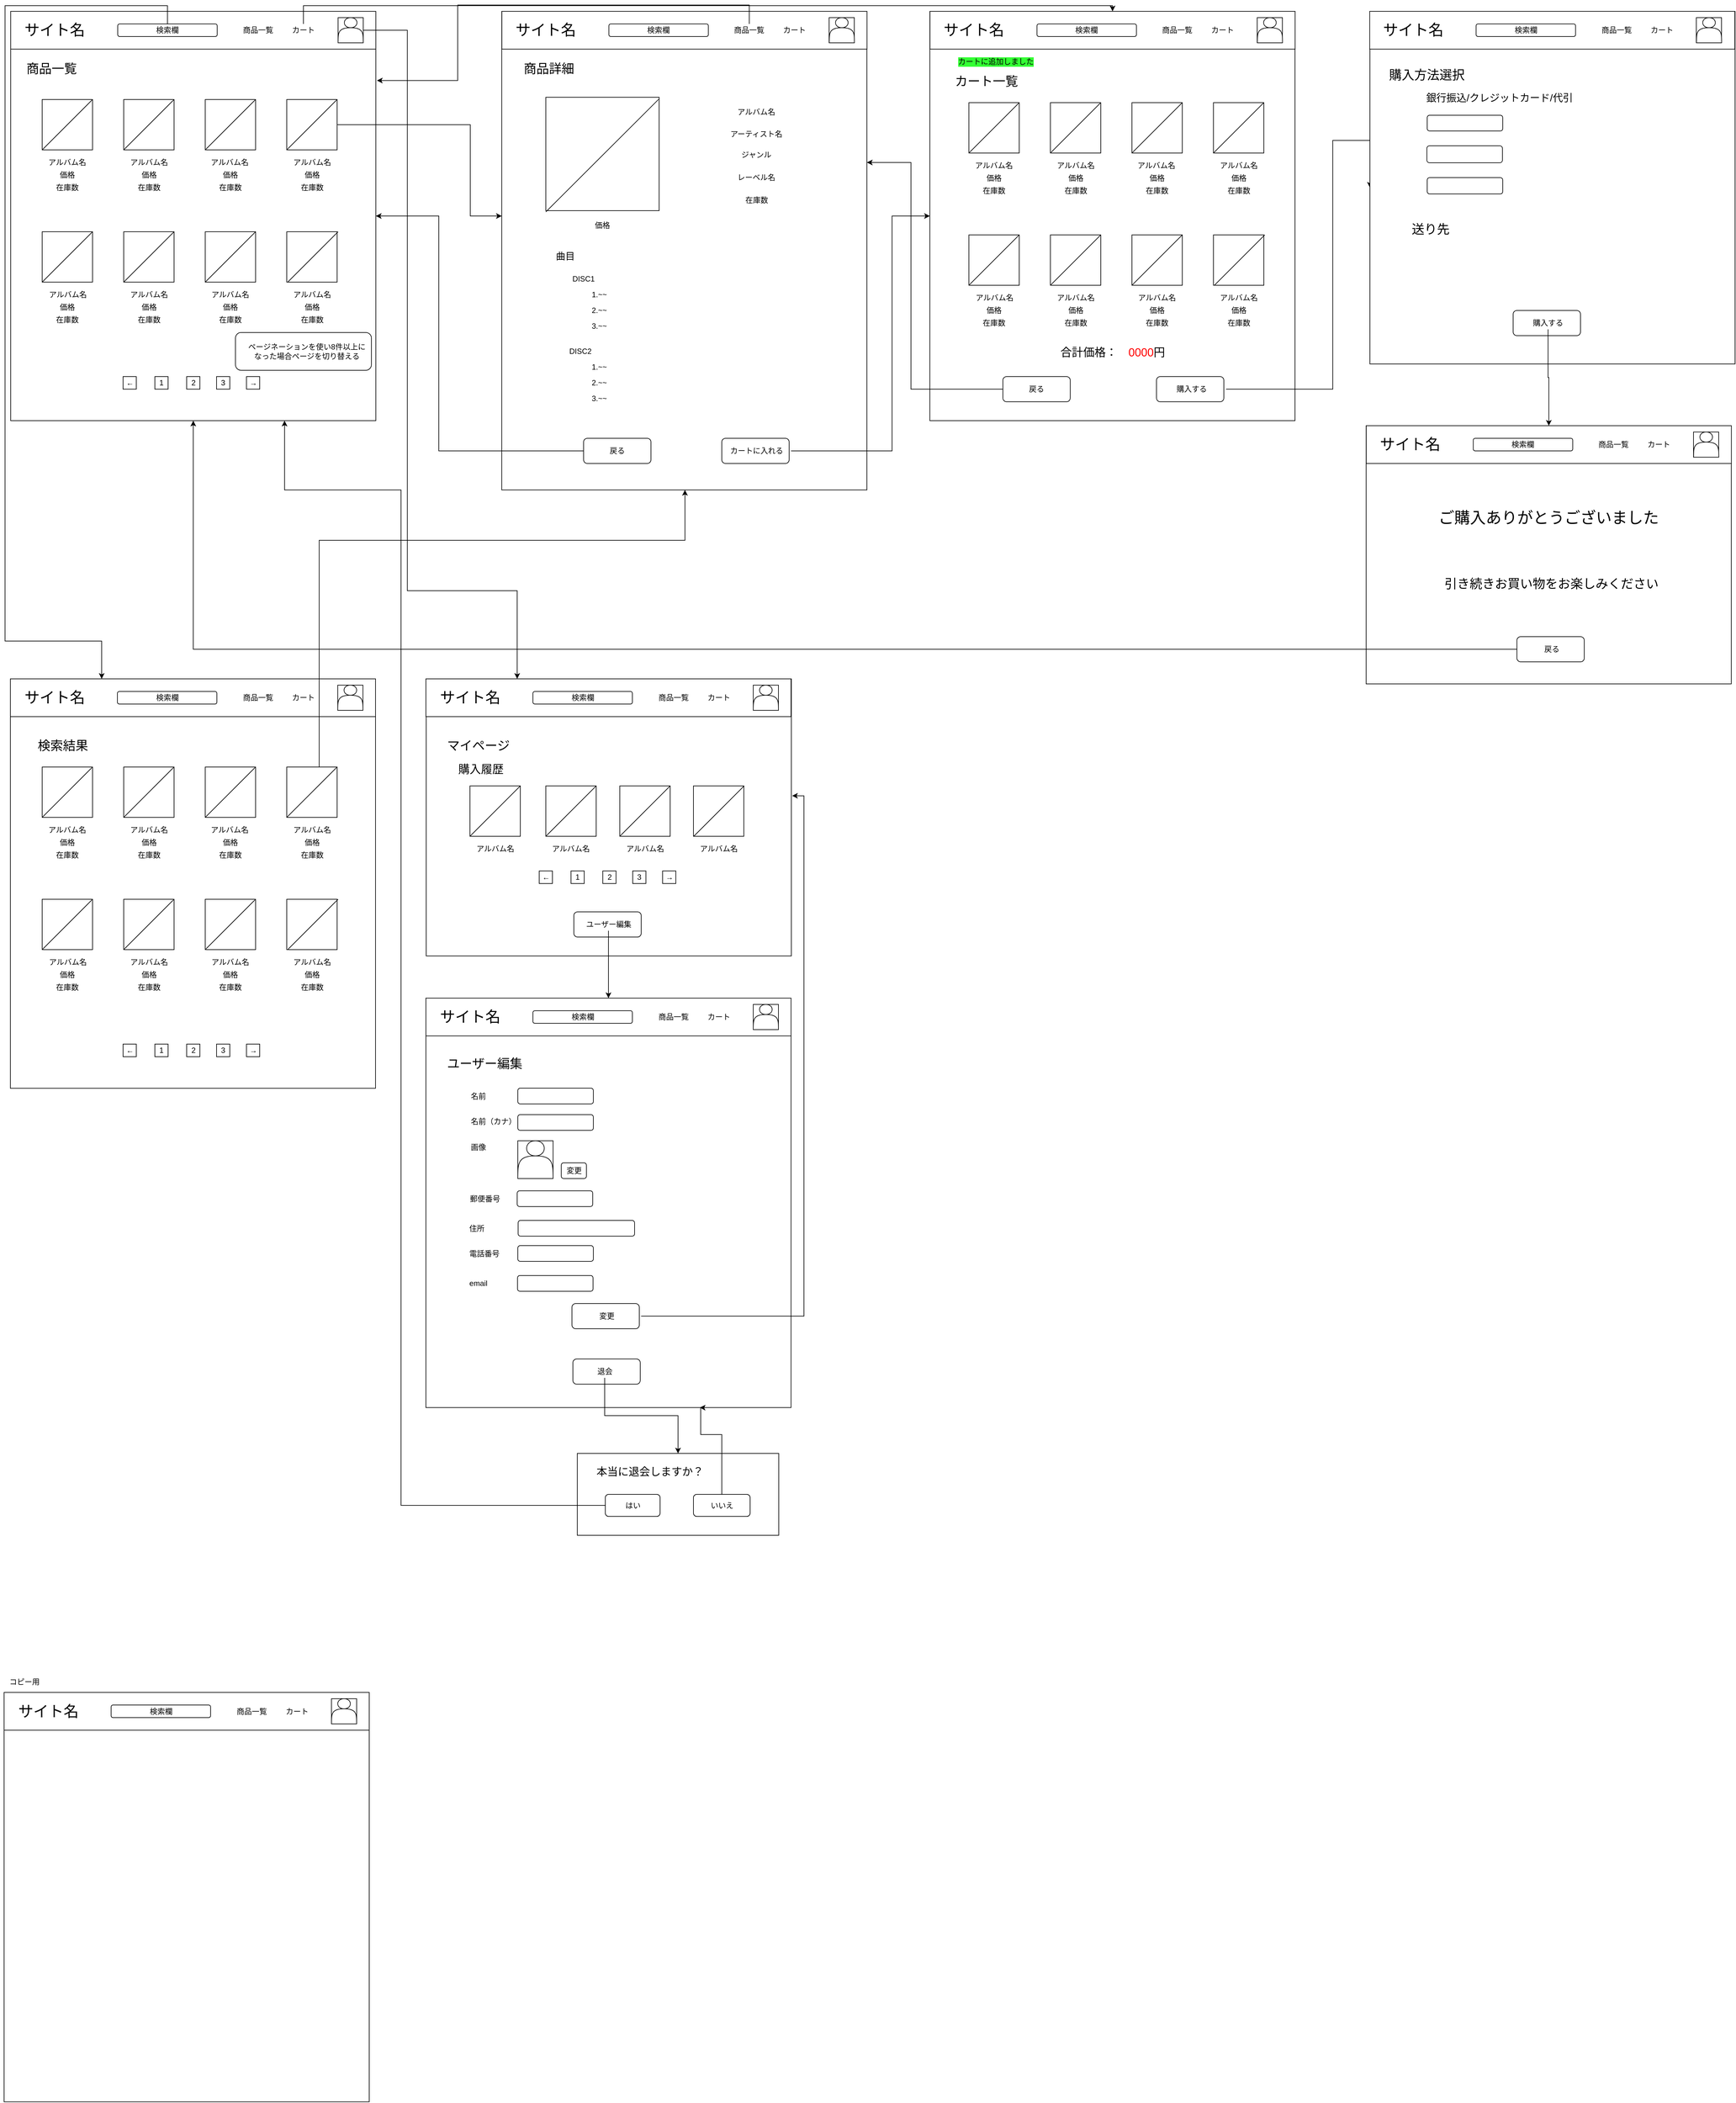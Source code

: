 <mxfile version="10.7.7" type="github"><diagram id="27jpfxd1p0nMtDuuToqC" name="shop_user"><mxGraphModel dx="918" dy="592" grid="1" gridSize="10" guides="1" tooltips="1" connect="1" arrows="1" fold="1" page="1" pageScale="1" pageWidth="3300" pageHeight="4681" math="0" shadow="0"><root><mxCell id="0"/><mxCell id="1" parent="0"/><mxCell id="nbRsAc8dMnzNnwtoOe1l-177" value="" style="rounded=0;whiteSpace=wrap;html=1;" vertex="1" parent="1"><mxGeometry x="2173" y="678" width="580" height="410" as="geometry"/></mxCell><mxCell id="ihCAdAtYytXZP0cUQ89L-1" value="" style="rounded=0;whiteSpace=wrap;html=1;" parent="1" vertex="1"><mxGeometry x="20" y="20" width="580" height="650" as="geometry"/></mxCell><mxCell id="ihCAdAtYytXZP0cUQ89L-11" value="" style="rounded=0;whiteSpace=wrap;html=1;" parent="1" vertex="1"><mxGeometry x="20" y="20" width="580" height="60" as="geometry"/></mxCell><mxCell id="ihCAdAtYytXZP0cUQ89L-12" value="&lt;span style=&quot;font-size: 24px&quot;&gt;サイト名&lt;/span&gt;" style="text;html=1;strokeColor=none;fillColor=none;align=center;verticalAlign=middle;whiteSpace=wrap;rounded=0;" parent="1" vertex="1"><mxGeometry x="40" y="40" width="100" height="20" as="geometry"/></mxCell><mxCell id="ihCAdAtYytXZP0cUQ89L-13" value="" style="rounded=0;whiteSpace=wrap;html=1;" parent="1" vertex="1"><mxGeometry x="540" y="30" width="40" height="40" as="geometry"/></mxCell><mxCell id="ihCAdAtYytXZP0cUQ89L-19" value="商品一覧" style="text;html=1;strokeColor=none;fillColor=none;align=center;verticalAlign=middle;whiteSpace=wrap;rounded=0;" parent="1" vertex="1"><mxGeometry x="368" y="40" width="90" height="20" as="geometry"/></mxCell><mxCell id="nbRsAc8dMnzNnwtoOe1l-311" style="edgeStyle=orthogonalEdgeStyle;rounded=0;orthogonalLoop=1;jettySize=auto;html=1;entryX=0.25;entryY=0;entryDx=0;entryDy=0;" edge="1" parent="1" source="ihCAdAtYytXZP0cUQ89L-20" target="nbRsAc8dMnzNnwtoOe1l-249"><mxGeometry relative="1" as="geometry"><Array as="points"><mxPoint x="269" y="11"/><mxPoint x="11" y="11"/><mxPoint x="11" y="1020"/><mxPoint x="164" y="1020"/></Array></mxGeometry></mxCell><mxCell id="ihCAdAtYytXZP0cUQ89L-20" value="検索欄" style="rounded=1;whiteSpace=wrap;html=1;" parent="1" vertex="1"><mxGeometry x="190" y="40" width="158" height="20" as="geometry"/></mxCell><mxCell id="nbRsAc8dMnzNnwtoOe1l-331" style="edgeStyle=orthogonalEdgeStyle;rounded=0;orthogonalLoop=1;jettySize=auto;html=1;entryX=0.25;entryY=0;entryDx=0;entryDy=0;" edge="1" parent="1" source="ihCAdAtYytXZP0cUQ89L-21" target="nbRsAc8dMnzNnwtoOe1l-322"><mxGeometry relative="1" as="geometry"><Array as="points"><mxPoint x="650" y="50"/><mxPoint x="650" y="940"/><mxPoint x="824" y="940"/></Array></mxGeometry></mxCell><mxCell id="ihCAdAtYytXZP0cUQ89L-21" value="" style="shape=actor;whiteSpace=wrap;html=1;" parent="1" vertex="1"><mxGeometry x="540" y="30" width="40" height="40" as="geometry"/></mxCell><mxCell id="nbRsAc8dMnzNnwtoOe1l-261" style="edgeStyle=orthogonalEdgeStyle;rounded=0;orthogonalLoop=1;jettySize=auto;html=1;entryX=0.5;entryY=0;entryDx=0;entryDy=0;" edge="1" parent="1" source="ihCAdAtYytXZP0cUQ89L-23" target="nbRsAc8dMnzNnwtoOe1l-117"><mxGeometry relative="1" as="geometry"><Array as="points"><mxPoint x="485" y="11"/><mxPoint x="1771" y="11"/></Array></mxGeometry></mxCell><mxCell id="ihCAdAtYytXZP0cUQ89L-23" value="カート" style="text;html=1;strokeColor=none;fillColor=none;align=center;verticalAlign=middle;whiteSpace=wrap;rounded=0;" parent="1" vertex="1"><mxGeometry x="465" y="40" width="40" height="20" as="geometry"/></mxCell><mxCell id="ihCAdAtYytXZP0cUQ89L-25" value="&lt;font style=&quot;font-size: 20px&quot;&gt;商品一覧&lt;/font&gt;" style="text;html=1;strokeColor=none;fillColor=none;align=center;verticalAlign=middle;whiteSpace=wrap;rounded=0;fontSize=20;" parent="1" vertex="1"><mxGeometry x="40" y="100" width="90" height="20" as="geometry"/></mxCell><mxCell id="nbRsAc8dMnzNnwtoOe1l-5" value="" style="whiteSpace=wrap;html=1;aspect=fixed;" vertex="1" parent="1"><mxGeometry x="70" y="160" width="80" height="80" as="geometry"/></mxCell><mxCell id="nbRsAc8dMnzNnwtoOe1l-6" value="" style="whiteSpace=wrap;html=1;aspect=fixed;" vertex="1" parent="1"><mxGeometry x="199.5" y="160" width="80" height="80" as="geometry"/></mxCell><mxCell id="nbRsAc8dMnzNnwtoOe1l-7" value="" style="whiteSpace=wrap;html=1;aspect=fixed;" vertex="1" parent="1"><mxGeometry x="329" y="160" width="80" height="80" as="geometry"/></mxCell><mxCell id="nbRsAc8dMnzNnwtoOe1l-173" style="edgeStyle=orthogonalEdgeStyle;rounded=0;orthogonalLoop=1;jettySize=auto;html=1;" edge="1" parent="1" source="nbRsAc8dMnzNnwtoOe1l-8" target="nbRsAc8dMnzNnwtoOe1l-62"><mxGeometry relative="1" as="geometry"><Array as="points"><mxPoint x="750" y="200"/><mxPoint x="750" y="345"/></Array></mxGeometry></mxCell><mxCell id="nbRsAc8dMnzNnwtoOe1l-8" value="" style="whiteSpace=wrap;html=1;aspect=fixed;" vertex="1" parent="1"><mxGeometry x="458.5" y="160" width="80" height="80" as="geometry"/></mxCell><mxCell id="nbRsAc8dMnzNnwtoOe1l-10" value="" style="whiteSpace=wrap;html=1;aspect=fixed;" vertex="1" parent="1"><mxGeometry x="70" y="370" width="80" height="80" as="geometry"/></mxCell><mxCell id="nbRsAc8dMnzNnwtoOe1l-11" value="" style="whiteSpace=wrap;html=1;aspect=fixed;" vertex="1" parent="1"><mxGeometry x="199.5" y="370" width="80" height="80" as="geometry"/></mxCell><mxCell id="nbRsAc8dMnzNnwtoOe1l-12" value="" style="whiteSpace=wrap;html=1;aspect=fixed;" vertex="1" parent="1"><mxGeometry x="329" y="370" width="80" height="80" as="geometry"/></mxCell><mxCell id="nbRsAc8dMnzNnwtoOe1l-13" value="" style="whiteSpace=wrap;html=1;aspect=fixed;" vertex="1" parent="1"><mxGeometry x="458.5" y="370" width="80" height="80" as="geometry"/></mxCell><mxCell id="nbRsAc8dMnzNnwtoOe1l-14" value="アルバム名" style="text;html=1;strokeColor=none;fillColor=none;align=center;verticalAlign=middle;whiteSpace=wrap;rounded=0;" vertex="1" parent="1"><mxGeometry x="75" y="250" width="70" height="20" as="geometry"/></mxCell><mxCell id="nbRsAc8dMnzNnwtoOe1l-15" value="価格" style="text;html=1;strokeColor=none;fillColor=none;align=center;verticalAlign=middle;whiteSpace=wrap;rounded=0;" vertex="1" parent="1"><mxGeometry x="90" y="270" width="40" height="20" as="geometry"/></mxCell><mxCell id="nbRsAc8dMnzNnwtoOe1l-16" value="在庫数" style="text;html=1;strokeColor=none;fillColor=none;align=center;verticalAlign=middle;whiteSpace=wrap;rounded=0;" vertex="1" parent="1"><mxGeometry x="90" y="290" width="40" height="20" as="geometry"/></mxCell><mxCell id="nbRsAc8dMnzNnwtoOe1l-18" value="価格" style="text;html=1;strokeColor=none;fillColor=none;align=center;verticalAlign=middle;whiteSpace=wrap;rounded=0;" vertex="1" parent="1"><mxGeometry x="219.5" y="270" width="40" height="20" as="geometry"/></mxCell><mxCell id="nbRsAc8dMnzNnwtoOe1l-19" value="在庫数" style="text;html=1;strokeColor=none;fillColor=none;align=center;verticalAlign=middle;whiteSpace=wrap;rounded=0;" vertex="1" parent="1"><mxGeometry x="219.5" y="290" width="40" height="20" as="geometry"/></mxCell><mxCell id="nbRsAc8dMnzNnwtoOe1l-27" value="価格" style="text;html=1;strokeColor=none;fillColor=none;align=center;verticalAlign=middle;whiteSpace=wrap;rounded=0;" vertex="1" parent="1"><mxGeometry x="349" y="270" width="40" height="20" as="geometry"/></mxCell><mxCell id="nbRsAc8dMnzNnwtoOe1l-28" value="在庫数" style="text;html=1;strokeColor=none;fillColor=none;align=center;verticalAlign=middle;whiteSpace=wrap;rounded=0;" vertex="1" parent="1"><mxGeometry x="349" y="290" width="40" height="20" as="geometry"/></mxCell><mxCell id="nbRsAc8dMnzNnwtoOe1l-30" value="価格" style="text;html=1;strokeColor=none;fillColor=none;align=center;verticalAlign=middle;whiteSpace=wrap;rounded=0;" vertex="1" parent="1"><mxGeometry x="478.5" y="270" width="40" height="20" as="geometry"/></mxCell><mxCell id="nbRsAc8dMnzNnwtoOe1l-31" value="在庫数" style="text;html=1;strokeColor=none;fillColor=none;align=center;verticalAlign=middle;whiteSpace=wrap;rounded=0;" vertex="1" parent="1"><mxGeometry x="478.5" y="290" width="40" height="20" as="geometry"/></mxCell><mxCell id="nbRsAc8dMnzNnwtoOe1l-33" value="価格" style="text;html=1;strokeColor=none;fillColor=none;align=center;verticalAlign=middle;whiteSpace=wrap;rounded=0;" vertex="1" parent="1"><mxGeometry x="90" y="480" width="40" height="20" as="geometry"/></mxCell><mxCell id="nbRsAc8dMnzNnwtoOe1l-34" value="在庫数" style="text;html=1;strokeColor=none;fillColor=none;align=center;verticalAlign=middle;whiteSpace=wrap;rounded=0;" vertex="1" parent="1"><mxGeometry x="90" y="500" width="40" height="20" as="geometry"/></mxCell><mxCell id="nbRsAc8dMnzNnwtoOe1l-36" value="価格" style="text;html=1;strokeColor=none;fillColor=none;align=center;verticalAlign=middle;whiteSpace=wrap;rounded=0;" vertex="1" parent="1"><mxGeometry x="219.5" y="480" width="40" height="20" as="geometry"/></mxCell><mxCell id="nbRsAc8dMnzNnwtoOe1l-37" value="在庫数" style="text;html=1;strokeColor=none;fillColor=none;align=center;verticalAlign=middle;whiteSpace=wrap;rounded=0;" vertex="1" parent="1"><mxGeometry x="219.5" y="500" width="40" height="20" as="geometry"/></mxCell><mxCell id="nbRsAc8dMnzNnwtoOe1l-39" value="価格" style="text;html=1;strokeColor=none;fillColor=none;align=center;verticalAlign=middle;whiteSpace=wrap;rounded=0;" vertex="1" parent="1"><mxGeometry x="349" y="480" width="40" height="20" as="geometry"/></mxCell><mxCell id="nbRsAc8dMnzNnwtoOe1l-40" value="在庫数" style="text;html=1;strokeColor=none;fillColor=none;align=center;verticalAlign=middle;whiteSpace=wrap;rounded=0;" vertex="1" parent="1"><mxGeometry x="349" y="500" width="40" height="20" as="geometry"/></mxCell><mxCell id="nbRsAc8dMnzNnwtoOe1l-42" value="価格" style="text;html=1;strokeColor=none;fillColor=none;align=center;verticalAlign=middle;whiteSpace=wrap;rounded=0;" vertex="1" parent="1"><mxGeometry x="478.5" y="480" width="40" height="20" as="geometry"/></mxCell><mxCell id="nbRsAc8dMnzNnwtoOe1l-43" value="在庫数" style="text;html=1;strokeColor=none;fillColor=none;align=center;verticalAlign=middle;whiteSpace=wrap;rounded=0;" vertex="1" parent="1"><mxGeometry x="478.5" y="500" width="40" height="20" as="geometry"/></mxCell><mxCell id="nbRsAc8dMnzNnwtoOe1l-44" value="" style="endArrow=none;html=1;entryX=1;entryY=0;entryDx=0;entryDy=0;entryPerimeter=0;" edge="1" parent="1" target="nbRsAc8dMnzNnwtoOe1l-10"><mxGeometry width="50" height="50" relative="1" as="geometry"><mxPoint x="70" y="450" as="sourcePoint"/><mxPoint x="120" y="400" as="targetPoint"/></mxGeometry></mxCell><mxCell id="nbRsAc8dMnzNnwtoOe1l-45" value="" style="endArrow=none;html=1;entryX=1;entryY=0;entryDx=0;entryDy=0;entryPerimeter=0;" edge="1" parent="1"><mxGeometry width="50" height="50" relative="1" as="geometry"><mxPoint x="70" y="240" as="sourcePoint"/><mxPoint x="150" y="160" as="targetPoint"/></mxGeometry></mxCell><mxCell id="nbRsAc8dMnzNnwtoOe1l-46" value="" style="endArrow=none;html=1;entryX=1;entryY=0;entryDx=0;entryDy=0;entryPerimeter=0;" edge="1" parent="1"><mxGeometry width="50" height="50" relative="1" as="geometry"><mxPoint x="458.5" y="240" as="sourcePoint"/><mxPoint x="538.5" y="160" as="targetPoint"/></mxGeometry></mxCell><mxCell id="nbRsAc8dMnzNnwtoOe1l-47" value="" style="endArrow=none;html=1;entryX=1;entryY=0;entryDx=0;entryDy=0;entryPerimeter=0;" edge="1" parent="1"><mxGeometry width="50" height="50" relative="1" as="geometry"><mxPoint x="329" y="450" as="sourcePoint"/><mxPoint x="409" y="370" as="targetPoint"/></mxGeometry></mxCell><mxCell id="nbRsAc8dMnzNnwtoOe1l-49" value="" style="endArrow=none;html=1;entryX=1;entryY=0;entryDx=0;entryDy=0;entryPerimeter=0;" edge="1" parent="1"><mxGeometry width="50" height="50" relative="1" as="geometry"><mxPoint x="460" y="450" as="sourcePoint"/><mxPoint x="540" y="370" as="targetPoint"/></mxGeometry></mxCell><mxCell id="nbRsAc8dMnzNnwtoOe1l-50" value="" style="endArrow=none;html=1;entryX=1;entryY=0;entryDx=0;entryDy=0;entryPerimeter=0;" edge="1" parent="1"><mxGeometry width="50" height="50" relative="1" as="geometry"><mxPoint x="329" y="240" as="sourcePoint"/><mxPoint x="409" y="160" as="targetPoint"/></mxGeometry></mxCell><mxCell id="nbRsAc8dMnzNnwtoOe1l-51" value="" style="endArrow=none;html=1;entryX=1;entryY=0;entryDx=0;entryDy=0;entryPerimeter=0;" edge="1" parent="1"><mxGeometry width="50" height="50" relative="1" as="geometry"><mxPoint x="199.5" y="450" as="sourcePoint"/><mxPoint x="279.5" y="370" as="targetPoint"/></mxGeometry></mxCell><mxCell id="nbRsAc8dMnzNnwtoOe1l-52" value="" style="endArrow=none;html=1;entryX=1;entryY=0;entryDx=0;entryDy=0;entryPerimeter=0;" edge="1" parent="1"><mxGeometry width="50" height="50" relative="1" as="geometry"><mxPoint x="199.5" y="240" as="sourcePoint"/><mxPoint x="279.5" y="160" as="targetPoint"/></mxGeometry></mxCell><mxCell id="nbRsAc8dMnzNnwtoOe1l-53" value="←" style="rounded=0;whiteSpace=wrap;html=1;" vertex="1" parent="1"><mxGeometry x="198.5" y="600" width="21" height="20" as="geometry"/></mxCell><mxCell id="nbRsAc8dMnzNnwtoOe1l-54" value="1" style="rounded=0;whiteSpace=wrap;html=1;" vertex="1" parent="1"><mxGeometry x="249" y="600" width="21" height="20" as="geometry"/></mxCell><mxCell id="nbRsAc8dMnzNnwtoOe1l-55" value="2" style="rounded=0;whiteSpace=wrap;html=1;" vertex="1" parent="1"><mxGeometry x="299.5" y="600" width="21" height="20" as="geometry"/></mxCell><mxCell id="nbRsAc8dMnzNnwtoOe1l-57" value="3" style="rounded=0;whiteSpace=wrap;html=1;" vertex="1" parent="1"><mxGeometry x="347" y="600" width="21" height="20" as="geometry"/></mxCell><mxCell id="nbRsAc8dMnzNnwtoOe1l-58" value="→" style="rounded=0;whiteSpace=wrap;html=1;" vertex="1" parent="1"><mxGeometry x="394.5" y="600" width="21" height="20" as="geometry"/></mxCell><mxCell id="nbRsAc8dMnzNnwtoOe1l-62" value="" style="rounded=0;whiteSpace=wrap;html=1;" vertex="1" parent="1"><mxGeometry x="800" y="20" width="580" height="760" as="geometry"/></mxCell><mxCell id="nbRsAc8dMnzNnwtoOe1l-70" value="" style="rounded=0;whiteSpace=wrap;html=1;" vertex="1" parent="1"><mxGeometry x="800.167" y="20" width="580" height="60" as="geometry"/></mxCell><mxCell id="nbRsAc8dMnzNnwtoOe1l-71" value="&lt;span style=&quot;font-size: 24px&quot;&gt;サイト名&lt;/span&gt;" style="text;html=1;strokeColor=none;fillColor=none;align=center;verticalAlign=middle;whiteSpace=wrap;rounded=0;" vertex="1" parent="1"><mxGeometry x="820.167" y="40" width="100" height="20" as="geometry"/></mxCell><mxCell id="nbRsAc8dMnzNnwtoOe1l-332" style="edgeStyle=orthogonalEdgeStyle;rounded=0;orthogonalLoop=1;jettySize=auto;html=1;entryX=1.003;entryY=0.169;entryDx=0;entryDy=0;entryPerimeter=0;" edge="1" parent="1" source="nbRsAc8dMnzNnwtoOe1l-72" target="ihCAdAtYytXZP0cUQ89L-1"><mxGeometry relative="1" as="geometry"><Array as="points"><mxPoint x="1194" y="10"/><mxPoint x="730" y="10"/><mxPoint x="730" y="130"/></Array></mxGeometry></mxCell><mxCell id="nbRsAc8dMnzNnwtoOe1l-72" value="商品一覧" style="text;html=1;strokeColor=none;fillColor=none;align=center;verticalAlign=middle;whiteSpace=wrap;rounded=0;" vertex="1" parent="1"><mxGeometry x="1148.167" y="40" width="90" height="20" as="geometry"/></mxCell><mxCell id="nbRsAc8dMnzNnwtoOe1l-73" value="検索欄" style="rounded=1;whiteSpace=wrap;html=1;" vertex="1" parent="1"><mxGeometry x="970.167" y="40" width="158" height="20" as="geometry"/></mxCell><mxCell id="nbRsAc8dMnzNnwtoOe1l-75" value="カート" style="text;html=1;strokeColor=none;fillColor=none;align=center;verticalAlign=middle;whiteSpace=wrap;rounded=0;" vertex="1" parent="1"><mxGeometry x="1245.167" y="40" width="40" height="20" as="geometry"/></mxCell><mxCell id="nbRsAc8dMnzNnwtoOe1l-76" value="&lt;font style=&quot;font-size: 20px&quot;&gt;商品詳細&lt;/font&gt;" style="text;html=1;strokeColor=none;fillColor=none;align=center;verticalAlign=middle;whiteSpace=wrap;rounded=0;fontSize=20;" vertex="1" parent="1"><mxGeometry x="830" y="100" width="90" height="20" as="geometry"/></mxCell><mxCell id="nbRsAc8dMnzNnwtoOe1l-77" value="" style="whiteSpace=wrap;html=1;aspect=fixed;" vertex="1" parent="1"><mxGeometry x="870" y="156.5" width="180" height="180" as="geometry"/></mxCell><mxCell id="nbRsAc8dMnzNnwtoOe1l-78" value="" style="endArrow=none;html=1;entryX=0.996;entryY=0.017;entryDx=0;entryDy=0;entryPerimeter=0;" edge="1" parent="1" target="nbRsAc8dMnzNnwtoOe1l-77"><mxGeometry width="50" height="50" relative="1" as="geometry"><mxPoint x="870" y="338.5" as="sourcePoint"/><mxPoint x="970" y="276.5" as="targetPoint"/></mxGeometry></mxCell><mxCell id="nbRsAc8dMnzNnwtoOe1l-81" value="アルバム名" style="text;html=1;strokeColor=none;fillColor=none;align=center;verticalAlign=middle;whiteSpace=wrap;rounded=0;" vertex="1" parent="1"><mxGeometry x="1166" y="170" width="77" height="20" as="geometry"/></mxCell><mxCell id="nbRsAc8dMnzNnwtoOe1l-82" value="アーティスト名" style="text;html=1;strokeColor=none;fillColor=none;align=center;verticalAlign=middle;whiteSpace=wrap;rounded=0;" vertex="1" parent="1"><mxGeometry x="1153" y="205" width="103" height="20" as="geometry"/></mxCell><mxCell id="nbRsAc8dMnzNnwtoOe1l-83" value="価格" style="text;html=1;strokeColor=none;fillColor=none;align=center;verticalAlign=middle;whiteSpace=wrap;rounded=0;" vertex="1" parent="1"><mxGeometry x="910" y="340" width="100" height="40" as="geometry"/></mxCell><mxCell id="nbRsAc8dMnzNnwtoOe1l-84" value="ジャンル" style="text;html=1;strokeColor=none;fillColor=none;align=center;verticalAlign=middle;whiteSpace=wrap;rounded=0;" vertex="1" parent="1"><mxGeometry x="1178" y="237.5" width="53" height="20" as="geometry"/></mxCell><mxCell id="nbRsAc8dMnzNnwtoOe1l-85" value="レーベル名" style="text;html=1;strokeColor=none;fillColor=none;align=center;verticalAlign=middle;whiteSpace=wrap;rounded=0;" vertex="1" parent="1"><mxGeometry x="1163" y="274" width="83" height="20" as="geometry"/></mxCell><mxCell id="nbRsAc8dMnzNnwtoOe1l-86" value="&lt;font style=&quot;font-size: 15px&quot;&gt;曲目&lt;/font&gt;" style="text;html=1;strokeColor=none;fillColor=none;align=center;verticalAlign=middle;whiteSpace=wrap;rounded=0;" vertex="1" parent="1"><mxGeometry x="880.5" y="397.5" width="40" height="20" as="geometry"/></mxCell><mxCell id="nbRsAc8dMnzNnwtoOe1l-87" value="在庫数" style="text;html=1;strokeColor=none;fillColor=none;align=center;verticalAlign=middle;whiteSpace=wrap;rounded=0;" vertex="1" parent="1"><mxGeometry x="1184.5" y="310" width="40" height="20" as="geometry"/></mxCell><mxCell id="nbRsAc8dMnzNnwtoOe1l-89" value="アルバム名" style="text;html=1;strokeColor=none;fillColor=none;align=center;verticalAlign=middle;whiteSpace=wrap;rounded=0;" vertex="1" parent="1"><mxGeometry x="204.5" y="250" width="70" height="20" as="geometry"/></mxCell><mxCell id="nbRsAc8dMnzNnwtoOe1l-92" value="アルバム名" style="text;html=1;strokeColor=none;fillColor=none;align=center;verticalAlign=middle;whiteSpace=wrap;rounded=0;" vertex="1" parent="1"><mxGeometry x="333" y="250" width="70" height="20" as="geometry"/></mxCell><mxCell id="nbRsAc8dMnzNnwtoOe1l-93" value="アルバム名" style="text;html=1;strokeColor=none;fillColor=none;align=center;verticalAlign=middle;whiteSpace=wrap;rounded=0;" vertex="1" parent="1"><mxGeometry x="463.5" y="250" width="70" height="20" as="geometry"/></mxCell><mxCell id="nbRsAc8dMnzNnwtoOe1l-94" value="アルバム名" style="text;html=1;strokeColor=none;fillColor=none;align=center;verticalAlign=middle;whiteSpace=wrap;rounded=0;" vertex="1" parent="1"><mxGeometry x="463.5" y="460" width="70" height="20" as="geometry"/></mxCell><mxCell id="nbRsAc8dMnzNnwtoOe1l-95" value="アルバム名" style="text;html=1;strokeColor=none;fillColor=none;align=center;verticalAlign=middle;whiteSpace=wrap;rounded=0;" vertex="1" parent="1"><mxGeometry x="334" y="460" width="70" height="20" as="geometry"/></mxCell><mxCell id="nbRsAc8dMnzNnwtoOe1l-96" value="アルバム名" style="text;html=1;strokeColor=none;fillColor=none;align=center;verticalAlign=middle;whiteSpace=wrap;rounded=0;" vertex="1" parent="1"><mxGeometry x="204.5" y="460" width="70" height="20" as="geometry"/></mxCell><mxCell id="nbRsAc8dMnzNnwtoOe1l-97" value="アルバム名" style="text;html=1;strokeColor=none;fillColor=none;align=center;verticalAlign=middle;whiteSpace=wrap;rounded=0;" vertex="1" parent="1"><mxGeometry x="76" y="460" width="70" height="20" as="geometry"/></mxCell><mxCell id="nbRsAc8dMnzNnwtoOe1l-107" value="1.~~" style="text;html=1;strokeColor=none;fillColor=none;align=center;verticalAlign=middle;whiteSpace=wrap;rounded=0;" vertex="1" parent="1"><mxGeometry x="934.5" y="460" width="40" height="20" as="geometry"/></mxCell><mxCell id="nbRsAc8dMnzNnwtoOe1l-108" value="2.~~&lt;br&gt;" style="text;html=1;strokeColor=none;fillColor=none;align=center;verticalAlign=middle;whiteSpace=wrap;rounded=0;" vertex="1" parent="1"><mxGeometry x="934.5" y="485" width="40" height="20" as="geometry"/></mxCell><mxCell id="nbRsAc8dMnzNnwtoOe1l-109" value="3.~~&lt;br&gt;" style="text;html=1;strokeColor=none;fillColor=none;align=center;verticalAlign=middle;whiteSpace=wrap;rounded=0;" vertex="1" parent="1"><mxGeometry x="934.5" y="510" width="40" height="20" as="geometry"/></mxCell><mxCell id="nbRsAc8dMnzNnwtoOe1l-111" value="" style="rounded=1;whiteSpace=wrap;html=1;" vertex="1" parent="1"><mxGeometry x="1149.5" y="698" width="107" height="40" as="geometry"/></mxCell><mxCell id="nbRsAc8dMnzNnwtoOe1l-171" style="edgeStyle=orthogonalEdgeStyle;rounded=0;orthogonalLoop=1;jettySize=auto;html=1;" edge="1" parent="1" source="nbRsAc8dMnzNnwtoOe1l-104" target="nbRsAc8dMnzNnwtoOe1l-116"><mxGeometry relative="1" as="geometry"><Array as="points"><mxPoint x="1420" y="718"/><mxPoint x="1420" y="345"/></Array></mxGeometry></mxCell><mxCell id="nbRsAc8dMnzNnwtoOe1l-104" value="カートに入れる" style="text;html=1;strokeColor=none;fillColor=none;align=center;verticalAlign=middle;whiteSpace=wrap;rounded=0;" vertex="1" parent="1"><mxGeometry x="1149.5" y="708" width="110" height="20" as="geometry"/></mxCell><mxCell id="nbRsAc8dMnzNnwtoOe1l-113" value="" style="rounded=0;whiteSpace=wrap;html=1;" vertex="1" parent="1"><mxGeometry x="1320" y="30" width="40" height="40" as="geometry"/></mxCell><mxCell id="nbRsAc8dMnzNnwtoOe1l-74" value="" style="shape=actor;whiteSpace=wrap;html=1;" vertex="1" parent="1"><mxGeometry x="1320.167" y="30" width="40" height="40" as="geometry"/></mxCell><mxCell id="nbRsAc8dMnzNnwtoOe1l-172" style="edgeStyle=orthogonalEdgeStyle;rounded=0;orthogonalLoop=1;jettySize=auto;html=1;" edge="1" parent="1" source="nbRsAc8dMnzNnwtoOe1l-114" target="ihCAdAtYytXZP0cUQ89L-1"><mxGeometry relative="1" as="geometry"><Array as="points"><mxPoint x="700" y="718"/><mxPoint x="700" y="345"/></Array></mxGeometry></mxCell><mxCell id="nbRsAc8dMnzNnwtoOe1l-114" value="戻る" style="rounded=1;whiteSpace=wrap;html=1;" vertex="1" parent="1"><mxGeometry x="930" y="698" width="107" height="40" as="geometry"/></mxCell><mxCell id="nbRsAc8dMnzNnwtoOe1l-116" value="" style="rounded=0;whiteSpace=wrap;html=1;" vertex="1" parent="1"><mxGeometry x="1480" y="20" width="580" height="650" as="geometry"/></mxCell><mxCell id="nbRsAc8dMnzNnwtoOe1l-117" value="" style="rounded=0;whiteSpace=wrap;html=1;" vertex="1" parent="1"><mxGeometry x="1480.167" y="20" width="580" height="60" as="geometry"/></mxCell><mxCell id="nbRsAc8dMnzNnwtoOe1l-118" value="&lt;span style=&quot;font-size: 24px&quot;&gt;サイト名&lt;/span&gt;" style="text;html=1;strokeColor=none;fillColor=none;align=center;verticalAlign=middle;whiteSpace=wrap;rounded=0;" vertex="1" parent="1"><mxGeometry x="1500.167" y="40" width="100" height="20" as="geometry"/></mxCell><mxCell id="nbRsAc8dMnzNnwtoOe1l-119" value="商品一覧" style="text;html=1;strokeColor=none;fillColor=none;align=center;verticalAlign=middle;whiteSpace=wrap;rounded=0;" vertex="1" parent="1"><mxGeometry x="1828.167" y="40" width="90" height="20" as="geometry"/></mxCell><mxCell id="nbRsAc8dMnzNnwtoOe1l-120" value="検索欄" style="rounded=1;whiteSpace=wrap;html=1;" vertex="1" parent="1"><mxGeometry x="1650.167" y="40" width="158" height="20" as="geometry"/></mxCell><mxCell id="nbRsAc8dMnzNnwtoOe1l-121" value="カート" style="text;html=1;strokeColor=none;fillColor=none;align=center;verticalAlign=middle;whiteSpace=wrap;rounded=0;" vertex="1" parent="1"><mxGeometry x="1925.167" y="40" width="40" height="20" as="geometry"/></mxCell><mxCell id="nbRsAc8dMnzNnwtoOe1l-122" value="" style="rounded=0;whiteSpace=wrap;html=1;" vertex="1" parent="1"><mxGeometry x="2000" y="30" width="40" height="40" as="geometry"/></mxCell><mxCell id="nbRsAc8dMnzNnwtoOe1l-123" value="" style="shape=actor;whiteSpace=wrap;html=1;" vertex="1" parent="1"><mxGeometry x="2000.167" y="30" width="40" height="40" as="geometry"/></mxCell><mxCell id="nbRsAc8dMnzNnwtoOe1l-125" value="&lt;font style=&quot;font-size: 20px&quot;&gt;カート一覧&lt;/font&gt;" style="text;html=1;strokeColor=none;fillColor=none;align=center;verticalAlign=middle;whiteSpace=wrap;rounded=0;fontSize=20;" vertex="1" parent="1"><mxGeometry x="1510" y="120" width="120" height="20" as="geometry"/></mxCell><mxCell id="nbRsAc8dMnzNnwtoOe1l-126" value="" style="whiteSpace=wrap;html=1;aspect=fixed;" vertex="1" parent="1"><mxGeometry x="1542" y="165" width="80" height="80" as="geometry"/></mxCell><mxCell id="nbRsAc8dMnzNnwtoOe1l-127" value="" style="whiteSpace=wrap;html=1;aspect=fixed;" vertex="1" parent="1"><mxGeometry x="1671.5" y="165" width="80" height="80" as="geometry"/></mxCell><mxCell id="nbRsAc8dMnzNnwtoOe1l-128" value="" style="whiteSpace=wrap;html=1;aspect=fixed;" vertex="1" parent="1"><mxGeometry x="1801" y="165" width="80" height="80" as="geometry"/></mxCell><mxCell id="nbRsAc8dMnzNnwtoOe1l-129" value="" style="whiteSpace=wrap;html=1;aspect=fixed;" vertex="1" parent="1"><mxGeometry x="1930.5" y="165" width="80" height="80" as="geometry"/></mxCell><mxCell id="nbRsAc8dMnzNnwtoOe1l-130" value="" style="whiteSpace=wrap;html=1;aspect=fixed;" vertex="1" parent="1"><mxGeometry x="1542" y="375" width="80" height="80" as="geometry"/></mxCell><mxCell id="nbRsAc8dMnzNnwtoOe1l-131" value="" style="whiteSpace=wrap;html=1;aspect=fixed;" vertex="1" parent="1"><mxGeometry x="1671.5" y="375" width="80" height="80" as="geometry"/></mxCell><mxCell id="nbRsAc8dMnzNnwtoOe1l-132" value="" style="whiteSpace=wrap;html=1;aspect=fixed;" vertex="1" parent="1"><mxGeometry x="1801" y="375" width="80" height="80" as="geometry"/></mxCell><mxCell id="nbRsAc8dMnzNnwtoOe1l-133" value="" style="whiteSpace=wrap;html=1;aspect=fixed;" vertex="1" parent="1"><mxGeometry x="1930.5" y="375" width="80" height="80" as="geometry"/></mxCell><mxCell id="nbRsAc8dMnzNnwtoOe1l-134" value="アルバム名" style="text;html=1;strokeColor=none;fillColor=none;align=center;verticalAlign=middle;whiteSpace=wrap;rounded=0;" vertex="1" parent="1"><mxGeometry x="1547" y="255" width="70" height="20" as="geometry"/></mxCell><mxCell id="nbRsAc8dMnzNnwtoOe1l-135" value="価格" style="text;html=1;strokeColor=none;fillColor=none;align=center;verticalAlign=middle;whiteSpace=wrap;rounded=0;" vertex="1" parent="1"><mxGeometry x="1562" y="275" width="40" height="20" as="geometry"/></mxCell><mxCell id="nbRsAc8dMnzNnwtoOe1l-136" value="在庫数" style="text;html=1;strokeColor=none;fillColor=none;align=center;verticalAlign=middle;whiteSpace=wrap;rounded=0;" vertex="1" parent="1"><mxGeometry x="1562" y="295" width="40" height="20" as="geometry"/></mxCell><mxCell id="nbRsAc8dMnzNnwtoOe1l-137" value="価格" style="text;html=1;strokeColor=none;fillColor=none;align=center;verticalAlign=middle;whiteSpace=wrap;rounded=0;" vertex="1" parent="1"><mxGeometry x="1691.5" y="275" width="40" height="20" as="geometry"/></mxCell><mxCell id="nbRsAc8dMnzNnwtoOe1l-138" value="在庫数" style="text;html=1;strokeColor=none;fillColor=none;align=center;verticalAlign=middle;whiteSpace=wrap;rounded=0;" vertex="1" parent="1"><mxGeometry x="1691.5" y="295" width="40" height="20" as="geometry"/></mxCell><mxCell id="nbRsAc8dMnzNnwtoOe1l-139" value="価格" style="text;html=1;strokeColor=none;fillColor=none;align=center;verticalAlign=middle;whiteSpace=wrap;rounded=0;" vertex="1" parent="1"><mxGeometry x="1821" y="275" width="40" height="20" as="geometry"/></mxCell><mxCell id="nbRsAc8dMnzNnwtoOe1l-140" value="在庫数" style="text;html=1;strokeColor=none;fillColor=none;align=center;verticalAlign=middle;whiteSpace=wrap;rounded=0;" vertex="1" parent="1"><mxGeometry x="1821" y="295" width="40" height="20" as="geometry"/></mxCell><mxCell id="nbRsAc8dMnzNnwtoOe1l-141" value="価格" style="text;html=1;strokeColor=none;fillColor=none;align=center;verticalAlign=middle;whiteSpace=wrap;rounded=0;" vertex="1" parent="1"><mxGeometry x="1950.5" y="275" width="40" height="20" as="geometry"/></mxCell><mxCell id="nbRsAc8dMnzNnwtoOe1l-142" value="在庫数" style="text;html=1;strokeColor=none;fillColor=none;align=center;verticalAlign=middle;whiteSpace=wrap;rounded=0;" vertex="1" parent="1"><mxGeometry x="1950.5" y="295" width="40" height="20" as="geometry"/></mxCell><mxCell id="nbRsAc8dMnzNnwtoOe1l-143" value="価格" style="text;html=1;strokeColor=none;fillColor=none;align=center;verticalAlign=middle;whiteSpace=wrap;rounded=0;" vertex="1" parent="1"><mxGeometry x="1562" y="485" width="40" height="20" as="geometry"/></mxCell><mxCell id="nbRsAc8dMnzNnwtoOe1l-144" value="在庫数" style="text;html=1;strokeColor=none;fillColor=none;align=center;verticalAlign=middle;whiteSpace=wrap;rounded=0;" vertex="1" parent="1"><mxGeometry x="1562" y="505" width="40" height="20" as="geometry"/></mxCell><mxCell id="nbRsAc8dMnzNnwtoOe1l-145" value="価格" style="text;html=1;strokeColor=none;fillColor=none;align=center;verticalAlign=middle;whiteSpace=wrap;rounded=0;" vertex="1" parent="1"><mxGeometry x="1691.5" y="485" width="40" height="20" as="geometry"/></mxCell><mxCell id="nbRsAc8dMnzNnwtoOe1l-146" value="在庫数" style="text;html=1;strokeColor=none;fillColor=none;align=center;verticalAlign=middle;whiteSpace=wrap;rounded=0;" vertex="1" parent="1"><mxGeometry x="1691.5" y="505" width="40" height="20" as="geometry"/></mxCell><mxCell id="nbRsAc8dMnzNnwtoOe1l-147" value="価格" style="text;html=1;strokeColor=none;fillColor=none;align=center;verticalAlign=middle;whiteSpace=wrap;rounded=0;" vertex="1" parent="1"><mxGeometry x="1821" y="485" width="40" height="20" as="geometry"/></mxCell><mxCell id="nbRsAc8dMnzNnwtoOe1l-148" value="在庫数" style="text;html=1;strokeColor=none;fillColor=none;align=center;verticalAlign=middle;whiteSpace=wrap;rounded=0;" vertex="1" parent="1"><mxGeometry x="1821" y="505" width="40" height="20" as="geometry"/></mxCell><mxCell id="nbRsAc8dMnzNnwtoOe1l-149" value="価格" style="text;html=1;strokeColor=none;fillColor=none;align=center;verticalAlign=middle;whiteSpace=wrap;rounded=0;" vertex="1" parent="1"><mxGeometry x="1950.5" y="485" width="40" height="20" as="geometry"/></mxCell><mxCell id="nbRsAc8dMnzNnwtoOe1l-150" value="在庫数" style="text;html=1;strokeColor=none;fillColor=none;align=center;verticalAlign=middle;whiteSpace=wrap;rounded=0;" vertex="1" parent="1"><mxGeometry x="1950.5" y="505" width="40" height="20" as="geometry"/></mxCell><mxCell id="nbRsAc8dMnzNnwtoOe1l-151" value="" style="endArrow=none;html=1;entryX=1;entryY=0;entryDx=0;entryDy=0;entryPerimeter=0;" edge="1" parent="1" target="nbRsAc8dMnzNnwtoOe1l-130"><mxGeometry width="50" height="50" relative="1" as="geometry"><mxPoint x="1542" y="455" as="sourcePoint"/><mxPoint x="1592" y="405" as="targetPoint"/></mxGeometry></mxCell><mxCell id="nbRsAc8dMnzNnwtoOe1l-152" value="" style="endArrow=none;html=1;entryX=1;entryY=0;entryDx=0;entryDy=0;entryPerimeter=0;" edge="1" parent="1"><mxGeometry width="50" height="50" relative="1" as="geometry"><mxPoint x="1542" y="245" as="sourcePoint"/><mxPoint x="1622" y="165" as="targetPoint"/></mxGeometry></mxCell><mxCell id="nbRsAc8dMnzNnwtoOe1l-153" value="" style="endArrow=none;html=1;entryX=1;entryY=0;entryDx=0;entryDy=0;entryPerimeter=0;" edge="1" parent="1"><mxGeometry width="50" height="50" relative="1" as="geometry"><mxPoint x="1930.5" y="245" as="sourcePoint"/><mxPoint x="2010.5" y="165" as="targetPoint"/></mxGeometry></mxCell><mxCell id="nbRsAc8dMnzNnwtoOe1l-154" value="" style="endArrow=none;html=1;entryX=1;entryY=0;entryDx=0;entryDy=0;entryPerimeter=0;" edge="1" parent="1"><mxGeometry width="50" height="50" relative="1" as="geometry"><mxPoint x="1801" y="455" as="sourcePoint"/><mxPoint x="1881" y="375" as="targetPoint"/></mxGeometry></mxCell><mxCell id="nbRsAc8dMnzNnwtoOe1l-155" value="" style="endArrow=none;html=1;entryX=1;entryY=0;entryDx=0;entryDy=0;entryPerimeter=0;" edge="1" parent="1"><mxGeometry width="50" height="50" relative="1" as="geometry"><mxPoint x="1932" y="455" as="sourcePoint"/><mxPoint x="2012" y="375" as="targetPoint"/></mxGeometry></mxCell><mxCell id="nbRsAc8dMnzNnwtoOe1l-156" value="" style="endArrow=none;html=1;entryX=1;entryY=0;entryDx=0;entryDy=0;entryPerimeter=0;" edge="1" parent="1"><mxGeometry width="50" height="50" relative="1" as="geometry"><mxPoint x="1801" y="245" as="sourcePoint"/><mxPoint x="1881" y="165" as="targetPoint"/></mxGeometry></mxCell><mxCell id="nbRsAc8dMnzNnwtoOe1l-157" value="" style="endArrow=none;html=1;entryX=1;entryY=0;entryDx=0;entryDy=0;entryPerimeter=0;" edge="1" parent="1"><mxGeometry width="50" height="50" relative="1" as="geometry"><mxPoint x="1671.5" y="455" as="sourcePoint"/><mxPoint x="1751.5" y="375" as="targetPoint"/></mxGeometry></mxCell><mxCell id="nbRsAc8dMnzNnwtoOe1l-158" value="" style="endArrow=none;html=1;entryX=1;entryY=0;entryDx=0;entryDy=0;entryPerimeter=0;" edge="1" parent="1"><mxGeometry width="50" height="50" relative="1" as="geometry"><mxPoint x="1671.5" y="245" as="sourcePoint"/><mxPoint x="1751.5" y="165" as="targetPoint"/></mxGeometry></mxCell><mxCell id="nbRsAc8dMnzNnwtoOe1l-159" value="アルバム名" style="text;html=1;strokeColor=none;fillColor=none;align=center;verticalAlign=middle;whiteSpace=wrap;rounded=0;" vertex="1" parent="1"><mxGeometry x="1676.5" y="255" width="70" height="20" as="geometry"/></mxCell><mxCell id="nbRsAc8dMnzNnwtoOe1l-160" value="アルバム名" style="text;html=1;strokeColor=none;fillColor=none;align=center;verticalAlign=middle;whiteSpace=wrap;rounded=0;" vertex="1" parent="1"><mxGeometry x="1805" y="255" width="70" height="20" as="geometry"/></mxCell><mxCell id="nbRsAc8dMnzNnwtoOe1l-161" value="アルバム名" style="text;html=1;strokeColor=none;fillColor=none;align=center;verticalAlign=middle;whiteSpace=wrap;rounded=0;" vertex="1" parent="1"><mxGeometry x="1935.5" y="255" width="70" height="20" as="geometry"/></mxCell><mxCell id="nbRsAc8dMnzNnwtoOe1l-162" value="アルバム名" style="text;html=1;strokeColor=none;fillColor=none;align=center;verticalAlign=middle;whiteSpace=wrap;rounded=0;" vertex="1" parent="1"><mxGeometry x="1935.5" y="465" width="70" height="20" as="geometry"/></mxCell><mxCell id="nbRsAc8dMnzNnwtoOe1l-163" value="アルバム名" style="text;html=1;strokeColor=none;fillColor=none;align=center;verticalAlign=middle;whiteSpace=wrap;rounded=0;" vertex="1" parent="1"><mxGeometry x="1806" y="465" width="70" height="20" as="geometry"/></mxCell><mxCell id="nbRsAc8dMnzNnwtoOe1l-164" value="アルバム名" style="text;html=1;strokeColor=none;fillColor=none;align=center;verticalAlign=middle;whiteSpace=wrap;rounded=0;" vertex="1" parent="1"><mxGeometry x="1676.5" y="465" width="70" height="20" as="geometry"/></mxCell><mxCell id="nbRsAc8dMnzNnwtoOe1l-165" value="アルバム名" style="text;html=1;strokeColor=none;fillColor=none;align=center;verticalAlign=middle;whiteSpace=wrap;rounded=0;" vertex="1" parent="1"><mxGeometry x="1548" y="465" width="70" height="20" as="geometry"/></mxCell><mxCell id="nbRsAc8dMnzNnwtoOe1l-166" value="" style="rounded=1;whiteSpace=wrap;html=1;" vertex="1" parent="1"><mxGeometry x="1840" y="600" width="107" height="40" as="geometry"/></mxCell><mxCell id="nbRsAc8dMnzNnwtoOe1l-226" style="edgeStyle=orthogonalEdgeStyle;rounded=0;orthogonalLoop=1;jettySize=auto;html=1;entryX=0;entryY=0.5;entryDx=0;entryDy=0;" edge="1" parent="1" source="nbRsAc8dMnzNnwtoOe1l-167" target="nbRsAc8dMnzNnwtoOe1l-213"><mxGeometry relative="1" as="geometry"><Array as="points"><mxPoint x="2120" y="620"/><mxPoint x="2120" y="225"/></Array></mxGeometry></mxCell><mxCell id="nbRsAc8dMnzNnwtoOe1l-167" value="購入する" style="text;html=1;strokeColor=none;fillColor=none;align=center;verticalAlign=middle;whiteSpace=wrap;rounded=0;" vertex="1" parent="1"><mxGeometry x="1840.5" y="610" width="110" height="20" as="geometry"/></mxCell><mxCell id="nbRsAc8dMnzNnwtoOe1l-176" style="edgeStyle=orthogonalEdgeStyle;rounded=0;orthogonalLoop=1;jettySize=auto;html=1;" edge="1" parent="1" source="nbRsAc8dMnzNnwtoOe1l-168" target="nbRsAc8dMnzNnwtoOe1l-62"><mxGeometry relative="1" as="geometry"><Array as="points"><mxPoint x="1450" y="620"/><mxPoint x="1450" y="260"/></Array></mxGeometry></mxCell><mxCell id="nbRsAc8dMnzNnwtoOe1l-168" value="戻る" style="rounded=1;whiteSpace=wrap;html=1;" vertex="1" parent="1"><mxGeometry x="1596" y="600" width="107" height="40" as="geometry"/></mxCell><mxCell id="nbRsAc8dMnzNnwtoOe1l-169" value="カートに追加しました&lt;br&gt;" style="text;html=1;align=center;verticalAlign=middle;whiteSpace=wrap;rounded=0;labelBackgroundColor=#33FF33;" vertex="1" parent="1"><mxGeometry x="1520" y="90" width="130" height="20" as="geometry"/></mxCell><mxCell id="nbRsAc8dMnzNnwtoOe1l-174" value="&lt;font style=&quot;font-size: 18px&quot;&gt;合計価格：　&lt;font color=&quot;#ff0000&quot;&gt;0000&lt;/font&gt;円&lt;/font&gt;" style="text;html=1;strokeColor=none;fillColor=none;align=center;verticalAlign=middle;whiteSpace=wrap;rounded=0;labelBackgroundColor=none;" vertex="1" parent="1"><mxGeometry x="1681" y="553" width="179" height="18" as="geometry"/></mxCell><mxCell id="nbRsAc8dMnzNnwtoOe1l-199" value="" style="rounded=0;whiteSpace=wrap;html=1;" vertex="1" parent="1"><mxGeometry x="2173.167" y="678" width="580" height="60" as="geometry"/></mxCell><mxCell id="nbRsAc8dMnzNnwtoOe1l-200" value="&lt;span style=&quot;font-size: 24px&quot;&gt;サイト名&lt;/span&gt;" style="text;html=1;strokeColor=none;fillColor=none;align=center;verticalAlign=middle;whiteSpace=wrap;rounded=0;" vertex="1" parent="1"><mxGeometry x="2193.167" y="698" width="100" height="20" as="geometry"/></mxCell><mxCell id="nbRsAc8dMnzNnwtoOe1l-201" value="商品一覧" style="text;html=1;strokeColor=none;fillColor=none;align=center;verticalAlign=middle;whiteSpace=wrap;rounded=0;" vertex="1" parent="1"><mxGeometry x="2521.167" y="698" width="90" height="20" as="geometry"/></mxCell><mxCell id="nbRsAc8dMnzNnwtoOe1l-202" value="検索欄" style="rounded=1;whiteSpace=wrap;html=1;" vertex="1" parent="1"><mxGeometry x="2343.167" y="698" width="158" height="20" as="geometry"/></mxCell><mxCell id="nbRsAc8dMnzNnwtoOe1l-203" value="カート" style="text;html=1;strokeColor=none;fillColor=none;align=center;verticalAlign=middle;whiteSpace=wrap;rounded=0;" vertex="1" parent="1"><mxGeometry x="2618.167" y="698" width="40" height="20" as="geometry"/></mxCell><mxCell id="nbRsAc8dMnzNnwtoOe1l-204" value="" style="rounded=0;whiteSpace=wrap;html=1;" vertex="1" parent="1"><mxGeometry x="2693" y="688" width="40" height="40" as="geometry"/></mxCell><mxCell id="nbRsAc8dMnzNnwtoOe1l-205" value="" style="shape=actor;whiteSpace=wrap;html=1;" vertex="1" parent="1"><mxGeometry x="2693.167" y="688" width="40" height="40" as="geometry"/></mxCell><mxCell id="nbRsAc8dMnzNnwtoOe1l-206" value="&lt;font style=&quot;font-size: 25px&quot;&gt;ご購入ありがとうございました&lt;/font&gt;" style="text;html=1;strokeColor=none;fillColor=none;align=center;verticalAlign=middle;whiteSpace=wrap;rounded=0;labelBackgroundColor=none;" vertex="1" parent="1"><mxGeometry x="2270" y="813" width="386" height="20" as="geometry"/></mxCell><mxCell id="nbRsAc8dMnzNnwtoOe1l-207" value="&lt;font style=&quot;font-size: 20px&quot;&gt;引き続きお買い物をお楽しみください&lt;/font&gt;" style="text;html=1;strokeColor=none;fillColor=none;align=center;verticalAlign=middle;whiteSpace=wrap;rounded=0;labelBackgroundColor=none;" vertex="1" parent="1"><mxGeometry x="2242" y="918" width="451" height="20" as="geometry"/></mxCell><mxCell id="nbRsAc8dMnzNnwtoOe1l-211" value="" style="rounded=1;whiteSpace=wrap;html=1;" vertex="1" parent="1"><mxGeometry x="2412.5" y="1013" width="107" height="40" as="geometry"/></mxCell><mxCell id="nbRsAc8dMnzNnwtoOe1l-237" style="edgeStyle=orthogonalEdgeStyle;rounded=0;orthogonalLoop=1;jettySize=auto;html=1;" edge="1" parent="1" source="nbRsAc8dMnzNnwtoOe1l-212" target="ihCAdAtYytXZP0cUQ89L-1"><mxGeometry relative="1" as="geometry"/></mxCell><mxCell id="nbRsAc8dMnzNnwtoOe1l-212" value="戻る" style="text;html=1;strokeColor=none;fillColor=none;align=center;verticalAlign=middle;whiteSpace=wrap;rounded=0;" vertex="1" parent="1"><mxGeometry x="2413" y="1023" width="110" height="20" as="geometry"/></mxCell><mxCell id="nbRsAc8dMnzNnwtoOe1l-213" value="" style="rounded=0;whiteSpace=wrap;html=1;" vertex="1" parent="1"><mxGeometry x="2179" y="20" width="580" height="560" as="geometry"/></mxCell><mxCell id="nbRsAc8dMnzNnwtoOe1l-214" value="" style="rounded=0;whiteSpace=wrap;html=1;" vertex="1" parent="1"><mxGeometry x="2178.667" y="20" width="580" height="60" as="geometry"/></mxCell><mxCell id="nbRsAc8dMnzNnwtoOe1l-215" value="&lt;span style=&quot;font-size: 24px&quot;&gt;サイト名&lt;/span&gt;" style="text;html=1;strokeColor=none;fillColor=none;align=center;verticalAlign=middle;whiteSpace=wrap;rounded=0;" vertex="1" parent="1"><mxGeometry x="2197.667" y="40" width="100" height="20" as="geometry"/></mxCell><mxCell id="nbRsAc8dMnzNnwtoOe1l-216" value="商品一覧" style="text;html=1;strokeColor=none;fillColor=none;align=center;verticalAlign=middle;whiteSpace=wrap;rounded=0;" vertex="1" parent="1"><mxGeometry x="2525.667" y="40" width="90" height="20" as="geometry"/></mxCell><mxCell id="nbRsAc8dMnzNnwtoOe1l-217" value="検索欄" style="rounded=1;whiteSpace=wrap;html=1;" vertex="1" parent="1"><mxGeometry x="2347.667" y="40" width="158" height="20" as="geometry"/></mxCell><mxCell id="nbRsAc8dMnzNnwtoOe1l-218" value="カート" style="text;html=1;strokeColor=none;fillColor=none;align=center;verticalAlign=middle;whiteSpace=wrap;rounded=0;" vertex="1" parent="1"><mxGeometry x="2622.667" y="40" width="40" height="20" as="geometry"/></mxCell><mxCell id="nbRsAc8dMnzNnwtoOe1l-219" value="" style="rounded=0;whiteSpace=wrap;html=1;" vertex="1" parent="1"><mxGeometry x="2697.5" y="30" width="40" height="40" as="geometry"/></mxCell><mxCell id="nbRsAc8dMnzNnwtoOe1l-220" value="" style="shape=actor;whiteSpace=wrap;html=1;" vertex="1" parent="1"><mxGeometry x="2697.667" y="30" width="40" height="40" as="geometry"/></mxCell><mxCell id="nbRsAc8dMnzNnwtoOe1l-227" value="購入方法選択" style="text;html=1;strokeColor=none;fillColor=none;align=center;verticalAlign=middle;whiteSpace=wrap;rounded=0;fontSize=20;" vertex="1" parent="1"><mxGeometry x="2198" y="110" width="143" height="20" as="geometry"/></mxCell><mxCell id="nbRsAc8dMnzNnwtoOe1l-229" value="&lt;font style=&quot;font-size: 16px&quot;&gt;銀行振込/クレジットカード/代引&lt;/font&gt;&lt;br&gt;" style="text;html=1;strokeColor=none;fillColor=none;align=center;verticalAlign=middle;whiteSpace=wrap;rounded=0;fontSize=20;" vertex="1" parent="1"><mxGeometry x="2204" y="142.5" width="362" height="25" as="geometry"/></mxCell><mxCell id="nbRsAc8dMnzNnwtoOe1l-230" value="" style="rounded=1;whiteSpace=wrap;html=1;labelBackgroundColor=none;" vertex="1" parent="1"><mxGeometry x="2270" y="185" width="120" height="25" as="geometry"/></mxCell><mxCell id="nbRsAc8dMnzNnwtoOe1l-231" value="" style="rounded=1;whiteSpace=wrap;html=1;labelBackgroundColor=none;" vertex="1" parent="1"><mxGeometry x="2269.5" y="233.5" width="120" height="27" as="geometry"/></mxCell><mxCell id="nbRsAc8dMnzNnwtoOe1l-232" value="" style="rounded=1;whiteSpace=wrap;html=1;labelBackgroundColor=none;" vertex="1" parent="1"><mxGeometry x="2270" y="284" width="120" height="26" as="geometry"/></mxCell><mxCell id="nbRsAc8dMnzNnwtoOe1l-234" value="" style="rounded=1;whiteSpace=wrap;html=1;" vertex="1" parent="1"><mxGeometry x="2406.5" y="495" width="107" height="40" as="geometry"/></mxCell><mxCell id="nbRsAc8dMnzNnwtoOe1l-236" style="edgeStyle=orthogonalEdgeStyle;rounded=0;orthogonalLoop=1;jettySize=auto;html=1;" edge="1" parent="1" source="nbRsAc8dMnzNnwtoOe1l-235" target="nbRsAc8dMnzNnwtoOe1l-199"><mxGeometry relative="1" as="geometry"/></mxCell><mxCell id="nbRsAc8dMnzNnwtoOe1l-235" value="購入する" style="text;html=1;strokeColor=none;fillColor=none;align=center;verticalAlign=middle;whiteSpace=wrap;rounded=0;" vertex="1" parent="1"><mxGeometry x="2407" y="505" width="110" height="20" as="geometry"/></mxCell><mxCell id="nbRsAc8dMnzNnwtoOe1l-238" value="" style="rounded=0;whiteSpace=wrap;html=1;" vertex="1" parent="1"><mxGeometry x="9.5" y="2689.667" width="580" height="650" as="geometry"/></mxCell><mxCell id="nbRsAc8dMnzNnwtoOe1l-239" value="" style="rounded=0;whiteSpace=wrap;html=1;" vertex="1" parent="1"><mxGeometry x="9.5" y="2689.5" width="580" height="60" as="geometry"/></mxCell><mxCell id="nbRsAc8dMnzNnwtoOe1l-240" value="&lt;span style=&quot;font-size: 24px&quot;&gt;サイト名&lt;/span&gt;" style="text;html=1;strokeColor=none;fillColor=none;align=center;verticalAlign=middle;whiteSpace=wrap;rounded=0;" vertex="1" parent="1"><mxGeometry x="29.5" y="2709.5" width="100" height="20" as="geometry"/></mxCell><mxCell id="nbRsAc8dMnzNnwtoOe1l-241" value="" style="rounded=0;whiteSpace=wrap;html=1;" vertex="1" parent="1"><mxGeometry x="529.5" y="2699.5" width="40" height="40" as="geometry"/></mxCell><mxCell id="nbRsAc8dMnzNnwtoOe1l-242" value="商品一覧" style="text;html=1;strokeColor=none;fillColor=none;align=center;verticalAlign=middle;whiteSpace=wrap;rounded=0;" vertex="1" parent="1"><mxGeometry x="357.5" y="2709.5" width="90" height="20" as="geometry"/></mxCell><mxCell id="nbRsAc8dMnzNnwtoOe1l-243" value="検索欄" style="rounded=1;whiteSpace=wrap;html=1;" vertex="1" parent="1"><mxGeometry x="179.5" y="2709.5" width="158" height="20" as="geometry"/></mxCell><mxCell id="nbRsAc8dMnzNnwtoOe1l-244" value="" style="shape=actor;whiteSpace=wrap;html=1;" vertex="1" parent="1"><mxGeometry x="529.5" y="2699.5" width="40" height="40" as="geometry"/></mxCell><mxCell id="nbRsAc8dMnzNnwtoOe1l-245" value="カート" style="text;html=1;strokeColor=none;fillColor=none;align=center;verticalAlign=middle;whiteSpace=wrap;rounded=0;" vertex="1" parent="1"><mxGeometry x="454.5" y="2709.5" width="40" height="20" as="geometry"/></mxCell><mxCell id="nbRsAc8dMnzNnwtoOe1l-246" value="コピー用" style="text;html=1;strokeColor=none;fillColor=none;align=center;verticalAlign=middle;whiteSpace=wrap;rounded=0;labelBackgroundColor=none;" vertex="1" parent="1"><mxGeometry x="9.5" y="2662.667" width="64" height="20" as="geometry"/></mxCell><mxCell id="nbRsAc8dMnzNnwtoOe1l-248" value="" style="rounded=0;whiteSpace=wrap;html=1;" vertex="1" parent="1"><mxGeometry x="19.5" y="1080.167" width="580" height="650" as="geometry"/></mxCell><mxCell id="nbRsAc8dMnzNnwtoOe1l-249" value="" style="rounded=0;whiteSpace=wrap;html=1;" vertex="1" parent="1"><mxGeometry x="19.5" y="1080" width="580" height="60" as="geometry"/></mxCell><mxCell id="nbRsAc8dMnzNnwtoOe1l-250" value="&lt;span style=&quot;font-size: 24px&quot;&gt;サイト名&lt;/span&gt;" style="text;html=1;strokeColor=none;fillColor=none;align=center;verticalAlign=middle;whiteSpace=wrap;rounded=0;" vertex="1" parent="1"><mxGeometry x="39.5" y="1100" width="100" height="20" as="geometry"/></mxCell><mxCell id="nbRsAc8dMnzNnwtoOe1l-251" value="" style="rounded=0;whiteSpace=wrap;html=1;" vertex="1" parent="1"><mxGeometry x="539.5" y="1090" width="40" height="40" as="geometry"/></mxCell><mxCell id="nbRsAc8dMnzNnwtoOe1l-252" value="商品一覧" style="text;html=1;strokeColor=none;fillColor=none;align=center;verticalAlign=middle;whiteSpace=wrap;rounded=0;" vertex="1" parent="1"><mxGeometry x="367.5" y="1100" width="90" height="20" as="geometry"/></mxCell><mxCell id="nbRsAc8dMnzNnwtoOe1l-253" value="検索欄" style="rounded=1;whiteSpace=wrap;html=1;" vertex="1" parent="1"><mxGeometry x="189.5" y="1100" width="158" height="20" as="geometry"/></mxCell><mxCell id="nbRsAc8dMnzNnwtoOe1l-254" value="" style="shape=actor;whiteSpace=wrap;html=1;" vertex="1" parent="1"><mxGeometry x="539.5" y="1090" width="40" height="40" as="geometry"/></mxCell><mxCell id="nbRsAc8dMnzNnwtoOe1l-255" value="カート" style="text;html=1;strokeColor=none;fillColor=none;align=center;verticalAlign=middle;whiteSpace=wrap;rounded=0;" vertex="1" parent="1"><mxGeometry x="464.5" y="1100" width="40" height="20" as="geometry"/></mxCell><mxCell id="nbRsAc8dMnzNnwtoOe1l-257" value="検索結果" style="text;html=1;strokeColor=none;fillColor=none;align=center;verticalAlign=middle;whiteSpace=wrap;rounded=0;fontSize=20;" vertex="1" parent="1"><mxGeometry x="39.5" y="1175" width="126" height="20" as="geometry"/></mxCell><mxCell id="nbRsAc8dMnzNnwtoOe1l-265" value="" style="whiteSpace=wrap;html=1;aspect=fixed;" vertex="1" parent="1"><mxGeometry x="70" y="1220" width="80" height="80" as="geometry"/></mxCell><mxCell id="nbRsAc8dMnzNnwtoOe1l-266" value="" style="whiteSpace=wrap;html=1;aspect=fixed;" vertex="1" parent="1"><mxGeometry x="199.5" y="1220" width="80" height="80" as="geometry"/></mxCell><mxCell id="nbRsAc8dMnzNnwtoOe1l-267" value="" style="whiteSpace=wrap;html=1;aspect=fixed;" vertex="1" parent="1"><mxGeometry x="329" y="1220" width="80" height="80" as="geometry"/></mxCell><mxCell id="nbRsAc8dMnzNnwtoOe1l-312" style="edgeStyle=orthogonalEdgeStyle;rounded=0;orthogonalLoop=1;jettySize=auto;html=1;" edge="1" parent="1" source="nbRsAc8dMnzNnwtoOe1l-268" target="nbRsAc8dMnzNnwtoOe1l-62"><mxGeometry relative="1" as="geometry"><Array as="points"><mxPoint x="510" y="860"/><mxPoint x="1091" y="860"/></Array></mxGeometry></mxCell><mxCell id="nbRsAc8dMnzNnwtoOe1l-268" value="" style="whiteSpace=wrap;html=1;aspect=fixed;" vertex="1" parent="1"><mxGeometry x="458.5" y="1220" width="80" height="80" as="geometry"/></mxCell><mxCell id="nbRsAc8dMnzNnwtoOe1l-269" value="" style="whiteSpace=wrap;html=1;aspect=fixed;" vertex="1" parent="1"><mxGeometry x="70" y="1430" width="80" height="80" as="geometry"/></mxCell><mxCell id="nbRsAc8dMnzNnwtoOe1l-270" value="" style="whiteSpace=wrap;html=1;aspect=fixed;" vertex="1" parent="1"><mxGeometry x="199.5" y="1430" width="80" height="80" as="geometry"/></mxCell><mxCell id="nbRsAc8dMnzNnwtoOe1l-271" value="" style="whiteSpace=wrap;html=1;aspect=fixed;" vertex="1" parent="1"><mxGeometry x="329" y="1430" width="80" height="80" as="geometry"/></mxCell><mxCell id="nbRsAc8dMnzNnwtoOe1l-272" value="" style="whiteSpace=wrap;html=1;aspect=fixed;" vertex="1" parent="1"><mxGeometry x="458.5" y="1430" width="80" height="80" as="geometry"/></mxCell><mxCell id="nbRsAc8dMnzNnwtoOe1l-273" value="アルバム名" style="text;html=1;strokeColor=none;fillColor=none;align=center;verticalAlign=middle;whiteSpace=wrap;rounded=0;" vertex="1" parent="1"><mxGeometry x="75" y="1310" width="70" height="20" as="geometry"/></mxCell><mxCell id="nbRsAc8dMnzNnwtoOe1l-274" value="価格" style="text;html=1;strokeColor=none;fillColor=none;align=center;verticalAlign=middle;whiteSpace=wrap;rounded=0;" vertex="1" parent="1"><mxGeometry x="90" y="1330" width="40" height="20" as="geometry"/></mxCell><mxCell id="nbRsAc8dMnzNnwtoOe1l-275" value="在庫数" style="text;html=1;strokeColor=none;fillColor=none;align=center;verticalAlign=middle;whiteSpace=wrap;rounded=0;" vertex="1" parent="1"><mxGeometry x="90" y="1350" width="40" height="20" as="geometry"/></mxCell><mxCell id="nbRsAc8dMnzNnwtoOe1l-276" value="価格" style="text;html=1;strokeColor=none;fillColor=none;align=center;verticalAlign=middle;whiteSpace=wrap;rounded=0;" vertex="1" parent="1"><mxGeometry x="219.5" y="1330" width="40" height="20" as="geometry"/></mxCell><mxCell id="nbRsAc8dMnzNnwtoOe1l-277" value="在庫数" style="text;html=1;strokeColor=none;fillColor=none;align=center;verticalAlign=middle;whiteSpace=wrap;rounded=0;" vertex="1" parent="1"><mxGeometry x="219.5" y="1350" width="40" height="20" as="geometry"/></mxCell><mxCell id="nbRsAc8dMnzNnwtoOe1l-278" value="価格" style="text;html=1;strokeColor=none;fillColor=none;align=center;verticalAlign=middle;whiteSpace=wrap;rounded=0;" vertex="1" parent="1"><mxGeometry x="349" y="1330" width="40" height="20" as="geometry"/></mxCell><mxCell id="nbRsAc8dMnzNnwtoOe1l-279" value="在庫数" style="text;html=1;strokeColor=none;fillColor=none;align=center;verticalAlign=middle;whiteSpace=wrap;rounded=0;" vertex="1" parent="1"><mxGeometry x="349" y="1350" width="40" height="20" as="geometry"/></mxCell><mxCell id="nbRsAc8dMnzNnwtoOe1l-280" value="価格" style="text;html=1;strokeColor=none;fillColor=none;align=center;verticalAlign=middle;whiteSpace=wrap;rounded=0;" vertex="1" parent="1"><mxGeometry x="478.5" y="1330" width="40" height="20" as="geometry"/></mxCell><mxCell id="nbRsAc8dMnzNnwtoOe1l-281" value="在庫数" style="text;html=1;strokeColor=none;fillColor=none;align=center;verticalAlign=middle;whiteSpace=wrap;rounded=0;" vertex="1" parent="1"><mxGeometry x="478.5" y="1350" width="40" height="20" as="geometry"/></mxCell><mxCell id="nbRsAc8dMnzNnwtoOe1l-282" value="価格" style="text;html=1;strokeColor=none;fillColor=none;align=center;verticalAlign=middle;whiteSpace=wrap;rounded=0;" vertex="1" parent="1"><mxGeometry x="90" y="1540" width="40" height="20" as="geometry"/></mxCell><mxCell id="nbRsAc8dMnzNnwtoOe1l-283" value="在庫数" style="text;html=1;strokeColor=none;fillColor=none;align=center;verticalAlign=middle;whiteSpace=wrap;rounded=0;" vertex="1" parent="1"><mxGeometry x="90" y="1560" width="40" height="20" as="geometry"/></mxCell><mxCell id="nbRsAc8dMnzNnwtoOe1l-284" value="価格" style="text;html=1;strokeColor=none;fillColor=none;align=center;verticalAlign=middle;whiteSpace=wrap;rounded=0;" vertex="1" parent="1"><mxGeometry x="219.5" y="1540" width="40" height="20" as="geometry"/></mxCell><mxCell id="nbRsAc8dMnzNnwtoOe1l-285" value="在庫数" style="text;html=1;strokeColor=none;fillColor=none;align=center;verticalAlign=middle;whiteSpace=wrap;rounded=0;" vertex="1" parent="1"><mxGeometry x="219.5" y="1560" width="40" height="20" as="geometry"/></mxCell><mxCell id="nbRsAc8dMnzNnwtoOe1l-286" value="価格" style="text;html=1;strokeColor=none;fillColor=none;align=center;verticalAlign=middle;whiteSpace=wrap;rounded=0;" vertex="1" parent="1"><mxGeometry x="349" y="1540" width="40" height="20" as="geometry"/></mxCell><mxCell id="nbRsAc8dMnzNnwtoOe1l-287" value="在庫数" style="text;html=1;strokeColor=none;fillColor=none;align=center;verticalAlign=middle;whiteSpace=wrap;rounded=0;" vertex="1" parent="1"><mxGeometry x="349" y="1560" width="40" height="20" as="geometry"/></mxCell><mxCell id="nbRsAc8dMnzNnwtoOe1l-288" value="価格" style="text;html=1;strokeColor=none;fillColor=none;align=center;verticalAlign=middle;whiteSpace=wrap;rounded=0;" vertex="1" parent="1"><mxGeometry x="478.5" y="1540" width="40" height="20" as="geometry"/></mxCell><mxCell id="nbRsAc8dMnzNnwtoOe1l-289" value="在庫数" style="text;html=1;strokeColor=none;fillColor=none;align=center;verticalAlign=middle;whiteSpace=wrap;rounded=0;" vertex="1" parent="1"><mxGeometry x="478.5" y="1560" width="40" height="20" as="geometry"/></mxCell><mxCell id="nbRsAc8dMnzNnwtoOe1l-290" value="" style="endArrow=none;html=1;entryX=1;entryY=0;entryDx=0;entryDy=0;entryPerimeter=0;" edge="1" parent="1" target="nbRsAc8dMnzNnwtoOe1l-269"><mxGeometry width="50" height="50" relative="1" as="geometry"><mxPoint x="70" y="1510" as="sourcePoint"/><mxPoint x="120" y="1460" as="targetPoint"/></mxGeometry></mxCell><mxCell id="nbRsAc8dMnzNnwtoOe1l-291" value="" style="endArrow=none;html=1;entryX=1;entryY=0;entryDx=0;entryDy=0;entryPerimeter=0;" edge="1" parent="1"><mxGeometry width="50" height="50" relative="1" as="geometry"><mxPoint x="70" y="1300" as="sourcePoint"/><mxPoint x="150" y="1220" as="targetPoint"/></mxGeometry></mxCell><mxCell id="nbRsAc8dMnzNnwtoOe1l-292" value="" style="endArrow=none;html=1;entryX=1;entryY=0;entryDx=0;entryDy=0;entryPerimeter=0;" edge="1" parent="1"><mxGeometry width="50" height="50" relative="1" as="geometry"><mxPoint x="458.5" y="1300" as="sourcePoint"/><mxPoint x="538.5" y="1220" as="targetPoint"/></mxGeometry></mxCell><mxCell id="nbRsAc8dMnzNnwtoOe1l-293" value="" style="endArrow=none;html=1;entryX=1;entryY=0;entryDx=0;entryDy=0;entryPerimeter=0;" edge="1" parent="1"><mxGeometry width="50" height="50" relative="1" as="geometry"><mxPoint x="329" y="1510" as="sourcePoint"/><mxPoint x="409" y="1430" as="targetPoint"/></mxGeometry></mxCell><mxCell id="nbRsAc8dMnzNnwtoOe1l-294" value="" style="endArrow=none;html=1;entryX=1;entryY=0;entryDx=0;entryDy=0;entryPerimeter=0;" edge="1" parent="1"><mxGeometry width="50" height="50" relative="1" as="geometry"><mxPoint x="460" y="1510" as="sourcePoint"/><mxPoint x="540" y="1430" as="targetPoint"/></mxGeometry></mxCell><mxCell id="nbRsAc8dMnzNnwtoOe1l-295" value="" style="endArrow=none;html=1;entryX=1;entryY=0;entryDx=0;entryDy=0;entryPerimeter=0;" edge="1" parent="1"><mxGeometry width="50" height="50" relative="1" as="geometry"><mxPoint x="329" y="1300" as="sourcePoint"/><mxPoint x="409" y="1220" as="targetPoint"/></mxGeometry></mxCell><mxCell id="nbRsAc8dMnzNnwtoOe1l-296" value="" style="endArrow=none;html=1;entryX=1;entryY=0;entryDx=0;entryDy=0;entryPerimeter=0;" edge="1" parent="1"><mxGeometry width="50" height="50" relative="1" as="geometry"><mxPoint x="199.5" y="1510" as="sourcePoint"/><mxPoint x="279.5" y="1430" as="targetPoint"/></mxGeometry></mxCell><mxCell id="nbRsAc8dMnzNnwtoOe1l-297" value="" style="endArrow=none;html=1;entryX=1;entryY=0;entryDx=0;entryDy=0;entryPerimeter=0;" edge="1" parent="1"><mxGeometry width="50" height="50" relative="1" as="geometry"><mxPoint x="199.5" y="1300" as="sourcePoint"/><mxPoint x="279.5" y="1220" as="targetPoint"/></mxGeometry></mxCell><mxCell id="nbRsAc8dMnzNnwtoOe1l-298" value="←" style="rounded=0;whiteSpace=wrap;html=1;" vertex="1" parent="1"><mxGeometry x="198.5" y="1660" width="21" height="20" as="geometry"/></mxCell><mxCell id="nbRsAc8dMnzNnwtoOe1l-299" value="1" style="rounded=0;whiteSpace=wrap;html=1;" vertex="1" parent="1"><mxGeometry x="249" y="1660" width="21" height="20" as="geometry"/></mxCell><mxCell id="nbRsAc8dMnzNnwtoOe1l-300" value="2" style="rounded=0;whiteSpace=wrap;html=1;" vertex="1" parent="1"><mxGeometry x="299.5" y="1660" width="21" height="20" as="geometry"/></mxCell><mxCell id="nbRsAc8dMnzNnwtoOe1l-301" value="3" style="rounded=0;whiteSpace=wrap;html=1;" vertex="1" parent="1"><mxGeometry x="347" y="1660" width="21" height="20" as="geometry"/></mxCell><mxCell id="nbRsAc8dMnzNnwtoOe1l-302" value="→" style="rounded=0;whiteSpace=wrap;html=1;" vertex="1" parent="1"><mxGeometry x="394.5" y="1660" width="21" height="20" as="geometry"/></mxCell><mxCell id="nbRsAc8dMnzNnwtoOe1l-303" value="アルバム名" style="text;html=1;strokeColor=none;fillColor=none;align=center;verticalAlign=middle;whiteSpace=wrap;rounded=0;" vertex="1" parent="1"><mxGeometry x="204.5" y="1310" width="70" height="20" as="geometry"/></mxCell><mxCell id="nbRsAc8dMnzNnwtoOe1l-304" value="アルバム名" style="text;html=1;strokeColor=none;fillColor=none;align=center;verticalAlign=middle;whiteSpace=wrap;rounded=0;" vertex="1" parent="1"><mxGeometry x="333" y="1310" width="70" height="20" as="geometry"/></mxCell><mxCell id="nbRsAc8dMnzNnwtoOe1l-305" value="アルバム名" style="text;html=1;strokeColor=none;fillColor=none;align=center;verticalAlign=middle;whiteSpace=wrap;rounded=0;" vertex="1" parent="1"><mxGeometry x="463.5" y="1310" width="70" height="20" as="geometry"/></mxCell><mxCell id="nbRsAc8dMnzNnwtoOe1l-306" value="アルバム名" style="text;html=1;strokeColor=none;fillColor=none;align=center;verticalAlign=middle;whiteSpace=wrap;rounded=0;" vertex="1" parent="1"><mxGeometry x="463.5" y="1520" width="70" height="20" as="geometry"/></mxCell><mxCell id="nbRsAc8dMnzNnwtoOe1l-307" value="アルバム名" style="text;html=1;strokeColor=none;fillColor=none;align=center;verticalAlign=middle;whiteSpace=wrap;rounded=0;" vertex="1" parent="1"><mxGeometry x="334" y="1520" width="70" height="20" as="geometry"/></mxCell><mxCell id="nbRsAc8dMnzNnwtoOe1l-308" value="アルバム名" style="text;html=1;strokeColor=none;fillColor=none;align=center;verticalAlign=middle;whiteSpace=wrap;rounded=0;" vertex="1" parent="1"><mxGeometry x="204.5" y="1520" width="70" height="20" as="geometry"/></mxCell><mxCell id="nbRsAc8dMnzNnwtoOe1l-309" value="アルバム名" style="text;html=1;strokeColor=none;fillColor=none;align=center;verticalAlign=middle;whiteSpace=wrap;rounded=0;" vertex="1" parent="1"><mxGeometry x="76" y="1520" width="70" height="20" as="geometry"/></mxCell><mxCell id="nbRsAc8dMnzNnwtoOe1l-321" value="" style="rounded=0;whiteSpace=wrap;html=1;" vertex="1" parent="1"><mxGeometry x="680" y="1080" width="580" height="440" as="geometry"/></mxCell><mxCell id="nbRsAc8dMnzNnwtoOe1l-322" value="" style="rounded=0;whiteSpace=wrap;html=1;" vertex="1" parent="1"><mxGeometry x="679.5" y="1080" width="580" height="60" as="geometry"/></mxCell><mxCell id="nbRsAc8dMnzNnwtoOe1l-323" value="&lt;span style=&quot;font-size: 24px&quot;&gt;サイト名&lt;/span&gt;" style="text;html=1;strokeColor=none;fillColor=none;align=center;verticalAlign=middle;whiteSpace=wrap;rounded=0;" vertex="1" parent="1"><mxGeometry x="699.5" y="1100" width="100" height="20" as="geometry"/></mxCell><mxCell id="nbRsAc8dMnzNnwtoOe1l-324" value="" style="rounded=0;whiteSpace=wrap;html=1;" vertex="1" parent="1"><mxGeometry x="1199.5" y="1090" width="40" height="40" as="geometry"/></mxCell><mxCell id="nbRsAc8dMnzNnwtoOe1l-325" value="商品一覧" style="text;html=1;strokeColor=none;fillColor=none;align=center;verticalAlign=middle;whiteSpace=wrap;rounded=0;" vertex="1" parent="1"><mxGeometry x="1027.5" y="1100" width="90" height="20" as="geometry"/></mxCell><mxCell id="nbRsAc8dMnzNnwtoOe1l-326" value="検索欄" style="rounded=1;whiteSpace=wrap;html=1;" vertex="1" parent="1"><mxGeometry x="849.5" y="1100" width="158" height="20" as="geometry"/></mxCell><mxCell id="nbRsAc8dMnzNnwtoOe1l-327" value="" style="shape=actor;whiteSpace=wrap;html=1;" vertex="1" parent="1"><mxGeometry x="1199.5" y="1090" width="40" height="40" as="geometry"/></mxCell><mxCell id="nbRsAc8dMnzNnwtoOe1l-328" value="カート" style="text;html=1;strokeColor=none;fillColor=none;align=center;verticalAlign=middle;whiteSpace=wrap;rounded=0;" vertex="1" parent="1"><mxGeometry x="1124.5" y="1100" width="40" height="20" as="geometry"/></mxCell><mxCell id="nbRsAc8dMnzNnwtoOe1l-330" value="マイページ" style="text;html=1;strokeColor=none;fillColor=none;align=center;verticalAlign=middle;whiteSpace=wrap;rounded=0;fontSize=20;" vertex="1" parent="1"><mxGeometry x="699.5" y="1175" width="126" height="20" as="geometry"/></mxCell><mxCell id="nbRsAc8dMnzNnwtoOe1l-333" value="&lt;font style=&quot;font-size: 18px&quot;&gt;購入履歴&lt;/font&gt;" style="text;html=1;strokeColor=none;fillColor=none;align=center;verticalAlign=middle;whiteSpace=wrap;rounded=0;fontSize=20;" vertex="1" parent="1"><mxGeometry x="704" y="1212.5" width="126" height="20" as="geometry"/></mxCell><mxCell id="nbRsAc8dMnzNnwtoOe1l-339" value="" style="whiteSpace=wrap;html=1;aspect=fixed;" vertex="1" parent="1"><mxGeometry x="749.5" y="1250" width="80" height="80" as="geometry"/></mxCell><mxCell id="nbRsAc8dMnzNnwtoOe1l-340" value="アルバム名" style="text;html=1;strokeColor=none;fillColor=none;align=center;verticalAlign=middle;whiteSpace=wrap;rounded=0;" vertex="1" parent="1"><mxGeometry x="754.5" y="1340" width="70" height="20" as="geometry"/></mxCell><mxCell id="nbRsAc8dMnzNnwtoOe1l-343" value="" style="endArrow=none;html=1;entryX=1;entryY=0;entryDx=0;entryDy=0;entryPerimeter=0;" edge="1" parent="1"><mxGeometry width="50" height="50" relative="1" as="geometry"><mxPoint x="749.5" y="1330" as="sourcePoint"/><mxPoint x="829.5" y="1250" as="targetPoint"/></mxGeometry></mxCell><mxCell id="nbRsAc8dMnzNnwtoOe1l-344" value="" style="whiteSpace=wrap;html=1;aspect=fixed;" vertex="1" parent="1"><mxGeometry x="870" y="1250" width="80" height="80" as="geometry"/></mxCell><mxCell id="nbRsAc8dMnzNnwtoOe1l-345" value="アルバム名" style="text;html=1;strokeColor=none;fillColor=none;align=center;verticalAlign=middle;whiteSpace=wrap;rounded=0;" vertex="1" parent="1"><mxGeometry x="875" y="1340" width="70" height="20" as="geometry"/></mxCell><mxCell id="nbRsAc8dMnzNnwtoOe1l-346" value="" style="endArrow=none;html=1;entryX=1;entryY=0;entryDx=0;entryDy=0;entryPerimeter=0;" edge="1" parent="1"><mxGeometry width="50" height="50" relative="1" as="geometry"><mxPoint x="870" y="1330" as="sourcePoint"/><mxPoint x="950" y="1250" as="targetPoint"/></mxGeometry></mxCell><mxCell id="nbRsAc8dMnzNnwtoOe1l-347" value="" style="whiteSpace=wrap;html=1;aspect=fixed;" vertex="1" parent="1"><mxGeometry x="987.5" y="1250" width="80" height="80" as="geometry"/></mxCell><mxCell id="nbRsAc8dMnzNnwtoOe1l-348" value="アルバム名" style="text;html=1;strokeColor=none;fillColor=none;align=center;verticalAlign=middle;whiteSpace=wrap;rounded=0;" vertex="1" parent="1"><mxGeometry x="992.5" y="1340" width="70" height="20" as="geometry"/></mxCell><mxCell id="nbRsAc8dMnzNnwtoOe1l-349" value="" style="endArrow=none;html=1;entryX=1;entryY=0;entryDx=0;entryDy=0;entryPerimeter=0;" edge="1" parent="1"><mxGeometry width="50" height="50" relative="1" as="geometry"><mxPoint x="987.5" y="1330" as="sourcePoint"/><mxPoint x="1067.5" y="1250" as="targetPoint"/></mxGeometry></mxCell><mxCell id="nbRsAc8dMnzNnwtoOe1l-353" value="" style="whiteSpace=wrap;html=1;aspect=fixed;" vertex="1" parent="1"><mxGeometry x="1104.5" y="1250" width="80" height="80" as="geometry"/></mxCell><mxCell id="nbRsAc8dMnzNnwtoOe1l-354" value="アルバム名" style="text;html=1;strokeColor=none;fillColor=none;align=center;verticalAlign=middle;whiteSpace=wrap;rounded=0;" vertex="1" parent="1"><mxGeometry x="1109.5" y="1340" width="70" height="20" as="geometry"/></mxCell><mxCell id="nbRsAc8dMnzNnwtoOe1l-355" value="" style="endArrow=none;html=1;entryX=1;entryY=0;entryDx=0;entryDy=0;entryPerimeter=0;" edge="1" parent="1"><mxGeometry width="50" height="50" relative="1" as="geometry"><mxPoint x="1105" y="1330" as="sourcePoint"/><mxPoint x="1185" y="1250" as="targetPoint"/></mxGeometry></mxCell><mxCell id="nbRsAc8dMnzNnwtoOe1l-358" value="" style="rounded=1;whiteSpace=wrap;html=1;" vertex="1" parent="1"><mxGeometry x="914.5" y="1450" width="107" height="40" as="geometry"/></mxCell><mxCell id="nbRsAc8dMnzNnwtoOe1l-382" style="edgeStyle=orthogonalEdgeStyle;rounded=0;orthogonalLoop=1;jettySize=auto;html=1;entryX=0.5;entryY=0;entryDx=0;entryDy=0;" edge="1" parent="1" source="nbRsAc8dMnzNnwtoOe1l-359" target="nbRsAc8dMnzNnwtoOe1l-374"><mxGeometry relative="1" as="geometry"/></mxCell><mxCell id="nbRsAc8dMnzNnwtoOe1l-359" value="ユーザー編集" style="text;html=1;strokeColor=none;fillColor=none;align=center;verticalAlign=middle;whiteSpace=wrap;rounded=0;" vertex="1" parent="1"><mxGeometry x="914.5" y="1460" width="110" height="20" as="geometry"/></mxCell><mxCell id="nbRsAc8dMnzNnwtoOe1l-367" value="←" style="rounded=0;whiteSpace=wrap;html=1;" vertex="1" parent="1"><mxGeometry x="859.5" y="1385" width="21" height="20" as="geometry"/></mxCell><mxCell id="nbRsAc8dMnzNnwtoOe1l-368" value="1" style="rounded=0;whiteSpace=wrap;html=1;" vertex="1" parent="1"><mxGeometry x="910" y="1385" width="21" height="20" as="geometry"/></mxCell><mxCell id="nbRsAc8dMnzNnwtoOe1l-369" value="2" style="rounded=0;whiteSpace=wrap;html=1;" vertex="1" parent="1"><mxGeometry x="960.5" y="1385" width="21" height="20" as="geometry"/></mxCell><mxCell id="nbRsAc8dMnzNnwtoOe1l-370" value="3" style="rounded=0;whiteSpace=wrap;html=1;" vertex="1" parent="1"><mxGeometry x="1008" y="1385" width="21" height="20" as="geometry"/></mxCell><mxCell id="nbRsAc8dMnzNnwtoOe1l-371" value="→" style="rounded=0;whiteSpace=wrap;html=1;" vertex="1" parent="1"><mxGeometry x="1055.5" y="1385" width="21" height="20" as="geometry"/></mxCell><mxCell id="nbRsAc8dMnzNnwtoOe1l-373" value="" style="rounded=0;whiteSpace=wrap;html=1;" vertex="1" parent="1"><mxGeometry x="679.5" y="1587.167" width="580" height="650" as="geometry"/></mxCell><mxCell id="nbRsAc8dMnzNnwtoOe1l-374" value="" style="rounded=0;whiteSpace=wrap;html=1;" vertex="1" parent="1"><mxGeometry x="679.5" y="1587" width="580" height="60" as="geometry"/></mxCell><mxCell id="nbRsAc8dMnzNnwtoOe1l-375" value="&lt;span style=&quot;font-size: 24px&quot;&gt;サイト名&lt;/span&gt;" style="text;html=1;strokeColor=none;fillColor=none;align=center;verticalAlign=middle;whiteSpace=wrap;rounded=0;" vertex="1" parent="1"><mxGeometry x="699.5" y="1607" width="100" height="20" as="geometry"/></mxCell><mxCell id="nbRsAc8dMnzNnwtoOe1l-376" value="" style="rounded=0;whiteSpace=wrap;html=1;" vertex="1" parent="1"><mxGeometry x="1199.5" y="1597" width="40" height="40" as="geometry"/></mxCell><mxCell id="nbRsAc8dMnzNnwtoOe1l-377" value="商品一覧" style="text;html=1;strokeColor=none;fillColor=none;align=center;verticalAlign=middle;whiteSpace=wrap;rounded=0;" vertex="1" parent="1"><mxGeometry x="1027.5" y="1607" width="90" height="20" as="geometry"/></mxCell><mxCell id="nbRsAc8dMnzNnwtoOe1l-378" value="検索欄" style="rounded=1;whiteSpace=wrap;html=1;" vertex="1" parent="1"><mxGeometry x="849.5" y="1607" width="158" height="20" as="geometry"/></mxCell><mxCell id="nbRsAc8dMnzNnwtoOe1l-379" value="" style="shape=actor;whiteSpace=wrap;html=1;" vertex="1" parent="1"><mxGeometry x="1199.5" y="1597" width="40" height="40" as="geometry"/></mxCell><mxCell id="nbRsAc8dMnzNnwtoOe1l-380" value="カート" style="text;html=1;strokeColor=none;fillColor=none;align=center;verticalAlign=middle;whiteSpace=wrap;rounded=0;" vertex="1" parent="1"><mxGeometry x="1124.5" y="1607" width="40" height="20" as="geometry"/></mxCell><mxCell id="nbRsAc8dMnzNnwtoOe1l-383" value="ユーザー編集" style="text;html=1;strokeColor=none;fillColor=none;align=center;verticalAlign=middle;whiteSpace=wrap;rounded=0;fontSize=20;" vertex="1" parent="1"><mxGeometry x="709.5" y="1680" width="126" height="20" as="geometry"/></mxCell><mxCell id="nbRsAc8dMnzNnwtoOe1l-387" value="" style="rounded=1;whiteSpace=wrap;html=1;labelBackgroundColor=none;" vertex="1" parent="1"><mxGeometry x="825.5" y="1730" width="120" height="25" as="geometry"/></mxCell><mxCell id="nbRsAc8dMnzNnwtoOe1l-390" value="名前" style="text;html=1;strokeColor=none;fillColor=none;align=center;verticalAlign=middle;whiteSpace=wrap;rounded=0;labelBackgroundColor=none;" vertex="1" parent="1"><mxGeometry x="742.5" y="1732.5" width="40" height="20" as="geometry"/></mxCell><mxCell id="nbRsAc8dMnzNnwtoOe1l-391" value="" style="rounded=0;whiteSpace=wrap;html=1;" vertex="1" parent="1"><mxGeometry x="825.5" y="1813.5" width="56" height="60" as="geometry"/></mxCell><mxCell id="nbRsAc8dMnzNnwtoOe1l-392" value="" style="shape=actor;whiteSpace=wrap;html=1;" vertex="1" parent="1"><mxGeometry x="825.5" y="1813.5" width="56" height="60" as="geometry"/></mxCell><mxCell id="nbRsAc8dMnzNnwtoOe1l-393" value="画像" style="text;html=1;strokeColor=none;fillColor=none;align=center;verticalAlign=middle;whiteSpace=wrap;rounded=0;labelBackgroundColor=none;" vertex="1" parent="1"><mxGeometry x="742.5" y="1813.5" width="40" height="20" as="geometry"/></mxCell><mxCell id="nbRsAc8dMnzNnwtoOe1l-394" value="" style="rounded=1;whiteSpace=wrap;html=1;labelBackgroundColor=none;" vertex="1" parent="1"><mxGeometry x="826" y="1940" width="185" height="25" as="geometry"/></mxCell><mxCell id="nbRsAc8dMnzNnwtoOe1l-395" value="" style="rounded=1;whiteSpace=wrap;html=1;labelBackgroundColor=none;" vertex="1" parent="1"><mxGeometry x="824.5" y="1893" width="120" height="25" as="geometry"/></mxCell><mxCell id="nbRsAc8dMnzNnwtoOe1l-396" value="" style="rounded=1;whiteSpace=wrap;html=1;labelBackgroundColor=none;" vertex="1" parent="1"><mxGeometry x="825.5" y="1772" width="120" height="25" as="geometry"/></mxCell><mxCell id="nbRsAc8dMnzNnwtoOe1l-399" value="" style="rounded=1;whiteSpace=wrap;html=1;labelBackgroundColor=none;" vertex="1" parent="1"><mxGeometry x="825.5" y="1980" width="120" height="25" as="geometry"/></mxCell><mxCell id="nbRsAc8dMnzNnwtoOe1l-400" value="" style="rounded=1;whiteSpace=wrap;html=1;labelBackgroundColor=none;" vertex="1" parent="1"><mxGeometry x="825" y="2027.5" width="120" height="25" as="geometry"/></mxCell><mxCell id="nbRsAc8dMnzNnwtoOe1l-403" value="名前（カナ）" style="text;html=1;strokeColor=none;fillColor=none;align=center;verticalAlign=middle;whiteSpace=wrap;rounded=0;labelBackgroundColor=none;" vertex="1" parent="1"><mxGeometry x="747.5" y="1773" width="78" height="20" as="geometry"/></mxCell><mxCell id="nbRsAc8dMnzNnwtoOe1l-405" value="郵便番号" style="text;html=1;strokeColor=none;fillColor=none;align=center;verticalAlign=middle;whiteSpace=wrap;rounded=0;labelBackgroundColor=none;" vertex="1" parent="1"><mxGeometry x="742.5" y="1895.5" width="61" height="20" as="geometry"/></mxCell><mxCell id="nbRsAc8dMnzNnwtoOe1l-409" value="住所" style="text;html=1;strokeColor=none;fillColor=none;align=center;verticalAlign=middle;whiteSpace=wrap;rounded=0;labelBackgroundColor=none;" vertex="1" parent="1"><mxGeometry x="729.5" y="1942.5" width="61" height="20" as="geometry"/></mxCell><mxCell id="nbRsAc8dMnzNnwtoOe1l-410" value="電話番号" style="text;html=1;strokeColor=none;fillColor=none;align=center;verticalAlign=middle;whiteSpace=wrap;rounded=0;labelBackgroundColor=none;" vertex="1" parent="1"><mxGeometry x="742" y="1982.5" width="61" height="20" as="geometry"/></mxCell><mxCell id="nbRsAc8dMnzNnwtoOe1l-413" value="email" style="text;html=1;strokeColor=none;fillColor=none;align=center;verticalAlign=middle;whiteSpace=wrap;rounded=0;labelBackgroundColor=none;" vertex="1" parent="1"><mxGeometry x="714.5" y="2030" width="96" height="20" as="geometry"/></mxCell><mxCell id="nbRsAc8dMnzNnwtoOe1l-416" value="" style="rounded=1;whiteSpace=wrap;html=1;" vertex="1" parent="1"><mxGeometry x="911.5" y="2072" width="107" height="40" as="geometry"/></mxCell><mxCell id="nbRsAc8dMnzNnwtoOe1l-432" style="edgeStyle=orthogonalEdgeStyle;rounded=0;orthogonalLoop=1;jettySize=auto;html=1;entryX=1.002;entryY=0.422;entryDx=0;entryDy=0;entryPerimeter=0;" edge="1" parent="1" source="nbRsAc8dMnzNnwtoOe1l-417" target="nbRsAc8dMnzNnwtoOe1l-321"><mxGeometry relative="1" as="geometry"><Array as="points"><mxPoint x="1280" y="2092"/><mxPoint x="1280" y="1266"/></Array></mxGeometry></mxCell><mxCell id="nbRsAc8dMnzNnwtoOe1l-417" value="変更" style="text;html=1;strokeColor=none;fillColor=none;align=center;verticalAlign=middle;whiteSpace=wrap;rounded=0;" vertex="1" parent="1"><mxGeometry x="911.5" y="2082" width="110" height="20" as="geometry"/></mxCell><mxCell id="nbRsAc8dMnzNnwtoOe1l-427" value="" style="rounded=1;whiteSpace=wrap;html=1;" vertex="1" parent="1"><mxGeometry x="913" y="2160" width="107" height="40" as="geometry"/></mxCell><mxCell id="nbRsAc8dMnzNnwtoOe1l-439" style="edgeStyle=orthogonalEdgeStyle;rounded=0;orthogonalLoop=1;jettySize=auto;html=1;" edge="1" parent="1" source="nbRsAc8dMnzNnwtoOe1l-428" target="nbRsAc8dMnzNnwtoOe1l-433"><mxGeometry relative="1" as="geometry"/></mxCell><mxCell id="nbRsAc8dMnzNnwtoOe1l-428" value="退会" style="text;html=1;strokeColor=none;fillColor=none;align=center;verticalAlign=middle;whiteSpace=wrap;rounded=0;" vertex="1" parent="1"><mxGeometry x="908.5" y="2170" width="110" height="20" as="geometry"/></mxCell><mxCell id="nbRsAc8dMnzNnwtoOe1l-433" value="" style="rounded=0;whiteSpace=wrap;html=1;labelBackgroundColor=none;" vertex="1" parent="1"><mxGeometry x="920" y="2310" width="320" height="130" as="geometry"/></mxCell><mxCell id="nbRsAc8dMnzNnwtoOe1l-434" value="&lt;font style=&quot;font-size: 17px&quot;&gt;本当に退会しますか？&lt;/font&gt;" style="text;html=1;strokeColor=none;fillColor=none;align=center;verticalAlign=middle;whiteSpace=wrap;rounded=0;labelBackgroundColor=none;" vertex="1" parent="1"><mxGeometry x="941" y="2330" width="189" height="20" as="geometry"/></mxCell><mxCell id="nbRsAc8dMnzNnwtoOe1l-441" style="edgeStyle=orthogonalEdgeStyle;rounded=0;orthogonalLoop=1;jettySize=auto;html=1;entryX=0.75;entryY=1;entryDx=0;entryDy=0;" edge="1" parent="1" source="nbRsAc8dMnzNnwtoOe1l-436" target="ihCAdAtYytXZP0cUQ89L-1"><mxGeometry relative="1" as="geometry"><Array as="points"><mxPoint x="640" y="2392"/><mxPoint x="640" y="780"/><mxPoint x="455" y="780"/></Array></mxGeometry></mxCell><mxCell id="nbRsAc8dMnzNnwtoOe1l-436" value="はい" style="rounded=1;whiteSpace=wrap;html=1;labelBackgroundColor=none;" vertex="1" parent="1"><mxGeometry x="964.5" y="2375" width="87" height="35" as="geometry"/></mxCell><mxCell id="nbRsAc8dMnzNnwtoOe1l-440" style="edgeStyle=orthogonalEdgeStyle;rounded=0;orthogonalLoop=1;jettySize=auto;html=1;entryX=0.75;entryY=1;entryDx=0;entryDy=0;" edge="1" parent="1" source="nbRsAc8dMnzNnwtoOe1l-437" target="nbRsAc8dMnzNnwtoOe1l-373"><mxGeometry relative="1" as="geometry"><mxPoint x="1114" y="2300" as="targetPoint"/><Array as="points"><mxPoint x="1150" y="2280"/><mxPoint x="1116" y="2280"/><mxPoint x="1116" y="2238"/></Array></mxGeometry></mxCell><mxCell id="nbRsAc8dMnzNnwtoOe1l-437" value="いいえ" style="rounded=1;whiteSpace=wrap;html=1;labelBackgroundColor=none;" vertex="1" parent="1"><mxGeometry x="1104.5" y="2375" width="90" height="35" as="geometry"/></mxCell><mxCell id="EKhEtp1BGoP2-IRAQ99_-1" value="変更" style="rounded=1;whiteSpace=wrap;html=1;labelBackgroundColor=none;" vertex="1" parent="1"><mxGeometry x="894.5" y="1848.5" width="40" height="25" as="geometry"/></mxCell><mxCell id="D4sH7y8BaahQVxaUbyCb-2" value="" style="rounded=1;whiteSpace=wrap;html=1;labelBackgroundColor=none;" vertex="1" parent="1"><mxGeometry x="377" y="530" width="216" height="60" as="geometry"/></mxCell><mxCell id="D4sH7y8BaahQVxaUbyCb-1" value="ページネーションを使い8件以上になった場合ページを切り替える" style="text;html=1;strokeColor=none;fillColor=none;align=center;verticalAlign=middle;whiteSpace=wrap;rounded=0;labelBackgroundColor=none;" vertex="1" parent="1"><mxGeometry x="394.5" y="550" width="191" height="20" as="geometry"/></mxCell><mxCell id="D4sH7y8BaahQVxaUbyCb-4" value="送り先" style="text;html=1;strokeColor=none;fillColor=none;align=center;verticalAlign=middle;whiteSpace=wrap;rounded=0;fontSize=20;" vertex="1" parent="1"><mxGeometry x="2204" y="355" width="143" height="20" as="geometry"/></mxCell><mxCell id="iq4eqVlAoH1vFRMq-JN4-1" value="DISC1" style="text;html=1;strokeColor=none;fillColor=none;align=center;verticalAlign=middle;whiteSpace=wrap;rounded=0;" vertex="1" parent="1"><mxGeometry x="910" y="435" width="40" height="20" as="geometry"/></mxCell><mxCell id="iq4eqVlAoH1vFRMq-JN4-10" value="DISC2&lt;br&gt;" style="text;html=1;strokeColor=none;fillColor=none;align=center;verticalAlign=middle;whiteSpace=wrap;rounded=0;" vertex="1" parent="1"><mxGeometry x="904.5" y="550" width="40" height="20" as="geometry"/></mxCell><mxCell id="iq4eqVlAoH1vFRMq-JN4-12" value="1.~~" style="text;html=1;strokeColor=none;fillColor=none;align=center;verticalAlign=middle;whiteSpace=wrap;rounded=0;" vertex="1" parent="1"><mxGeometry x="934.5" y="575" width="40" height="20" as="geometry"/></mxCell><mxCell id="iq4eqVlAoH1vFRMq-JN4-13" value="2.~~&lt;br&gt;" style="text;html=1;strokeColor=none;fillColor=none;align=center;verticalAlign=middle;whiteSpace=wrap;rounded=0;" vertex="1" parent="1"><mxGeometry x="934.5" y="600" width="40" height="20" as="geometry"/></mxCell><mxCell id="iq4eqVlAoH1vFRMq-JN4-14" value="3.~~&lt;br&gt;" style="text;html=1;strokeColor=none;fillColor=none;align=center;verticalAlign=middle;whiteSpace=wrap;rounded=0;" vertex="1" parent="1"><mxGeometry x="934.5" y="625" width="40" height="20" as="geometry"/></mxCell></root></mxGraphModel></diagram><diagram id="uyeeZUcNt5jnbjUUj8P7" name="login"><mxGraphModel dx="1224" dy="-865" grid="1" gridSize="10" guides="1" tooltips="1" connect="1" arrows="1" fold="1" page="1" pageScale="1" pageWidth="1169" pageHeight="1654" math="0" shadow="0"><root><mxCell id="62TAOhew3Zl4O5_riF-t-0"/><mxCell id="62TAOhew3Zl4O5_riF-t-1" parent="62TAOhew3Zl4O5_riF-t-0"/><mxCell id="Az8J38xPfl2q0dYVQe8L-0" value="" style="rounded=0;whiteSpace=wrap;html=1;" vertex="1" parent="62TAOhew3Zl4O5_riF-t-1"><mxGeometry x="42" y="1680" width="580" height="340" as="geometry"/></mxCell><mxCell id="Az8J38xPfl2q0dYVQe8L-1" value="" style="rounded=0;whiteSpace=wrap;html=1;" vertex="1" parent="62TAOhew3Zl4O5_riF-t-1"><mxGeometry x="41.5" y="1679.833" width="580" height="60" as="geometry"/></mxCell><mxCell id="Az8J38xPfl2q0dYVQe8L-2" value="&lt;span style=&quot;font-size: 24px&quot;&gt;サイト名&lt;/span&gt;" style="text;html=1;strokeColor=none;fillColor=none;align=center;verticalAlign=middle;whiteSpace=wrap;rounded=0;" vertex="1" parent="62TAOhew3Zl4O5_riF-t-1"><mxGeometry x="61.5" y="1699.833" width="100" height="20" as="geometry"/></mxCell><mxCell id="Az8J38xPfl2q0dYVQe8L-3" value="" style="rounded=0;whiteSpace=wrap;html=1;" vertex="1" parent="62TAOhew3Zl4O5_riF-t-1"><mxGeometry x="561.5" y="1689.833" width="40" height="40" as="geometry"/></mxCell><mxCell id="Az8J38xPfl2q0dYVQe8L-4" value="商品一覧" style="text;html=1;strokeColor=none;fillColor=none;align=center;verticalAlign=middle;whiteSpace=wrap;rounded=0;" vertex="1" parent="62TAOhew3Zl4O5_riF-t-1"><mxGeometry x="389.5" y="1699.833" width="90" height="20" as="geometry"/></mxCell><mxCell id="Az8J38xPfl2q0dYVQe8L-5" value="検索欄" style="rounded=1;whiteSpace=wrap;html=1;" vertex="1" parent="62TAOhew3Zl4O5_riF-t-1"><mxGeometry x="211.5" y="1699.833" width="158" height="20" as="geometry"/></mxCell><mxCell id="Az8J38xPfl2q0dYVQe8L-6" value="" style="shape=actor;whiteSpace=wrap;html=1;" vertex="1" parent="62TAOhew3Zl4O5_riF-t-1"><mxGeometry x="561.5" y="1689.833" width="40" height="40" as="geometry"/></mxCell><mxCell id="S0T07rZAj89owyxcsSTA-18" style="edgeStyle=orthogonalEdgeStyle;rounded=0;orthogonalLoop=1;jettySize=auto;html=1;entryX=0.5;entryY=0;entryDx=0;entryDy=0;" edge="1" parent="62TAOhew3Zl4O5_riF-t-1" source="Az8J38xPfl2q0dYVQe8L-7" target="drlAU5JLU_eQrEaVpCsQ-2"><mxGeometry relative="1" as="geometry"><Array as="points"><mxPoint x="508" y="1670"/><mxPoint x="671" y="1670"/><mxPoint x="671" y="2040"/><mxPoint x="335" y="2040"/></Array></mxGeometry></mxCell><mxCell id="Az8J38xPfl2q0dYVQe8L-7" value="新規登録" style="text;html=1;strokeColor=none;fillColor=none;align=center;verticalAlign=middle;whiteSpace=wrap;rounded=0;" vertex="1" parent="62TAOhew3Zl4O5_riF-t-1"><mxGeometry x="479.5" y="1700" width="57" height="20" as="geometry"/></mxCell><mxCell id="Z9Deua5ejfnwngb7JUqP-0" value="ログイン" style="text;html=1;strokeColor=none;fillColor=none;align=center;verticalAlign=middle;whiteSpace=wrap;rounded=0;fontSize=20;" vertex="1" parent="62TAOhew3Zl4O5_riF-t-1"><mxGeometry x="268.5" y="1770" width="126" height="20" as="geometry"/></mxCell><mxCell id="mHTQu1VxhN4K9bheuT1C-0" value="" style="rounded=1;whiteSpace=wrap;html=1;labelBackgroundColor=none;" vertex="1" parent="62TAOhew3Zl4O5_riF-t-1"><mxGeometry x="334.5" y="1824" width="120" height="25" as="geometry"/></mxCell><mxCell id="HH-GsjxlGXpHLBjO4Zqo-0" value="メールアドレス" style="text;html=1;strokeColor=none;fillColor=none;align=center;verticalAlign=middle;whiteSpace=wrap;rounded=0;labelBackgroundColor=none;" vertex="1" parent="62TAOhew3Zl4O5_riF-t-1"><mxGeometry x="211.5" y="1827.5" width="86" height="20" as="geometry"/></mxCell><mxCell id="HH-GsjxlGXpHLBjO4Zqo-1" value="パスワード" style="text;html=1;strokeColor=none;fillColor=none;align=center;verticalAlign=middle;whiteSpace=wrap;rounded=0;labelBackgroundColor=none;" vertex="1" parent="62TAOhew3Zl4O5_riF-t-1"><mxGeometry x="211.5" y="1885" width="86" height="20" as="geometry"/></mxCell><mxCell id="HH-GsjxlGXpHLBjO4Zqo-2" value="" style="rounded=1;whiteSpace=wrap;html=1;labelBackgroundColor=none;" vertex="1" parent="62TAOhew3Zl4O5_riF-t-1"><mxGeometry x="334.5" y="1883" width="120" height="25" as="geometry"/></mxCell><mxCell id="S0T07rZAj89owyxcsSTA-20" style="edgeStyle=orthogonalEdgeStyle;rounded=0;orthogonalLoop=1;jettySize=auto;html=1;" edge="1" parent="62TAOhew3Zl4O5_riF-t-1" source="gbV-c1ofk8GcGYwsEARY-0"><mxGeometry relative="1" as="geometry"><mxPoint x="820" y="1962.5" as="targetPoint"/></mxGeometry></mxCell><mxCell id="gbV-c1ofk8GcGYwsEARY-0" value="ログイン" style="rounded=1;whiteSpace=wrap;html=1;labelBackgroundColor=none;" vertex="1" parent="62TAOhew3Zl4O5_riF-t-1"><mxGeometry x="286.5" y="1945" width="90" height="35" as="geometry"/></mxCell><mxCell id="drlAU5JLU_eQrEaVpCsQ-0" style="edgeStyle=orthogonalEdgeStyle;rounded=0;orthogonalLoop=1;jettySize=auto;html=1;exitX=0.5;exitY=1;exitDx=0;exitDy=0;" edge="1" parent="62TAOhew3Zl4O5_riF-t-1" source="Az8J38xPfl2q0dYVQe8L-0" target="Az8J38xPfl2q0dYVQe8L-0"><mxGeometry relative="1" as="geometry"/></mxCell><mxCell id="drlAU5JLU_eQrEaVpCsQ-1" value="" style="rounded=0;whiteSpace=wrap;html=1;" vertex="1" parent="62TAOhew3Zl4O5_riF-t-1"><mxGeometry x="45" y="2060" width="580" height="710" as="geometry"/></mxCell><mxCell id="drlAU5JLU_eQrEaVpCsQ-2" value="" style="rounded=0;whiteSpace=wrap;html=1;" vertex="1" parent="62TAOhew3Zl4O5_riF-t-1"><mxGeometry x="44.5" y="2059.833" width="580" height="60" as="geometry"/></mxCell><mxCell id="drlAU5JLU_eQrEaVpCsQ-3" value="&lt;span style=&quot;font-size: 24px&quot;&gt;サイト名&lt;/span&gt;" style="text;html=1;strokeColor=none;fillColor=none;align=center;verticalAlign=middle;whiteSpace=wrap;rounded=0;" vertex="1" parent="62TAOhew3Zl4O5_riF-t-1"><mxGeometry x="64.5" y="2079.833" width="100" height="20" as="geometry"/></mxCell><mxCell id="drlAU5JLU_eQrEaVpCsQ-4" value="" style="rounded=0;whiteSpace=wrap;html=1;" vertex="1" parent="62TAOhew3Zl4O5_riF-t-1"><mxGeometry x="564.5" y="2069.833" width="40" height="40" as="geometry"/></mxCell><mxCell id="drlAU5JLU_eQrEaVpCsQ-5" value="商品一覧" style="text;html=1;strokeColor=none;fillColor=none;align=center;verticalAlign=middle;whiteSpace=wrap;rounded=0;" vertex="1" parent="62TAOhew3Zl4O5_riF-t-1"><mxGeometry x="392.5" y="2079.833" width="90" height="20" as="geometry"/></mxCell><mxCell id="drlAU5JLU_eQrEaVpCsQ-6" value="検索欄" style="rounded=1;whiteSpace=wrap;html=1;" vertex="1" parent="62TAOhew3Zl4O5_riF-t-1"><mxGeometry x="214.5" y="2079.833" width="158" height="20" as="geometry"/></mxCell><mxCell id="drlAU5JLU_eQrEaVpCsQ-7" value="" style="shape=actor;whiteSpace=wrap;html=1;" vertex="1" parent="62TAOhew3Zl4O5_riF-t-1"><mxGeometry x="564.5" y="2069.833" width="40" height="40" as="geometry"/></mxCell><mxCell id="drlAU5JLU_eQrEaVpCsQ-8" value="新規登録" style="text;html=1;strokeColor=none;fillColor=none;align=center;verticalAlign=middle;whiteSpace=wrap;rounded=0;" vertex="1" parent="62TAOhew3Zl4O5_riF-t-1"><mxGeometry x="482.5" y="2080" width="57" height="20" as="geometry"/></mxCell><mxCell id="drlAU5JLU_eQrEaVpCsQ-9" value="新規登録" style="text;html=1;strokeColor=none;fillColor=none;align=center;verticalAlign=middle;whiteSpace=wrap;rounded=0;fontSize=20;" vertex="1" parent="62TAOhew3Zl4O5_riF-t-1"><mxGeometry x="271.5" y="2150" width="126" height="20" as="geometry"/></mxCell><mxCell id="S0T07rZAj89owyxcsSTA-0" value="" style="rounded=1;whiteSpace=wrap;html=1;labelBackgroundColor=none;" vertex="1" parent="62TAOhew3Zl4O5_riF-t-1"><mxGeometry x="281" y="2200" width="120" height="25" as="geometry"/></mxCell><mxCell id="S0T07rZAj89owyxcsSTA-1" value="名前" style="text;html=1;strokeColor=none;fillColor=none;align=center;verticalAlign=middle;whiteSpace=wrap;rounded=0;labelBackgroundColor=none;" vertex="1" parent="62TAOhew3Zl4O5_riF-t-1"><mxGeometry x="198" y="2202.5" width="40" height="20" as="geometry"/></mxCell><mxCell id="S0T07rZAj89owyxcsSTA-2" value="" style="rounded=0;whiteSpace=wrap;html=1;" vertex="1" parent="62TAOhew3Zl4O5_riF-t-1"><mxGeometry x="281" y="2283.5" width="56" height="60" as="geometry"/></mxCell><mxCell id="S0T07rZAj89owyxcsSTA-3" value="" style="shape=actor;whiteSpace=wrap;html=1;" vertex="1" parent="62TAOhew3Zl4O5_riF-t-1"><mxGeometry x="281" y="2283.5" width="56" height="60" as="geometry"/></mxCell><mxCell id="S0T07rZAj89owyxcsSTA-4" value="画像" style="text;html=1;strokeColor=none;fillColor=none;align=center;verticalAlign=middle;whiteSpace=wrap;rounded=0;labelBackgroundColor=none;" vertex="1" parent="62TAOhew3Zl4O5_riF-t-1"><mxGeometry x="198" y="2283.5" width="40" height="20" as="geometry"/></mxCell><mxCell id="S0T07rZAj89owyxcsSTA-5" value="" style="rounded=1;whiteSpace=wrap;html=1;labelBackgroundColor=none;" vertex="1" parent="62TAOhew3Zl4O5_riF-t-1"><mxGeometry x="281.5" y="2410" width="185" height="25" as="geometry"/></mxCell><mxCell id="S0T07rZAj89owyxcsSTA-6" value="" style="rounded=1;whiteSpace=wrap;html=1;labelBackgroundColor=none;" vertex="1" parent="62TAOhew3Zl4O5_riF-t-1"><mxGeometry x="280" y="2363" width="120" height="25" as="geometry"/></mxCell><mxCell id="S0T07rZAj89owyxcsSTA-7" value="" style="rounded=1;whiteSpace=wrap;html=1;labelBackgroundColor=none;" vertex="1" parent="62TAOhew3Zl4O5_riF-t-1"><mxGeometry x="281" y="2242" width="120" height="25" as="geometry"/></mxCell><mxCell id="S0T07rZAj89owyxcsSTA-8" value="" style="rounded=1;whiteSpace=wrap;html=1;labelBackgroundColor=none;" vertex="1" parent="62TAOhew3Zl4O5_riF-t-1"><mxGeometry x="281" y="2450" width="120" height="25" as="geometry"/></mxCell><mxCell id="S0T07rZAj89owyxcsSTA-9" value="" style="rounded=1;whiteSpace=wrap;html=1;labelBackgroundColor=none;" vertex="1" parent="62TAOhew3Zl4O5_riF-t-1"><mxGeometry x="280.5" y="2497.5" width="120" height="25" as="geometry"/></mxCell><mxCell id="S0T07rZAj89owyxcsSTA-10" value="名前（カナ）" style="text;html=1;strokeColor=none;fillColor=none;align=center;verticalAlign=middle;whiteSpace=wrap;rounded=0;labelBackgroundColor=none;" vertex="1" parent="62TAOhew3Zl4O5_riF-t-1"><mxGeometry x="203" y="2243" width="78" height="20" as="geometry"/></mxCell><mxCell id="S0T07rZAj89owyxcsSTA-11" value="郵便番号" style="text;html=1;strokeColor=none;fillColor=none;align=center;verticalAlign=middle;whiteSpace=wrap;rounded=0;labelBackgroundColor=none;" vertex="1" parent="62TAOhew3Zl4O5_riF-t-1"><mxGeometry x="198" y="2365.5" width="61" height="20" as="geometry"/></mxCell><mxCell id="S0T07rZAj89owyxcsSTA-12" value="住所" style="text;html=1;strokeColor=none;fillColor=none;align=center;verticalAlign=middle;whiteSpace=wrap;rounded=0;labelBackgroundColor=none;" vertex="1" parent="62TAOhew3Zl4O5_riF-t-1"><mxGeometry x="185" y="2412.5" width="61" height="20" as="geometry"/></mxCell><mxCell id="S0T07rZAj89owyxcsSTA-13" value="電話番号" style="text;html=1;strokeColor=none;fillColor=none;align=center;verticalAlign=middle;whiteSpace=wrap;rounded=0;labelBackgroundColor=none;" vertex="1" parent="62TAOhew3Zl4O5_riF-t-1"><mxGeometry x="197.5" y="2452.5" width="61" height="20" as="geometry"/></mxCell><mxCell id="S0T07rZAj89owyxcsSTA-14" value="email" style="text;html=1;strokeColor=none;fillColor=none;align=center;verticalAlign=middle;whiteSpace=wrap;rounded=0;labelBackgroundColor=none;" vertex="1" parent="62TAOhew3Zl4O5_riF-t-1"><mxGeometry x="170" y="2500" width="96" height="20" as="geometry"/></mxCell><mxCell id="S0T07rZAj89owyxcsSTA-15" value="" style="rounded=1;whiteSpace=wrap;html=1;labelBackgroundColor=none;" vertex="1" parent="62TAOhew3Zl4O5_riF-t-1"><mxGeometry x="282" y="2547.5" width="120" height="25" as="geometry"/></mxCell><mxCell id="S0T07rZAj89owyxcsSTA-16" value="パスワード" style="text;html=1;strokeColor=none;fillColor=none;align=center;verticalAlign=middle;whiteSpace=wrap;rounded=0;labelBackgroundColor=none;" vertex="1" parent="62TAOhew3Zl4O5_riF-t-1"><mxGeometry x="171.5" y="2550" width="96" height="20" as="geometry"/></mxCell><mxCell id="S0T07rZAj89owyxcsSTA-24" style="edgeStyle=orthogonalEdgeStyle;rounded=0;orthogonalLoop=1;jettySize=auto;html=1;entryX=0.5;entryY=1;entryDx=0;entryDy=0;" edge="1" parent="62TAOhew3Zl4O5_riF-t-1" source="S0T07rZAj89owyxcsSTA-17" target="S0T07rZAj89owyxcsSTA-21"><mxGeometry relative="1" as="geometry"/></mxCell><mxCell id="S0T07rZAj89owyxcsSTA-17" value="新規登録" style="rounded=1;whiteSpace=wrap;html=1;labelBackgroundColor=none;" vertex="1" parent="62TAOhew3Zl4O5_riF-t-1"><mxGeometry x="287" y="2597.667" width="90" height="35" as="geometry"/></mxCell><mxCell id="S0T07rZAj89owyxcsSTA-21" value="マイページ" style="rounded=1;whiteSpace=wrap;html=1;labelBackgroundColor=none;" vertex="1" parent="62TAOhew3Zl4O5_riF-t-1"><mxGeometry x="820" y="1945" width="90" height="35" as="geometry"/></mxCell><mxCell id="S0T07rZAj89owyxcsSTA-25" value="変更" style="rounded=1;whiteSpace=wrap;html=1;labelBackgroundColor=none;" vertex="1" parent="62TAOhew3Zl4O5_riF-t-1"><mxGeometry x="350" y="2314" width="40" height="25" as="geometry"/></mxCell></root></mxGraphModel></diagram><diagram id="32TPjeSaD79_sN_JMJeQ" name="admin_user"><mxGraphModel dx="918" dy="592" grid="1" gridSize="10" guides="1" tooltips="1" connect="1" arrows="1" fold="1" page="1" pageScale="1" pageWidth="2339" pageHeight="3300" math="0" shadow="0"><root><mxCell id="nCaNbCCHKhBhiCbV6GhM-0"/><mxCell id="nCaNbCCHKhBhiCbV6GhM-1" parent="nCaNbCCHKhBhiCbV6GhM-0"/><mxCell id="-BKgyNmfpwzTMKwcXMnA-0" value="" style="rounded=0;whiteSpace=wrap;html=1;" vertex="1" parent="nCaNbCCHKhBhiCbV6GhM-1"><mxGeometry x="41.5" y="1680.167" width="580" height="650" as="geometry"/></mxCell><mxCell id="-BKgyNmfpwzTMKwcXMnA-1" value="" style="rounded=0;whiteSpace=wrap;html=1;" vertex="1" parent="nCaNbCCHKhBhiCbV6GhM-1"><mxGeometry x="41.5" y="1680" width="580" height="60" as="geometry"/></mxCell><mxCell id="-BKgyNmfpwzTMKwcXMnA-2" value="&lt;span style=&quot;font-size: 24px&quot;&gt;サイト名&lt;/span&gt;" style="text;html=1;strokeColor=none;fillColor=none;align=center;verticalAlign=middle;whiteSpace=wrap;rounded=0;" vertex="1" parent="nCaNbCCHKhBhiCbV6GhM-1"><mxGeometry x="61.5" y="1700" width="100" height="20" as="geometry"/></mxCell><mxCell id="-BKgyNmfpwzTMKwcXMnA-3" value="" style="rounded=0;whiteSpace=wrap;html=1;" vertex="1" parent="nCaNbCCHKhBhiCbV6GhM-1"><mxGeometry x="561.5" y="1690" width="40" height="40" as="geometry"/></mxCell><mxCell id="-BKgyNmfpwzTMKwcXMnA-4" value="商品一覧" style="text;html=1;strokeColor=none;fillColor=none;align=center;verticalAlign=middle;whiteSpace=wrap;rounded=0;" vertex="1" parent="nCaNbCCHKhBhiCbV6GhM-1"><mxGeometry x="389.5" y="1700" width="90" height="20" as="geometry"/></mxCell><mxCell id="-BKgyNmfpwzTMKwcXMnA-5" value="検索欄" style="rounded=1;whiteSpace=wrap;html=1;" vertex="1" parent="nCaNbCCHKhBhiCbV6GhM-1"><mxGeometry x="211.5" y="1700" width="158" height="20" as="geometry"/></mxCell><mxCell id="-BKgyNmfpwzTMKwcXMnA-6" value="" style="shape=actor;whiteSpace=wrap;html=1;" vertex="1" parent="nCaNbCCHKhBhiCbV6GhM-1"><mxGeometry x="561.5" y="1690" width="40" height="40" as="geometry"/></mxCell><mxCell id="Pmvpx6NuclEtwjjJ8kQ8-38" style="edgeStyle=orthogonalEdgeStyle;rounded=0;orthogonalLoop=1;jettySize=auto;html=1;entryX=0.5;entryY=0;entryDx=0;entryDy=0;" edge="1" parent="nCaNbCCHKhBhiCbV6GhM-1" source="-BKgyNmfpwzTMKwcXMnA-7" target="X04DO-7R_XpHGsk-xQdF-12"><mxGeometry relative="1" as="geometry"><Array as="points"><mxPoint x="508" y="1660"/><mxPoint x="1614" y="1660"/></Array></mxGeometry></mxCell><mxCell id="-BKgyNmfpwzTMKwcXMnA-7" value="ユーザー一覧" style="text;html=1;strokeColor=none;fillColor=none;align=center;verticalAlign=middle;whiteSpace=wrap;rounded=0;" vertex="1" parent="nCaNbCCHKhBhiCbV6GhM-1"><mxGeometry x="470" y="1700" width="77" height="20" as="geometry"/></mxCell><mxCell id="WclW6lz6nBCu8-nIC8od-0" value="管理者用マイページ" style="text;html=1;strokeColor=none;fillColor=none;align=center;verticalAlign=middle;whiteSpace=wrap;rounded=0;fontSize=20;" vertex="1" parent="nCaNbCCHKhBhiCbV6GhM-1"><mxGeometry x="62" y="1774" width="189" height="20" as="geometry"/></mxCell><mxCell id="Rflg1PorwqEfDguUsxN--0" value="" style="whiteSpace=wrap;html=1;aspect=fixed;" vertex="1" parent="nCaNbCCHKhBhiCbV6GhM-1"><mxGeometry x="111.5" y="1889.5" width="40" height="40" as="geometry"/></mxCell><mxCell id="Rflg1PorwqEfDguUsxN--8" value="アルバム名" style="text;html=1;strokeColor=none;fillColor=none;align=center;verticalAlign=middle;whiteSpace=wrap;rounded=0;" vertex="1" parent="nCaNbCCHKhBhiCbV6GhM-1"><mxGeometry x="194" y="1851" width="70" height="20" as="geometry"/></mxCell><mxCell id="Rflg1PorwqEfDguUsxN--9" value="価格" style="text;html=1;strokeColor=none;fillColor=none;align=center;verticalAlign=middle;whiteSpace=wrap;rounded=0;" vertex="1" parent="nCaNbCCHKhBhiCbV6GhM-1"><mxGeometry x="296.5" y="1851" width="40" height="20" as="geometry"/></mxCell><mxCell id="Rflg1PorwqEfDguUsxN--10" value="在庫数" style="text;html=1;strokeColor=none;fillColor=none;align=center;verticalAlign=middle;whiteSpace=wrap;rounded=0;" vertex="1" parent="nCaNbCCHKhBhiCbV6GhM-1"><mxGeometry x="378.5" y="1851" width="40" height="20" as="geometry"/></mxCell><mxCell id="Rflg1PorwqEfDguUsxN--42" value="" style="rounded=1;whiteSpace=wrap;html=1;labelBackgroundColor=none;" vertex="1" parent="nCaNbCCHKhBhiCbV6GhM-1"><mxGeometry x="457.5" y="1892.5" width="78" height="30" as="geometry"/></mxCell><mxCell id="Rflg1PorwqEfDguUsxN--40" value="削除する" style="text;html=1;strokeColor=none;fillColor=none;align=center;verticalAlign=middle;whiteSpace=wrap;rounded=0;" vertex="1" parent="nCaNbCCHKhBhiCbV6GhM-1"><mxGeometry x="469.5" y="1897.5" width="54" height="20" as="geometry"/></mxCell><mxCell id="Z7ZRNmZmQmSuGUzAQnQz-0" value="" style="rounded=0;whiteSpace=wrap;html=1;" vertex="1" parent="nCaNbCCHKhBhiCbV6GhM-1"><mxGeometry x="679.5" y="1680" width="580" height="650" as="geometry"/></mxCell><mxCell id="Z7ZRNmZmQmSuGUzAQnQz-1" value="" style="rounded=0;whiteSpace=wrap;html=1;" vertex="1" parent="nCaNbCCHKhBhiCbV6GhM-1"><mxGeometry x="679.667" y="1680" width="580" height="60" as="geometry"/></mxCell><mxCell id="Z7ZRNmZmQmSuGUzAQnQz-2" value="&lt;span style=&quot;font-size: 24px&quot;&gt;サイト名&lt;/span&gt;" style="text;html=1;strokeColor=none;fillColor=none;align=center;verticalAlign=middle;whiteSpace=wrap;rounded=0;" vertex="1" parent="nCaNbCCHKhBhiCbV6GhM-1"><mxGeometry x="699.667" y="1700" width="100" height="20" as="geometry"/></mxCell><mxCell id="Z7ZRNmZmQmSuGUzAQnQz-3" value="商品一覧" style="text;html=1;strokeColor=none;fillColor=none;align=center;verticalAlign=middle;whiteSpace=wrap;rounded=0;" vertex="1" parent="nCaNbCCHKhBhiCbV6GhM-1"><mxGeometry x="1027.667" y="1700" width="90" height="20" as="geometry"/></mxCell><mxCell id="Z7ZRNmZmQmSuGUzAQnQz-4" value="検索欄" style="rounded=1;whiteSpace=wrap;html=1;" vertex="1" parent="nCaNbCCHKhBhiCbV6GhM-1"><mxGeometry x="849.667" y="1700" width="158" height="20" as="geometry"/></mxCell><mxCell id="Z7ZRNmZmQmSuGUzAQnQz-5" value="ユーザー一覧" style="text;html=1;strokeColor=none;fillColor=none;align=center;verticalAlign=middle;whiteSpace=wrap;rounded=0;" vertex="1" parent="nCaNbCCHKhBhiCbV6GhM-1"><mxGeometry x="1111.5" y="1700" width="75" height="20" as="geometry"/></mxCell><mxCell id="Z7ZRNmZmQmSuGUzAQnQz-6" value="&lt;font style=&quot;font-size: 20px&quot;&gt;商品詳細&lt;/font&gt;" style="text;html=1;strokeColor=none;fillColor=none;align=center;verticalAlign=middle;whiteSpace=wrap;rounded=0;fontSize=20;" vertex="1" parent="nCaNbCCHKhBhiCbV6GhM-1"><mxGeometry x="709.5" y="1760" width="90" height="20" as="geometry"/></mxCell><mxCell id="Z7ZRNmZmQmSuGUzAQnQz-7" value="" style="whiteSpace=wrap;html=1;aspect=fixed;" vertex="1" parent="nCaNbCCHKhBhiCbV6GhM-1"><mxGeometry x="749.5" y="1816.5" width="180" height="180" as="geometry"/></mxCell><mxCell id="Z7ZRNmZmQmSuGUzAQnQz-8" value="" style="endArrow=none;html=1;entryX=0.996;entryY=0.017;entryDx=0;entryDy=0;entryPerimeter=0;" edge="1" parent="nCaNbCCHKhBhiCbV6GhM-1" target="Z7ZRNmZmQmSuGUzAQnQz-7"><mxGeometry width="50" height="50" relative="1" as="geometry"><mxPoint x="749.5" y="1998.5" as="sourcePoint"/><mxPoint x="849.5" y="1936.5" as="targetPoint"/></mxGeometry></mxCell><mxCell id="Z7ZRNmZmQmSuGUzAQnQz-9" value="アルバム名" style="text;html=1;strokeColor=none;fillColor=none;align=center;verticalAlign=middle;whiteSpace=wrap;rounded=0;" vertex="1" parent="nCaNbCCHKhBhiCbV6GhM-1"><mxGeometry x="1045.5" y="1830" width="77" height="20" as="geometry"/></mxCell><mxCell id="Z7ZRNmZmQmSuGUzAQnQz-10" value="アーティスト名" style="text;html=1;strokeColor=none;fillColor=none;align=center;verticalAlign=middle;whiteSpace=wrap;rounded=0;" vertex="1" parent="nCaNbCCHKhBhiCbV6GhM-1"><mxGeometry x="1032.5" y="1865" width="103" height="20" as="geometry"/></mxCell><mxCell id="Z7ZRNmZmQmSuGUzAQnQz-11" value="価格" style="text;html=1;strokeColor=none;fillColor=none;align=center;verticalAlign=middle;whiteSpace=wrap;rounded=0;" vertex="1" parent="nCaNbCCHKhBhiCbV6GhM-1"><mxGeometry x="789.5" y="2010" width="100" height="40" as="geometry"/></mxCell><mxCell id="Z7ZRNmZmQmSuGUzAQnQz-12" value="ジャンル" style="text;html=1;strokeColor=none;fillColor=none;align=center;verticalAlign=middle;whiteSpace=wrap;rounded=0;" vertex="1" parent="nCaNbCCHKhBhiCbV6GhM-1"><mxGeometry x="1057.5" y="1897.5" width="53" height="20" as="geometry"/></mxCell><mxCell id="Z7ZRNmZmQmSuGUzAQnQz-13" value="レーベル名" style="text;html=1;strokeColor=none;fillColor=none;align=center;verticalAlign=middle;whiteSpace=wrap;rounded=0;" vertex="1" parent="nCaNbCCHKhBhiCbV6GhM-1"><mxGeometry x="1042.5" y="1934" width="83" height="20" as="geometry"/></mxCell><mxCell id="Z7ZRNmZmQmSuGUzAQnQz-15" value="在庫数" style="text;html=1;strokeColor=none;fillColor=none;align=center;verticalAlign=middle;whiteSpace=wrap;rounded=0;" vertex="1" parent="nCaNbCCHKhBhiCbV6GhM-1"><mxGeometry x="1064" y="1970" width="40" height="20" as="geometry"/></mxCell><mxCell id="Z7ZRNmZmQmSuGUzAQnQz-19" value="" style="rounded=1;whiteSpace=wrap;html=1;" vertex="1" parent="nCaNbCCHKhBhiCbV6GhM-1"><mxGeometry x="1029" y="2250" width="107" height="40" as="geometry"/></mxCell><mxCell id="aKL1Mux2f_sqhDy_wtfc-72" style="edgeStyle=orthogonalEdgeStyle;rounded=0;orthogonalLoop=1;jettySize=auto;html=1;" edge="1" parent="nCaNbCCHKhBhiCbV6GhM-1" source="Z7ZRNmZmQmSuGUzAQnQz-20" target="aKL1Mux2f_sqhDy_wtfc-42"><mxGeometry relative="1" as="geometry"><Array as="points"><mxPoint x="1084" y="2340"/><mxPoint x="969" y="2340"/></Array></mxGeometry></mxCell><mxCell id="Z7ZRNmZmQmSuGUzAQnQz-20" value="編集する" style="text;html=1;strokeColor=none;fillColor=none;align=center;verticalAlign=middle;whiteSpace=wrap;rounded=0;" vertex="1" parent="nCaNbCCHKhBhiCbV6GhM-1"><mxGeometry x="1029" y="2260" width="110" height="20" as="geometry"/></mxCell><mxCell id="Z7ZRNmZmQmSuGUzAQnQz-21" value="" style="rounded=0;whiteSpace=wrap;html=1;" vertex="1" parent="nCaNbCCHKhBhiCbV6GhM-1"><mxGeometry x="1199.5" y="1690" width="40" height="40" as="geometry"/></mxCell><mxCell id="Z7ZRNmZmQmSuGUzAQnQz-22" value="" style="shape=actor;whiteSpace=wrap;html=1;" vertex="1" parent="nCaNbCCHKhBhiCbV6GhM-1"><mxGeometry x="1199.667" y="1690" width="40" height="40" as="geometry"/></mxCell><mxCell id="X04DO-7R_XpHGsk-xQdF-9" style="edgeStyle=orthogonalEdgeStyle;rounded=0;orthogonalLoop=1;jettySize=auto;html=1;entryX=1;entryY=0.75;entryDx=0;entryDy=0;" edge="1" parent="nCaNbCCHKhBhiCbV6GhM-1" source="Z7ZRNmZmQmSuGUzAQnQz-23" target="-BKgyNmfpwzTMKwcXMnA-0"><mxGeometry relative="1" as="geometry"><Array as="points"><mxPoint x="651" y="2270"/><mxPoint x="651" y="2168"/></Array></mxGeometry></mxCell><mxCell id="Z7ZRNmZmQmSuGUzAQnQz-23" value="戻る" style="rounded=1;whiteSpace=wrap;html=1;" vertex="1" parent="nCaNbCCHKhBhiCbV6GhM-1"><mxGeometry x="809.5" y="2250" width="107" height="40" as="geometry"/></mxCell><mxCell id="Z7ZRNmZmQmSuGUzAQnQz-24" value="" style="rounded=1;whiteSpace=wrap;html=1;labelBackgroundColor=none;" vertex="1" parent="nCaNbCCHKhBhiCbV6GhM-1"><mxGeometry x="94" y="1807" width="116" height="30" as="geometry"/></mxCell><mxCell id="X04DO-7R_XpHGsk-xQdF-7" style="edgeStyle=orthogonalEdgeStyle;rounded=0;orthogonalLoop=1;jettySize=auto;html=1;entryX=1.001;entryY=0.529;entryDx=0;entryDy=0;entryPerimeter=0;" edge="1" parent="nCaNbCCHKhBhiCbV6GhM-1" target="aKL1Mux2f_sqhDy_wtfc-0"><mxGeometry relative="1" as="geometry"><mxPoint x="211" y="1822" as="sourcePoint"/><Array as="points"><mxPoint x="640" y="1822"/><mxPoint x="640" y="2698"/></Array></mxGeometry></mxCell><mxCell id="Z7ZRNmZmQmSuGUzAQnQz-25" value="商品を追加する" style="text;html=1;strokeColor=none;fillColor=none;align=center;verticalAlign=middle;whiteSpace=wrap;rounded=0;" vertex="1" parent="nCaNbCCHKhBhiCbV6GhM-1"><mxGeometry x="106" y="1812" width="94" height="20" as="geometry"/></mxCell><mxCell id="aKL1Mux2f_sqhDy_wtfc-0" value="" style="rounded=0;whiteSpace=wrap;html=1;" vertex="1" parent="nCaNbCCHKhBhiCbV6GhM-1"><mxGeometry x="42" y="2360" width="580" height="640" as="geometry"/></mxCell><mxCell id="aKL1Mux2f_sqhDy_wtfc-1" value="" style="rounded=0;whiteSpace=wrap;html=1;" vertex="1" parent="nCaNbCCHKhBhiCbV6GhM-1"><mxGeometry x="41.5" y="2360" width="580" height="60" as="geometry"/></mxCell><mxCell id="aKL1Mux2f_sqhDy_wtfc-2" value="&lt;span style=&quot;font-size: 24px&quot;&gt;サイト名&lt;/span&gt;" style="text;html=1;strokeColor=none;fillColor=none;align=center;verticalAlign=middle;whiteSpace=wrap;rounded=0;" vertex="1" parent="nCaNbCCHKhBhiCbV6GhM-1"><mxGeometry x="61.5" y="2380" width="100" height="20" as="geometry"/></mxCell><mxCell id="aKL1Mux2f_sqhDy_wtfc-3" value="" style="rounded=0;whiteSpace=wrap;html=1;" vertex="1" parent="nCaNbCCHKhBhiCbV6GhM-1"><mxGeometry x="561.5" y="2370" width="40" height="40" as="geometry"/></mxCell><mxCell id="aKL1Mux2f_sqhDy_wtfc-4" value="商品一覧" style="text;html=1;strokeColor=none;fillColor=none;align=center;verticalAlign=middle;whiteSpace=wrap;rounded=0;" vertex="1" parent="nCaNbCCHKhBhiCbV6GhM-1"><mxGeometry x="389.5" y="2380" width="90" height="20" as="geometry"/></mxCell><mxCell id="aKL1Mux2f_sqhDy_wtfc-5" value="検索欄" style="rounded=1;whiteSpace=wrap;html=1;" vertex="1" parent="nCaNbCCHKhBhiCbV6GhM-1"><mxGeometry x="211.5" y="2380" width="158" height="20" as="geometry"/></mxCell><mxCell id="aKL1Mux2f_sqhDy_wtfc-6" value="" style="shape=actor;whiteSpace=wrap;html=1;" vertex="1" parent="nCaNbCCHKhBhiCbV6GhM-1"><mxGeometry x="561.5" y="2370" width="40" height="40" as="geometry"/></mxCell><mxCell id="aKL1Mux2f_sqhDy_wtfc-7" value="ユーザー一覧" style="text;html=1;strokeColor=none;fillColor=none;align=center;verticalAlign=middle;whiteSpace=wrap;rounded=0;" vertex="1" parent="nCaNbCCHKhBhiCbV6GhM-1"><mxGeometry x="477.5" y="2380" width="74" height="20" as="geometry"/></mxCell><mxCell id="aKL1Mux2f_sqhDy_wtfc-8" value="商品登録" style="text;html=1;strokeColor=none;fillColor=none;align=center;verticalAlign=middle;whiteSpace=wrap;rounded=0;fontSize=20;" vertex="1" parent="nCaNbCCHKhBhiCbV6GhM-1"><mxGeometry x="71.5" y="2453" width="126" height="20" as="geometry"/></mxCell><mxCell id="aKL1Mux2f_sqhDy_wtfc-9" value="" style="rounded=1;whiteSpace=wrap;html=1;labelBackgroundColor=none;" vertex="1" parent="nCaNbCCHKhBhiCbV6GhM-1"><mxGeometry x="187.5" y="2503" width="120" height="25" as="geometry"/></mxCell><mxCell id="aKL1Mux2f_sqhDy_wtfc-10" value="アルバム名" style="text;html=1;strokeColor=none;fillColor=none;align=center;verticalAlign=middle;whiteSpace=wrap;rounded=0;labelBackgroundColor=none;" vertex="1" parent="nCaNbCCHKhBhiCbV6GhM-1"><mxGeometry x="109" y="2506" width="66" height="20" as="geometry"/></mxCell><mxCell id="aKL1Mux2f_sqhDy_wtfc-11" value="" style="rounded=0;whiteSpace=wrap;html=1;" vertex="1" parent="nCaNbCCHKhBhiCbV6GhM-1"><mxGeometry x="187.5" y="2586.5" width="56" height="60" as="geometry"/></mxCell><mxCell id="aKL1Mux2f_sqhDy_wtfc-13" value="ジャケット" style="text;html=1;strokeColor=none;fillColor=none;align=center;verticalAlign=middle;whiteSpace=wrap;rounded=0;labelBackgroundColor=none;" vertex="1" parent="nCaNbCCHKhBhiCbV6GhM-1"><mxGeometry x="105" y="2587" width="66" height="20" as="geometry"/></mxCell><mxCell id="aKL1Mux2f_sqhDy_wtfc-14" value="" style="rounded=1;whiteSpace=wrap;html=1;labelBackgroundColor=none;" vertex="1" parent="nCaNbCCHKhBhiCbV6GhM-1"><mxGeometry x="188" y="2713" width="185" height="25" as="geometry"/></mxCell><mxCell id="aKL1Mux2f_sqhDy_wtfc-15" value="" style="rounded=1;whiteSpace=wrap;html=1;labelBackgroundColor=none;" vertex="1" parent="nCaNbCCHKhBhiCbV6GhM-1"><mxGeometry x="187" y="2666" width="64" height="25" as="geometry"/></mxCell><mxCell id="aKL1Mux2f_sqhDy_wtfc-16" value="" style="rounded=1;whiteSpace=wrap;html=1;labelBackgroundColor=none;" vertex="1" parent="nCaNbCCHKhBhiCbV6GhM-1"><mxGeometry x="187.5" y="2545" width="120" height="25" as="geometry"/></mxCell><mxCell id="aKL1Mux2f_sqhDy_wtfc-17" value="" style="rounded=1;whiteSpace=wrap;html=1;labelBackgroundColor=none;" vertex="1" parent="nCaNbCCHKhBhiCbV6GhM-1"><mxGeometry x="189" y="2756" width="120" height="25" as="geometry"/></mxCell><mxCell id="aKL1Mux2f_sqhDy_wtfc-18" value="" style="rounded=1;whiteSpace=wrap;html=1;labelBackgroundColor=none;" vertex="1" parent="nCaNbCCHKhBhiCbV6GhM-1"><mxGeometry x="188.5" y="2803.5" width="120" height="25" as="geometry"/></mxCell><mxCell id="aKL1Mux2f_sqhDy_wtfc-19" value="アーティスト" style="text;html=1;strokeColor=none;fillColor=none;align=center;verticalAlign=middle;whiteSpace=wrap;rounded=0;labelBackgroundColor=none;" vertex="1" parent="nCaNbCCHKhBhiCbV6GhM-1"><mxGeometry x="108" y="2546.5" width="78" height="20" as="geometry"/></mxCell><mxCell id="aKL1Mux2f_sqhDy_wtfc-20" value="値段" style="text;html=1;strokeColor=none;fillColor=none;align=center;verticalAlign=middle;whiteSpace=wrap;rounded=0;labelBackgroundColor=none;" vertex="1" parent="nCaNbCCHKhBhiCbV6GhM-1"><mxGeometry x="104.5" y="2668.5" width="61" height="20" as="geometry"/></mxCell><mxCell id="aKL1Mux2f_sqhDy_wtfc-21" value="レーベル" style="text;html=1;strokeColor=none;fillColor=none;align=center;verticalAlign=middle;whiteSpace=wrap;rounded=0;labelBackgroundColor=none;" vertex="1" parent="nCaNbCCHKhBhiCbV6GhM-1"><mxGeometry x="101" y="2716" width="69" height="20" as="geometry"/></mxCell><mxCell id="aKL1Mux2f_sqhDy_wtfc-22" value="ジャンル" style="text;html=1;strokeColor=none;fillColor=none;align=center;verticalAlign=middle;whiteSpace=wrap;rounded=0;labelBackgroundColor=none;" vertex="1" parent="nCaNbCCHKhBhiCbV6GhM-1"><mxGeometry x="105.5" y="2759" width="66" height="20" as="geometry"/></mxCell><mxCell id="aKL1Mux2f_sqhDy_wtfc-23" value="曲名" style="text;html=1;strokeColor=none;fillColor=none;align=center;verticalAlign=middle;whiteSpace=wrap;rounded=0;labelBackgroundColor=none;" vertex="1" parent="nCaNbCCHKhBhiCbV6GhM-1"><mxGeometry x="91.5" y="2806" width="96" height="20" as="geometry"/></mxCell><mxCell id="X04DO-7R_XpHGsk-xQdF-8" style="edgeStyle=orthogonalEdgeStyle;rounded=0;orthogonalLoop=1;jettySize=auto;html=1;entryX=1.002;entryY=0.656;entryDx=0;entryDy=0;entryPerimeter=0;" edge="1" parent="nCaNbCCHKhBhiCbV6GhM-1" source="aKL1Mux2f_sqhDy_wtfc-24" target="-BKgyNmfpwzTMKwcXMnA-0"><mxGeometry relative="1" as="geometry"><Array as="points"><mxPoint x="660" y="2940"/><mxPoint x="660" y="2106"/></Array></mxGeometry></mxCell><mxCell id="aKL1Mux2f_sqhDy_wtfc-24" value="" style="rounded=1;whiteSpace=wrap;html=1;" vertex="1" parent="nCaNbCCHKhBhiCbV6GhM-1"><mxGeometry x="265.5" y="2920" width="107" height="40" as="geometry"/></mxCell><mxCell id="aKL1Mux2f_sqhDy_wtfc-25" value="登録" style="text;html=1;strokeColor=none;fillColor=none;align=center;verticalAlign=middle;whiteSpace=wrap;rounded=0;" vertex="1" parent="nCaNbCCHKhBhiCbV6GhM-1"><mxGeometry x="265.5" y="2930" width="110" height="20" as="geometry"/></mxCell><mxCell id="aKL1Mux2f_sqhDy_wtfc-28" value="変更" style="rounded=1;whiteSpace=wrap;html=1;labelBackgroundColor=none;" vertex="1" parent="nCaNbCCHKhBhiCbV6GhM-1"><mxGeometry x="256.5" y="2621.5" width="40" height="25" as="geometry"/></mxCell><mxCell id="aKL1Mux2f_sqhDy_wtfc-33" value="" style="endArrow=none;html=1;entryX=0.961;entryY=-0.003;entryDx=0;entryDy=0;entryPerimeter=0;" edge="1" parent="nCaNbCCHKhBhiCbV6GhM-1" target="aKL1Mux2f_sqhDy_wtfc-11"><mxGeometry width="50" height="50" relative="1" as="geometry"><mxPoint x="187" y="2646.5" as="sourcePoint"/><mxPoint x="250" y="2590" as="targetPoint"/></mxGeometry></mxCell><mxCell id="aKL1Mux2f_sqhDy_wtfc-34" value="曲名を追加" style="text;html=1;strokeColor=none;fillColor=none;align=center;verticalAlign=middle;whiteSpace=wrap;rounded=0;labelBackgroundColor=none;" vertex="1" parent="nCaNbCCHKhBhiCbV6GhM-1"><mxGeometry x="327.5" y="2809" width="74" height="20" as="geometry"/></mxCell><mxCell id="aKL1Mux2f_sqhDy_wtfc-36" value="" style="rounded=1;whiteSpace=wrap;html=1;labelBackgroundColor=none;" vertex="1" parent="nCaNbCCHKhBhiCbV6GhM-1"><mxGeometry x="191" y="2852.5" width="120" height="25" as="geometry"/></mxCell><mxCell id="aKL1Mux2f_sqhDy_wtfc-38" value="在庫数" style="text;html=1;strokeColor=none;fillColor=none;align=center;verticalAlign=middle;whiteSpace=wrap;rounded=0;labelBackgroundColor=none;" vertex="1" parent="nCaNbCCHKhBhiCbV6GhM-1"><mxGeometry x="107.5" y="2855.5" width="66" height="20" as="geometry"/></mxCell><mxCell id="aKL1Mux2f_sqhDy_wtfc-41" value="" style="rounded=0;whiteSpace=wrap;html=1;" vertex="1" parent="nCaNbCCHKhBhiCbV6GhM-1"><mxGeometry x="680" y="2360" width="580" height="640" as="geometry"/></mxCell><mxCell id="aKL1Mux2f_sqhDy_wtfc-42" value="" style="rounded=0;whiteSpace=wrap;html=1;" vertex="1" parent="nCaNbCCHKhBhiCbV6GhM-1"><mxGeometry x="679.5" y="2360" width="580" height="60" as="geometry"/></mxCell><mxCell id="aKL1Mux2f_sqhDy_wtfc-43" value="&lt;span style=&quot;font-size: 24px&quot;&gt;サイト名&lt;/span&gt;" style="text;html=1;strokeColor=none;fillColor=none;align=center;verticalAlign=middle;whiteSpace=wrap;rounded=0;" vertex="1" parent="nCaNbCCHKhBhiCbV6GhM-1"><mxGeometry x="699.5" y="2380" width="100" height="20" as="geometry"/></mxCell><mxCell id="aKL1Mux2f_sqhDy_wtfc-44" value="" style="rounded=0;whiteSpace=wrap;html=1;" vertex="1" parent="nCaNbCCHKhBhiCbV6GhM-1"><mxGeometry x="1199.5" y="2370" width="40" height="40" as="geometry"/></mxCell><mxCell id="aKL1Mux2f_sqhDy_wtfc-45" value="商品一覧" style="text;html=1;strokeColor=none;fillColor=none;align=center;verticalAlign=middle;whiteSpace=wrap;rounded=0;" vertex="1" parent="nCaNbCCHKhBhiCbV6GhM-1"><mxGeometry x="1027.5" y="2380" width="90" height="20" as="geometry"/></mxCell><mxCell id="aKL1Mux2f_sqhDy_wtfc-46" value="検索欄" style="rounded=1;whiteSpace=wrap;html=1;" vertex="1" parent="nCaNbCCHKhBhiCbV6GhM-1"><mxGeometry x="849.5" y="2380" width="158" height="20" as="geometry"/></mxCell><mxCell id="aKL1Mux2f_sqhDy_wtfc-47" value="" style="shape=actor;whiteSpace=wrap;html=1;" vertex="1" parent="nCaNbCCHKhBhiCbV6GhM-1"><mxGeometry x="1199.5" y="2370" width="40" height="40" as="geometry"/></mxCell><mxCell id="aKL1Mux2f_sqhDy_wtfc-48" value="ユーザー一覧" style="text;html=1;strokeColor=none;fillColor=none;align=center;verticalAlign=middle;whiteSpace=wrap;rounded=0;" vertex="1" parent="nCaNbCCHKhBhiCbV6GhM-1"><mxGeometry x="1110.5" y="2380" width="76" height="20" as="geometry"/></mxCell><mxCell id="aKL1Mux2f_sqhDy_wtfc-49" value="商品編集" style="text;html=1;strokeColor=none;fillColor=none;align=center;verticalAlign=middle;whiteSpace=wrap;rounded=0;fontSize=20;" vertex="1" parent="nCaNbCCHKhBhiCbV6GhM-1"><mxGeometry x="709.5" y="2453" width="126" height="20" as="geometry"/></mxCell><mxCell id="aKL1Mux2f_sqhDy_wtfc-50" value="" style="rounded=1;whiteSpace=wrap;html=1;labelBackgroundColor=none;" vertex="1" parent="nCaNbCCHKhBhiCbV6GhM-1"><mxGeometry x="825.5" y="2503" width="120" height="25" as="geometry"/></mxCell><mxCell id="aKL1Mux2f_sqhDy_wtfc-51" value="アルバム名" style="text;html=1;strokeColor=none;fillColor=none;align=center;verticalAlign=middle;whiteSpace=wrap;rounded=0;labelBackgroundColor=none;" vertex="1" parent="nCaNbCCHKhBhiCbV6GhM-1"><mxGeometry x="747" y="2506" width="66" height="20" as="geometry"/></mxCell><mxCell id="aKL1Mux2f_sqhDy_wtfc-52" value="" style="rounded=0;whiteSpace=wrap;html=1;" vertex="1" parent="nCaNbCCHKhBhiCbV6GhM-1"><mxGeometry x="825.5" y="2586.5" width="56" height="60" as="geometry"/></mxCell><mxCell id="aKL1Mux2f_sqhDy_wtfc-53" value="ジャケット" style="text;html=1;strokeColor=none;fillColor=none;align=center;verticalAlign=middle;whiteSpace=wrap;rounded=0;labelBackgroundColor=none;" vertex="1" parent="nCaNbCCHKhBhiCbV6GhM-1"><mxGeometry x="743" y="2587" width="66" height="20" as="geometry"/></mxCell><mxCell id="aKL1Mux2f_sqhDy_wtfc-54" value="" style="rounded=1;whiteSpace=wrap;html=1;labelBackgroundColor=none;" vertex="1" parent="nCaNbCCHKhBhiCbV6GhM-1"><mxGeometry x="826" y="2713" width="185" height="25" as="geometry"/></mxCell><mxCell id="aKL1Mux2f_sqhDy_wtfc-55" value="" style="rounded=1;whiteSpace=wrap;html=1;labelBackgroundColor=none;" vertex="1" parent="nCaNbCCHKhBhiCbV6GhM-1"><mxGeometry x="825" y="2666" width="64" height="25" as="geometry"/></mxCell><mxCell id="aKL1Mux2f_sqhDy_wtfc-56" value="" style="rounded=1;whiteSpace=wrap;html=1;labelBackgroundColor=none;" vertex="1" parent="nCaNbCCHKhBhiCbV6GhM-1"><mxGeometry x="825.5" y="2545" width="120" height="25" as="geometry"/></mxCell><mxCell id="aKL1Mux2f_sqhDy_wtfc-57" value="" style="rounded=1;whiteSpace=wrap;html=1;labelBackgroundColor=none;" vertex="1" parent="nCaNbCCHKhBhiCbV6GhM-1"><mxGeometry x="827" y="2756" width="120" height="25" as="geometry"/></mxCell><mxCell id="aKL1Mux2f_sqhDy_wtfc-58" value="" style="rounded=1;whiteSpace=wrap;html=1;labelBackgroundColor=none;" vertex="1" parent="nCaNbCCHKhBhiCbV6GhM-1"><mxGeometry x="826.5" y="2803.5" width="120" height="25" as="geometry"/></mxCell><mxCell id="aKL1Mux2f_sqhDy_wtfc-59" value="アーティスト" style="text;html=1;strokeColor=none;fillColor=none;align=center;verticalAlign=middle;whiteSpace=wrap;rounded=0;labelBackgroundColor=none;" vertex="1" parent="nCaNbCCHKhBhiCbV6GhM-1"><mxGeometry x="746" y="2546.5" width="78" height="20" as="geometry"/></mxCell><mxCell id="aKL1Mux2f_sqhDy_wtfc-60" value="値段" style="text;html=1;strokeColor=none;fillColor=none;align=center;verticalAlign=middle;whiteSpace=wrap;rounded=0;labelBackgroundColor=none;" vertex="1" parent="nCaNbCCHKhBhiCbV6GhM-1"><mxGeometry x="742.5" y="2668.5" width="61" height="20" as="geometry"/></mxCell><mxCell id="aKL1Mux2f_sqhDy_wtfc-61" value="レーベル" style="text;html=1;strokeColor=none;fillColor=none;align=center;verticalAlign=middle;whiteSpace=wrap;rounded=0;labelBackgroundColor=none;" vertex="1" parent="nCaNbCCHKhBhiCbV6GhM-1"><mxGeometry x="739" y="2716" width="69" height="20" as="geometry"/></mxCell><mxCell id="aKL1Mux2f_sqhDy_wtfc-62" value="ジャンル" style="text;html=1;strokeColor=none;fillColor=none;align=center;verticalAlign=middle;whiteSpace=wrap;rounded=0;labelBackgroundColor=none;" vertex="1" parent="nCaNbCCHKhBhiCbV6GhM-1"><mxGeometry x="743.5" y="2759" width="66" height="20" as="geometry"/></mxCell><mxCell id="aKL1Mux2f_sqhDy_wtfc-63" value="曲名" style="text;html=1;strokeColor=none;fillColor=none;align=center;verticalAlign=middle;whiteSpace=wrap;rounded=0;labelBackgroundColor=none;" vertex="1" parent="nCaNbCCHKhBhiCbV6GhM-1"><mxGeometry x="729.5" y="2806" width="96" height="20" as="geometry"/></mxCell><mxCell id="aKL1Mux2f_sqhDy_wtfc-64" value="" style="rounded=1;whiteSpace=wrap;html=1;" vertex="1" parent="nCaNbCCHKhBhiCbV6GhM-1"><mxGeometry x="903.5" y="2920" width="107" height="40" as="geometry"/></mxCell><mxCell id="X04DO-7R_XpHGsk-xQdF-10" style="edgeStyle=orthogonalEdgeStyle;rounded=0;orthogonalLoop=1;jettySize=auto;html=1;" edge="1" parent="nCaNbCCHKhBhiCbV6GhM-1" source="aKL1Mux2f_sqhDy_wtfc-65" target="Z7ZRNmZmQmSuGUzAQnQz-0"><mxGeometry relative="1" as="geometry"><Array as="points"><mxPoint x="1280" y="2940"/><mxPoint x="1280" y="2005"/></Array></mxGeometry></mxCell><mxCell id="aKL1Mux2f_sqhDy_wtfc-65" value="編集" style="text;html=1;strokeColor=none;fillColor=none;align=center;verticalAlign=middle;whiteSpace=wrap;rounded=0;" vertex="1" parent="nCaNbCCHKhBhiCbV6GhM-1"><mxGeometry x="903.5" y="2930" width="110" height="20" as="geometry"/></mxCell><mxCell id="aKL1Mux2f_sqhDy_wtfc-66" value="変更" style="rounded=1;whiteSpace=wrap;html=1;labelBackgroundColor=none;" vertex="1" parent="nCaNbCCHKhBhiCbV6GhM-1"><mxGeometry x="894.5" y="2621.5" width="40" height="25" as="geometry"/></mxCell><mxCell id="aKL1Mux2f_sqhDy_wtfc-67" value="" style="endArrow=none;html=1;entryX=0.961;entryY=-0.003;entryDx=0;entryDy=0;entryPerimeter=0;" edge="1" parent="nCaNbCCHKhBhiCbV6GhM-1" target="aKL1Mux2f_sqhDy_wtfc-52"><mxGeometry width="50" height="50" relative="1" as="geometry"><mxPoint x="825" y="2646.5" as="sourcePoint"/><mxPoint x="888" y="2590" as="targetPoint"/></mxGeometry></mxCell><mxCell id="aKL1Mux2f_sqhDy_wtfc-68" value="曲名を追加" style="text;html=1;strokeColor=none;fillColor=none;align=center;verticalAlign=middle;whiteSpace=wrap;rounded=0;labelBackgroundColor=none;" vertex="1" parent="nCaNbCCHKhBhiCbV6GhM-1"><mxGeometry x="965.5" y="2809" width="74" height="20" as="geometry"/></mxCell><mxCell id="aKL1Mux2f_sqhDy_wtfc-69" value="" style="rounded=1;whiteSpace=wrap;html=1;labelBackgroundColor=none;" vertex="1" parent="nCaNbCCHKhBhiCbV6GhM-1"><mxGeometry x="829" y="2852.5" width="120" height="25" as="geometry"/></mxCell><mxCell id="aKL1Mux2f_sqhDy_wtfc-70" value="在庫数" style="text;html=1;strokeColor=none;fillColor=none;align=center;verticalAlign=middle;whiteSpace=wrap;rounded=0;labelBackgroundColor=none;" vertex="1" parent="nCaNbCCHKhBhiCbV6GhM-1"><mxGeometry x="745.5" y="2855.5" width="66" height="20" as="geometry"/></mxCell><mxCell id="X04DO-7R_XpHGsk-xQdF-0" value="" style="rounded=0;whiteSpace=wrap;html=1;labelBackgroundColor=none;" vertex="1" parent="nCaNbCCHKhBhiCbV6GhM-1"><mxGeometry x="44.5" y="3042.667" width="320" height="130" as="geometry"/></mxCell><mxCell id="X04DO-7R_XpHGsk-xQdF-1" value="&lt;font style=&quot;font-size: 17px&quot;&gt;本当に削除しますか？&lt;/font&gt;" style="text;html=1;strokeColor=none;fillColor=none;align=center;verticalAlign=middle;whiteSpace=wrap;rounded=0;labelBackgroundColor=none;" vertex="1" parent="nCaNbCCHKhBhiCbV6GhM-1"><mxGeometry x="65.5" y="3062.667" width="189" height="20" as="geometry"/></mxCell><mxCell id="X04DO-7R_XpHGsk-xQdF-5" style="edgeStyle=orthogonalEdgeStyle;rounded=0;orthogonalLoop=1;jettySize=auto;html=1;entryX=0;entryY=0.5;entryDx=0;entryDy=0;" edge="1" parent="nCaNbCCHKhBhiCbV6GhM-1" source="X04DO-7R_XpHGsk-xQdF-2" target="-BKgyNmfpwzTMKwcXMnA-0"><mxGeometry relative="1" as="geometry"><Array as="points"><mxPoint x="11" y="3125"/><mxPoint x="11" y="2005"/></Array></mxGeometry></mxCell><mxCell id="QRi1XjKRT5Z0vIGLgHMl-11" style="edgeStyle=orthogonalEdgeStyle;rounded=0;orthogonalLoop=1;jettySize=auto;html=1;" edge="1" parent="nCaNbCCHKhBhiCbV6GhM-1" source="X04DO-7R_XpHGsk-xQdF-2" target="X04DO-7R_XpHGsk-xQdF-11"><mxGeometry relative="1" as="geometry"><Array as="points"><mxPoint x="1300" y="3125"/><mxPoint x="1300" y="1976"/></Array></mxGeometry></mxCell><mxCell id="X04DO-7R_XpHGsk-xQdF-2" value="はい" style="rounded=1;whiteSpace=wrap;html=1;labelBackgroundColor=none;" vertex="1" parent="nCaNbCCHKhBhiCbV6GhM-1"><mxGeometry x="89" y="3107.667" width="87" height="35" as="geometry"/></mxCell><mxCell id="X04DO-7R_XpHGsk-xQdF-3" value="いいえ" style="rounded=1;whiteSpace=wrap;html=1;labelBackgroundColor=none;" vertex="1" parent="nCaNbCCHKhBhiCbV6GhM-1"><mxGeometry x="229" y="3107.667" width="90" height="35" as="geometry"/></mxCell><mxCell id="X04DO-7R_XpHGsk-xQdF-11" value="" style="rounded=0;whiteSpace=wrap;html=1;" vertex="1" parent="nCaNbCCHKhBhiCbV6GhM-1"><mxGeometry x="1324" y="1680" width="580" height="590" as="geometry"/></mxCell><mxCell id="X04DO-7R_XpHGsk-xQdF-12" value="" style="rounded=0;whiteSpace=wrap;html=1;" vertex="1" parent="nCaNbCCHKhBhiCbV6GhM-1"><mxGeometry x="1324" y="1680" width="580" height="60" as="geometry"/></mxCell><mxCell id="X04DO-7R_XpHGsk-xQdF-13" value="&lt;span style=&quot;font-size: 24px&quot;&gt;サイト名&lt;/span&gt;" style="text;html=1;strokeColor=none;fillColor=none;align=center;verticalAlign=middle;whiteSpace=wrap;rounded=0;" vertex="1" parent="nCaNbCCHKhBhiCbV6GhM-1"><mxGeometry x="1344" y="1700" width="100" height="20" as="geometry"/></mxCell><mxCell id="X04DO-7R_XpHGsk-xQdF-14" value="" style="rounded=0;whiteSpace=wrap;html=1;" vertex="1" parent="nCaNbCCHKhBhiCbV6GhM-1"><mxGeometry x="1844" y="1690" width="40" height="40" as="geometry"/></mxCell><mxCell id="Pmvpx6NuclEtwjjJ8kQ8-39" style="edgeStyle=orthogonalEdgeStyle;rounded=0;orthogonalLoop=1;jettySize=auto;html=1;entryX=0.5;entryY=0;entryDx=0;entryDy=0;" edge="1" parent="nCaNbCCHKhBhiCbV6GhM-1" source="X04DO-7R_XpHGsk-xQdF-15" target="-BKgyNmfpwzTMKwcXMnA-1"><mxGeometry relative="1" as="geometry"><Array as="points"><mxPoint x="1718" y="1640"/><mxPoint x="332" y="1640"/></Array></mxGeometry></mxCell><mxCell id="X04DO-7R_XpHGsk-xQdF-15" value="商品一覧" style="text;html=1;strokeColor=none;fillColor=none;align=center;verticalAlign=middle;whiteSpace=wrap;rounded=0;" vertex="1" parent="nCaNbCCHKhBhiCbV6GhM-1"><mxGeometry x="1672" y="1700" width="90" height="20" as="geometry"/></mxCell><mxCell id="X04DO-7R_XpHGsk-xQdF-16" value="検索欄" style="rounded=1;whiteSpace=wrap;html=1;" vertex="1" parent="nCaNbCCHKhBhiCbV6GhM-1"><mxGeometry x="1494" y="1700" width="158" height="20" as="geometry"/></mxCell><mxCell id="X04DO-7R_XpHGsk-xQdF-17" value="" style="shape=actor;whiteSpace=wrap;html=1;" vertex="1" parent="nCaNbCCHKhBhiCbV6GhM-1"><mxGeometry x="1844" y="1690" width="40" height="40" as="geometry"/></mxCell><mxCell id="X04DO-7R_XpHGsk-xQdF-18" value="ユーザー一覧" style="text;html=1;strokeColor=none;fillColor=none;align=center;verticalAlign=middle;whiteSpace=wrap;rounded=0;" vertex="1" parent="nCaNbCCHKhBhiCbV6GhM-1"><mxGeometry x="1752.5" y="1700" width="77" height="20" as="geometry"/></mxCell><mxCell id="X04DO-7R_XpHGsk-xQdF-19" value="ユーザー一覧" style="text;html=1;strokeColor=none;fillColor=none;align=center;verticalAlign=middle;whiteSpace=wrap;rounded=0;fontSize=20;" vertex="1" parent="nCaNbCCHKhBhiCbV6GhM-1"><mxGeometry x="1328.5" y="1774" width="189" height="20" as="geometry"/></mxCell><mxCell id="X04DO-7R_XpHGsk-xQdF-20" value="" style="whiteSpace=wrap;html=1;aspect=fixed;" vertex="1" parent="nCaNbCCHKhBhiCbV6GhM-1"><mxGeometry x="1379" y="1839" width="50" height="50" as="geometry"/></mxCell><mxCell id="X04DO-7R_XpHGsk-xQdF-28" value="名前" style="text;html=1;strokeColor=none;fillColor=none;align=center;verticalAlign=middle;whiteSpace=wrap;rounded=0;" vertex="1" parent="nCaNbCCHKhBhiCbV6GhM-1"><mxGeometry x="1480" y="1806.5" width="70" height="20" as="geometry"/></mxCell><mxCell id="X04DO-7R_XpHGsk-xQdF-60" value="" style="rounded=1;whiteSpace=wrap;html=1;labelBackgroundColor=none;" vertex="1" parent="nCaNbCCHKhBhiCbV6GhM-1"><mxGeometry x="1781" y="1849" width="78" height="30" as="geometry"/></mxCell><mxCell id="QRi1XjKRT5Z0vIGLgHMl-10" style="edgeStyle=orthogonalEdgeStyle;rounded=0;orthogonalLoop=1;jettySize=auto;html=1;entryX=1;entryY=0.5;entryDx=0;entryDy=0;" edge="1" parent="nCaNbCCHKhBhiCbV6GhM-1" source="X04DO-7R_XpHGsk-xQdF-61" target="X04DO-7R_XpHGsk-xQdF-0"><mxGeometry relative="1" as="geometry"><mxPoint x="1427.833" y="2850" as="targetPoint"/><Array as="points"><mxPoint x="1920" y="1866"/><mxPoint x="1920" y="2300"/><mxPoint x="1312" y="2300"/><mxPoint x="1312" y="3106"/><mxPoint x="365" y="3106"/></Array></mxGeometry></mxCell><mxCell id="X04DO-7R_XpHGsk-xQdF-61" value="削除する" style="text;html=1;strokeColor=none;fillColor=none;align=center;verticalAlign=middle;whiteSpace=wrap;rounded=0;" vertex="1" parent="nCaNbCCHKhBhiCbV6GhM-1"><mxGeometry x="1791" y="1856" width="54" height="20" as="geometry"/></mxCell><mxCell id="X04DO-7R_XpHGsk-xQdF-78" value="" style="shape=actor;whiteSpace=wrap;html=1;" vertex="1" parent="nCaNbCCHKhBhiCbV6GhM-1"><mxGeometry x="1379" y="1841" width="50" height="50" as="geometry"/></mxCell><mxCell id="QRi1XjKRT5Z0vIGLgHMl-0" value="←" style="rounded=0;whiteSpace=wrap;html=1;" vertex="1" parent="nCaNbCCHKhBhiCbV6GhM-1"><mxGeometry x="219.5" y="2300" width="21" height="20" as="geometry"/></mxCell><mxCell id="QRi1XjKRT5Z0vIGLgHMl-1" value="1" style="rounded=0;whiteSpace=wrap;html=1;" vertex="1" parent="nCaNbCCHKhBhiCbV6GhM-1"><mxGeometry x="270" y="2300" width="21" height="20" as="geometry"/></mxCell><mxCell id="QRi1XjKRT5Z0vIGLgHMl-2" value="2" style="rounded=0;whiteSpace=wrap;html=1;" vertex="1" parent="nCaNbCCHKhBhiCbV6GhM-1"><mxGeometry x="320.5" y="2300" width="21" height="20" as="geometry"/></mxCell><mxCell id="QRi1XjKRT5Z0vIGLgHMl-3" value="3" style="rounded=0;whiteSpace=wrap;html=1;" vertex="1" parent="nCaNbCCHKhBhiCbV6GhM-1"><mxGeometry x="368" y="2300" width="21" height="20" as="geometry"/></mxCell><mxCell id="QRi1XjKRT5Z0vIGLgHMl-4" value="→" style="rounded=0;whiteSpace=wrap;html=1;" vertex="1" parent="nCaNbCCHKhBhiCbV6GhM-1"><mxGeometry x="415.5" y="2300" width="21" height="20" as="geometry"/></mxCell><mxCell id="QRi1XjKRT5Z0vIGLgHMl-5" value="←" style="rounded=0;whiteSpace=wrap;html=1;" vertex="1" parent="nCaNbCCHKhBhiCbV6GhM-1"><mxGeometry x="1499.5" y="2200" width="21" height="20" as="geometry"/></mxCell><mxCell id="QRi1XjKRT5Z0vIGLgHMl-6" value="1" style="rounded=0;whiteSpace=wrap;html=1;" vertex="1" parent="nCaNbCCHKhBhiCbV6GhM-1"><mxGeometry x="1550" y="2200" width="21" height="20" as="geometry"/></mxCell><mxCell id="QRi1XjKRT5Z0vIGLgHMl-7" value="2" style="rounded=0;whiteSpace=wrap;html=1;" vertex="1" parent="nCaNbCCHKhBhiCbV6GhM-1"><mxGeometry x="1600.5" y="2200" width="21" height="20" as="geometry"/></mxCell><mxCell id="QRi1XjKRT5Z0vIGLgHMl-8" value="3" style="rounded=0;whiteSpace=wrap;html=1;" vertex="1" parent="nCaNbCCHKhBhiCbV6GhM-1"><mxGeometry x="1648" y="2200" width="21" height="20" as="geometry"/></mxCell><mxCell id="QRi1XjKRT5Z0vIGLgHMl-9" value="→" style="rounded=0;whiteSpace=wrap;html=1;" vertex="1" parent="nCaNbCCHKhBhiCbV6GhM-1"><mxGeometry x="1695.5" y="2200" width="21" height="20" as="geometry"/></mxCell><mxCell id="qM-3YNSr07WFnSCZiger-0" value="" style="rounded=0;whiteSpace=wrap;html=1;" vertex="1" parent="nCaNbCCHKhBhiCbV6GhM-1"><mxGeometry x="1321.5" y="2320" width="580" height="440" as="geometry"/></mxCell><mxCell id="qM-3YNSr07WFnSCZiger-1" value="" style="rounded=0;whiteSpace=wrap;html=1;" vertex="1" parent="nCaNbCCHKhBhiCbV6GhM-1"><mxGeometry x="1321" y="2320" width="580" height="60" as="geometry"/></mxCell><mxCell id="qM-3YNSr07WFnSCZiger-2" value="&lt;span style=&quot;font-size: 24px&quot;&gt;サイト名&lt;/span&gt;" style="text;html=1;strokeColor=none;fillColor=none;align=center;verticalAlign=middle;whiteSpace=wrap;rounded=0;" vertex="1" parent="nCaNbCCHKhBhiCbV6GhM-1"><mxGeometry x="1341" y="2340" width="100" height="20" as="geometry"/></mxCell><mxCell id="qM-3YNSr07WFnSCZiger-3" value="" style="rounded=0;whiteSpace=wrap;html=1;" vertex="1" parent="nCaNbCCHKhBhiCbV6GhM-1"><mxGeometry x="1841" y="2330" width="40" height="40" as="geometry"/></mxCell><mxCell id="qM-3YNSr07WFnSCZiger-4" value="商品一覧" style="text;html=1;strokeColor=none;fillColor=none;align=center;verticalAlign=middle;whiteSpace=wrap;rounded=0;" vertex="1" parent="nCaNbCCHKhBhiCbV6GhM-1"><mxGeometry x="1669" y="2340" width="90" height="20" as="geometry"/></mxCell><mxCell id="qM-3YNSr07WFnSCZiger-5" value="検索欄" style="rounded=1;whiteSpace=wrap;html=1;" vertex="1" parent="nCaNbCCHKhBhiCbV6GhM-1"><mxGeometry x="1491" y="2340" width="158" height="20" as="geometry"/></mxCell><mxCell id="qM-3YNSr07WFnSCZiger-6" value="" style="shape=actor;whiteSpace=wrap;html=1;" vertex="1" parent="nCaNbCCHKhBhiCbV6GhM-1"><mxGeometry x="1841" y="2330" width="40" height="40" as="geometry"/></mxCell><mxCell id="qM-3YNSr07WFnSCZiger-8" value="〇〇さんの詳細ページ" style="text;html=1;strokeColor=none;fillColor=none;align=center;verticalAlign=middle;whiteSpace=wrap;rounded=0;fontSize=20;" vertex="1" parent="nCaNbCCHKhBhiCbV6GhM-1"><mxGeometry x="1341" y="2415" width="209" height="20" as="geometry"/></mxCell><mxCell id="qM-3YNSr07WFnSCZiger-9" value="&lt;font style=&quot;font-size: 18px&quot;&gt;購入履歴&lt;/font&gt;" style="text;html=1;strokeColor=none;fillColor=none;align=center;verticalAlign=middle;whiteSpace=wrap;rounded=0;fontSize=20;" vertex="1" parent="nCaNbCCHKhBhiCbV6GhM-1"><mxGeometry x="1345.5" y="2452.5" width="126" height="20" as="geometry"/></mxCell><mxCell id="qM-3YNSr07WFnSCZiger-10" value="" style="whiteSpace=wrap;html=1;aspect=fixed;" vertex="1" parent="nCaNbCCHKhBhiCbV6GhM-1"><mxGeometry x="1391" y="2490" width="80" height="80" as="geometry"/></mxCell><mxCell id="qM-3YNSr07WFnSCZiger-11" value="アルバム名" style="text;html=1;strokeColor=none;fillColor=none;align=center;verticalAlign=middle;whiteSpace=wrap;rounded=0;" vertex="1" parent="nCaNbCCHKhBhiCbV6GhM-1"><mxGeometry x="1396" y="2580" width="70" height="20" as="geometry"/></mxCell><mxCell id="qM-3YNSr07WFnSCZiger-12" value="" style="endArrow=none;html=1;entryX=1;entryY=0;entryDx=0;entryDy=0;entryPerimeter=0;" edge="1" parent="nCaNbCCHKhBhiCbV6GhM-1"><mxGeometry width="50" height="50" relative="1" as="geometry"><mxPoint x="1391" y="2570" as="sourcePoint"/><mxPoint x="1471" y="2490" as="targetPoint"/></mxGeometry></mxCell><mxCell id="qM-3YNSr07WFnSCZiger-13" value="" style="whiteSpace=wrap;html=1;aspect=fixed;" vertex="1" parent="nCaNbCCHKhBhiCbV6GhM-1"><mxGeometry x="1511.5" y="2490" width="80" height="80" as="geometry"/></mxCell><mxCell id="qM-3YNSr07WFnSCZiger-14" value="アルバム名" style="text;html=1;strokeColor=none;fillColor=none;align=center;verticalAlign=middle;whiteSpace=wrap;rounded=0;" vertex="1" parent="nCaNbCCHKhBhiCbV6GhM-1"><mxGeometry x="1516.5" y="2580" width="70" height="20" as="geometry"/></mxCell><mxCell id="qM-3YNSr07WFnSCZiger-15" value="" style="endArrow=none;html=1;entryX=1;entryY=0;entryDx=0;entryDy=0;entryPerimeter=0;" edge="1" parent="nCaNbCCHKhBhiCbV6GhM-1"><mxGeometry width="50" height="50" relative="1" as="geometry"><mxPoint x="1511.5" y="2570" as="sourcePoint"/><mxPoint x="1591.5" y="2490" as="targetPoint"/></mxGeometry></mxCell><mxCell id="qM-3YNSr07WFnSCZiger-16" value="" style="whiteSpace=wrap;html=1;aspect=fixed;" vertex="1" parent="nCaNbCCHKhBhiCbV6GhM-1"><mxGeometry x="1629" y="2490" width="80" height="80" as="geometry"/></mxCell><mxCell id="qM-3YNSr07WFnSCZiger-17" value="アルバム名" style="text;html=1;strokeColor=none;fillColor=none;align=center;verticalAlign=middle;whiteSpace=wrap;rounded=0;" vertex="1" parent="nCaNbCCHKhBhiCbV6GhM-1"><mxGeometry x="1634" y="2580" width="70" height="20" as="geometry"/></mxCell><mxCell id="qM-3YNSr07WFnSCZiger-18" value="" style="endArrow=none;html=1;entryX=1;entryY=0;entryDx=0;entryDy=0;entryPerimeter=0;" edge="1" parent="nCaNbCCHKhBhiCbV6GhM-1"><mxGeometry width="50" height="50" relative="1" as="geometry"><mxPoint x="1629" y="2570" as="sourcePoint"/><mxPoint x="1709" y="2490" as="targetPoint"/></mxGeometry></mxCell><mxCell id="qM-3YNSr07WFnSCZiger-19" value="" style="whiteSpace=wrap;html=1;aspect=fixed;" vertex="1" parent="nCaNbCCHKhBhiCbV6GhM-1"><mxGeometry x="1746" y="2490" width="80" height="80" as="geometry"/></mxCell><mxCell id="qM-3YNSr07WFnSCZiger-20" value="アルバム名" style="text;html=1;strokeColor=none;fillColor=none;align=center;verticalAlign=middle;whiteSpace=wrap;rounded=0;" vertex="1" parent="nCaNbCCHKhBhiCbV6GhM-1"><mxGeometry x="1751" y="2580" width="70" height="20" as="geometry"/></mxCell><mxCell id="qM-3YNSr07WFnSCZiger-21" value="" style="endArrow=none;html=1;entryX=1;entryY=0;entryDx=0;entryDy=0;entryPerimeter=0;" edge="1" parent="nCaNbCCHKhBhiCbV6GhM-1"><mxGeometry width="50" height="50" relative="1" as="geometry"><mxPoint x="1746.5" y="2570" as="sourcePoint"/><mxPoint x="1826.5" y="2490" as="targetPoint"/></mxGeometry></mxCell><mxCell id="qM-3YNSr07WFnSCZiger-22" value="" style="rounded=1;whiteSpace=wrap;html=1;" vertex="1" parent="nCaNbCCHKhBhiCbV6GhM-1"><mxGeometry x="1556" y="2690" width="107" height="40" as="geometry"/></mxCell><mxCell id="Pmvpx6NuclEtwjjJ8kQ8-35" style="edgeStyle=orthogonalEdgeStyle;rounded=0;orthogonalLoop=1;jettySize=auto;html=1;entryX=0.5;entryY=0;entryDx=0;entryDy=0;" edge="1" parent="nCaNbCCHKhBhiCbV6GhM-1" source="qM-3YNSr07WFnSCZiger-23" target="Pmvpx6NuclEtwjjJ8kQ8-1"><mxGeometry relative="1" as="geometry"><Array as="points"><mxPoint x="1611" y="2770"/><mxPoint x="1614" y="2770"/></Array></mxGeometry></mxCell><mxCell id="qM-3YNSr07WFnSCZiger-23" value="ユーザー編集" style="text;html=1;strokeColor=none;fillColor=none;align=center;verticalAlign=middle;whiteSpace=wrap;rounded=0;" vertex="1" parent="nCaNbCCHKhBhiCbV6GhM-1"><mxGeometry x="1556" y="2700" width="110" height="20" as="geometry"/></mxCell><mxCell id="qM-3YNSr07WFnSCZiger-24" value="←" style="rounded=0;whiteSpace=wrap;html=1;" vertex="1" parent="nCaNbCCHKhBhiCbV6GhM-1"><mxGeometry x="1501" y="2625" width="21" height="20" as="geometry"/></mxCell><mxCell id="qM-3YNSr07WFnSCZiger-25" value="1" style="rounded=0;whiteSpace=wrap;html=1;" vertex="1" parent="nCaNbCCHKhBhiCbV6GhM-1"><mxGeometry x="1551.5" y="2625" width="21" height="20" as="geometry"/></mxCell><mxCell id="qM-3YNSr07WFnSCZiger-26" value="2" style="rounded=0;whiteSpace=wrap;html=1;" vertex="1" parent="nCaNbCCHKhBhiCbV6GhM-1"><mxGeometry x="1602" y="2625" width="21" height="20" as="geometry"/></mxCell><mxCell id="qM-3YNSr07WFnSCZiger-27" value="3" style="rounded=0;whiteSpace=wrap;html=1;" vertex="1" parent="nCaNbCCHKhBhiCbV6GhM-1"><mxGeometry x="1649.5" y="2625" width="21" height="20" as="geometry"/></mxCell><mxCell id="qM-3YNSr07WFnSCZiger-28" value="→" style="rounded=0;whiteSpace=wrap;html=1;" vertex="1" parent="nCaNbCCHKhBhiCbV6GhM-1"><mxGeometry x="1697" y="2625" width="21" height="20" as="geometry"/></mxCell><mxCell id="qM-3YNSr07WFnSCZiger-29" value="ユーザー一覧" style="text;html=1;strokeColor=none;fillColor=none;align=center;verticalAlign=middle;whiteSpace=wrap;rounded=0;" vertex="1" parent="nCaNbCCHKhBhiCbV6GhM-1"><mxGeometry x="1752.5" y="2340" width="77" height="20" as="geometry"/></mxCell><mxCell id="Pmvpx6NuclEtwjjJ8kQ8-0" value="" style="rounded=0;whiteSpace=wrap;html=1;" vertex="1" parent="nCaNbCCHKhBhiCbV6GhM-1"><mxGeometry x="1324" y="2794.167" width="580" height="650" as="geometry"/></mxCell><mxCell id="Pmvpx6NuclEtwjjJ8kQ8-1" value="" style="rounded=0;whiteSpace=wrap;html=1;" vertex="1" parent="nCaNbCCHKhBhiCbV6GhM-1"><mxGeometry x="1324" y="2794" width="580" height="60" as="geometry"/></mxCell><mxCell id="Pmvpx6NuclEtwjjJ8kQ8-2" value="&lt;span style=&quot;font-size: 24px&quot;&gt;サイト名&lt;/span&gt;" style="text;html=1;strokeColor=none;fillColor=none;align=center;verticalAlign=middle;whiteSpace=wrap;rounded=0;" vertex="1" parent="nCaNbCCHKhBhiCbV6GhM-1"><mxGeometry x="1344" y="2814" width="100" height="20" as="geometry"/></mxCell><mxCell id="Pmvpx6NuclEtwjjJ8kQ8-3" value="" style="rounded=0;whiteSpace=wrap;html=1;" vertex="1" parent="nCaNbCCHKhBhiCbV6GhM-1"><mxGeometry x="1844" y="2804" width="40" height="40" as="geometry"/></mxCell><mxCell id="Pmvpx6NuclEtwjjJ8kQ8-4" value="商品一覧" style="text;html=1;strokeColor=none;fillColor=none;align=center;verticalAlign=middle;whiteSpace=wrap;rounded=0;" vertex="1" parent="nCaNbCCHKhBhiCbV6GhM-1"><mxGeometry x="1672" y="2814" width="90" height="20" as="geometry"/></mxCell><mxCell id="Pmvpx6NuclEtwjjJ8kQ8-5" value="検索欄" style="rounded=1;whiteSpace=wrap;html=1;" vertex="1" parent="nCaNbCCHKhBhiCbV6GhM-1"><mxGeometry x="1494" y="2814" width="158" height="20" as="geometry"/></mxCell><mxCell id="Pmvpx6NuclEtwjjJ8kQ8-6" value="" style="shape=actor;whiteSpace=wrap;html=1;" vertex="1" parent="nCaNbCCHKhBhiCbV6GhM-1"><mxGeometry x="1844" y="2804" width="40" height="40" as="geometry"/></mxCell><mxCell id="Pmvpx6NuclEtwjjJ8kQ8-7" value="カート" style="text;html=1;strokeColor=none;fillColor=none;align=center;verticalAlign=middle;whiteSpace=wrap;rounded=0;" vertex="1" parent="nCaNbCCHKhBhiCbV6GhM-1"><mxGeometry x="1769" y="2814" width="40" height="20" as="geometry"/></mxCell><mxCell id="Pmvpx6NuclEtwjjJ8kQ8-8" value="ユーザー編集" style="text;html=1;strokeColor=none;fillColor=none;align=center;verticalAlign=middle;whiteSpace=wrap;rounded=0;fontSize=20;" vertex="1" parent="nCaNbCCHKhBhiCbV6GhM-1"><mxGeometry x="1354" y="2887" width="126" height="20" as="geometry"/></mxCell><mxCell id="Pmvpx6NuclEtwjjJ8kQ8-9" value="" style="rounded=1;whiteSpace=wrap;html=1;labelBackgroundColor=none;" vertex="1" parent="nCaNbCCHKhBhiCbV6GhM-1"><mxGeometry x="1470" y="2937" width="120" height="25" as="geometry"/></mxCell><mxCell id="Pmvpx6NuclEtwjjJ8kQ8-10" value="名前" style="text;html=1;strokeColor=none;fillColor=none;align=center;verticalAlign=middle;whiteSpace=wrap;rounded=0;labelBackgroundColor=none;" vertex="1" parent="nCaNbCCHKhBhiCbV6GhM-1"><mxGeometry x="1387" y="2939.5" width="40" height="20" as="geometry"/></mxCell><mxCell id="Pmvpx6NuclEtwjjJ8kQ8-11" value="" style="rounded=0;whiteSpace=wrap;html=1;" vertex="1" parent="nCaNbCCHKhBhiCbV6GhM-1"><mxGeometry x="1470" y="3020.5" width="60" height="60" as="geometry"/></mxCell><mxCell id="Pmvpx6NuclEtwjjJ8kQ8-12" value="" style="shape=actor;whiteSpace=wrap;html=1;" vertex="1" parent="nCaNbCCHKhBhiCbV6GhM-1"><mxGeometry x="1470" y="3020.5" width="60" height="60" as="geometry"/></mxCell><mxCell id="Pmvpx6NuclEtwjjJ8kQ8-13" value="画像" style="text;html=1;strokeColor=none;fillColor=none;align=center;verticalAlign=middle;whiteSpace=wrap;rounded=0;labelBackgroundColor=none;" vertex="1" parent="nCaNbCCHKhBhiCbV6GhM-1"><mxGeometry x="1387" y="3020.5" width="40" height="20" as="geometry"/></mxCell><mxCell id="Pmvpx6NuclEtwjjJ8kQ8-14" value="" style="rounded=1;whiteSpace=wrap;html=1;labelBackgroundColor=none;" vertex="1" parent="nCaNbCCHKhBhiCbV6GhM-1"><mxGeometry x="1470.5" y="3147" width="185" height="25" as="geometry"/></mxCell><mxCell id="Pmvpx6NuclEtwjjJ8kQ8-15" value="" style="rounded=1;whiteSpace=wrap;html=1;labelBackgroundColor=none;" vertex="1" parent="nCaNbCCHKhBhiCbV6GhM-1"><mxGeometry x="1469" y="3100" width="120" height="25" as="geometry"/></mxCell><mxCell id="Pmvpx6NuclEtwjjJ8kQ8-16" value="" style="rounded=1;whiteSpace=wrap;html=1;labelBackgroundColor=none;" vertex="1" parent="nCaNbCCHKhBhiCbV6GhM-1"><mxGeometry x="1470" y="2979" width="120" height="25" as="geometry"/></mxCell><mxCell id="Pmvpx6NuclEtwjjJ8kQ8-17" value="" style="rounded=1;whiteSpace=wrap;html=1;labelBackgroundColor=none;" vertex="1" parent="nCaNbCCHKhBhiCbV6GhM-1"><mxGeometry x="1470" y="3187" width="120" height="25" as="geometry"/></mxCell><mxCell id="Pmvpx6NuclEtwjjJ8kQ8-18" value="" style="rounded=1;whiteSpace=wrap;html=1;labelBackgroundColor=none;" vertex="1" parent="nCaNbCCHKhBhiCbV6GhM-1"><mxGeometry x="1469.5" y="3234.5" width="120" height="25" as="geometry"/></mxCell><mxCell id="Pmvpx6NuclEtwjjJ8kQ8-19" value="名前（カナ）" style="text;html=1;strokeColor=none;fillColor=none;align=center;verticalAlign=middle;whiteSpace=wrap;rounded=0;labelBackgroundColor=none;" vertex="1" parent="nCaNbCCHKhBhiCbV6GhM-1"><mxGeometry x="1392" y="2980" width="78" height="20" as="geometry"/></mxCell><mxCell id="Pmvpx6NuclEtwjjJ8kQ8-20" value="郵便番号" style="text;html=1;strokeColor=none;fillColor=none;align=center;verticalAlign=middle;whiteSpace=wrap;rounded=0;labelBackgroundColor=none;" vertex="1" parent="nCaNbCCHKhBhiCbV6GhM-1"><mxGeometry x="1387" y="3102.5" width="61" height="20" as="geometry"/></mxCell><mxCell id="Pmvpx6NuclEtwjjJ8kQ8-21" value="住所" style="text;html=1;strokeColor=none;fillColor=none;align=center;verticalAlign=middle;whiteSpace=wrap;rounded=0;labelBackgroundColor=none;" vertex="1" parent="nCaNbCCHKhBhiCbV6GhM-1"><mxGeometry x="1374" y="3149.5" width="61" height="20" as="geometry"/></mxCell><mxCell id="Pmvpx6NuclEtwjjJ8kQ8-22" value="電話番号" style="text;html=1;strokeColor=none;fillColor=none;align=center;verticalAlign=middle;whiteSpace=wrap;rounded=0;labelBackgroundColor=none;" vertex="1" parent="nCaNbCCHKhBhiCbV6GhM-1"><mxGeometry x="1386.5" y="3189.5" width="61" height="20" as="geometry"/></mxCell><mxCell id="Pmvpx6NuclEtwjjJ8kQ8-23" value="email" style="text;html=1;strokeColor=none;fillColor=none;align=center;verticalAlign=middle;whiteSpace=wrap;rounded=0;labelBackgroundColor=none;" vertex="1" parent="nCaNbCCHKhBhiCbV6GhM-1"><mxGeometry x="1359" y="3237" width="96" height="20" as="geometry"/></mxCell><mxCell id="Pmvpx6NuclEtwjjJ8kQ8-24" value="" style="rounded=1;whiteSpace=wrap;html=1;" vertex="1" parent="nCaNbCCHKhBhiCbV6GhM-1"><mxGeometry x="1556" y="3279" width="107" height="40" as="geometry"/></mxCell><mxCell id="Pmvpx6NuclEtwjjJ8kQ8-36" style="edgeStyle=orthogonalEdgeStyle;rounded=0;orthogonalLoop=1;jettySize=auto;html=1;entryX=1;entryY=0.5;entryDx=0;entryDy=0;" edge="1" parent="nCaNbCCHKhBhiCbV6GhM-1" source="Pmvpx6NuclEtwjjJ8kQ8-25" target="qM-3YNSr07WFnSCZiger-0"><mxGeometry relative="1" as="geometry"><Array as="points"><mxPoint x="1922" y="3300"/><mxPoint x="1922" y="2540"/></Array></mxGeometry></mxCell><mxCell id="Pmvpx6NuclEtwjjJ8kQ8-25" value="変更" style="text;html=1;strokeColor=none;fillColor=none;align=center;verticalAlign=middle;whiteSpace=wrap;rounded=0;" vertex="1" parent="nCaNbCCHKhBhiCbV6GhM-1"><mxGeometry x="1556" y="3289" width="110" height="20" as="geometry"/></mxCell><mxCell id="Pmvpx6NuclEtwjjJ8kQ8-26" value="" style="rounded=1;whiteSpace=wrap;html=1;" vertex="1" parent="nCaNbCCHKhBhiCbV6GhM-1"><mxGeometry x="1557.5" y="3367" width="107" height="40" as="geometry"/></mxCell><mxCell id="Pmvpx6NuclEtwjjJ8kQ8-27" style="edgeStyle=orthogonalEdgeStyle;rounded=0;orthogonalLoop=1;jettySize=auto;html=1;" edge="1" parent="nCaNbCCHKhBhiCbV6GhM-1" source="Pmvpx6NuclEtwjjJ8kQ8-28" target="Pmvpx6NuclEtwjjJ8kQ8-29"><mxGeometry relative="1" as="geometry"/></mxCell><mxCell id="Pmvpx6NuclEtwjjJ8kQ8-28" value="退会" style="text;html=1;strokeColor=none;fillColor=none;align=center;verticalAlign=middle;whiteSpace=wrap;rounded=0;" vertex="1" parent="nCaNbCCHKhBhiCbV6GhM-1"><mxGeometry x="1553" y="3377" width="110" height="20" as="geometry"/></mxCell><mxCell id="Pmvpx6NuclEtwjjJ8kQ8-29" value="" style="rounded=0;whiteSpace=wrap;html=1;labelBackgroundColor=none;" vertex="1" parent="nCaNbCCHKhBhiCbV6GhM-1"><mxGeometry x="1564.5" y="3517" width="320" height="130" as="geometry"/></mxCell><mxCell id="Pmvpx6NuclEtwjjJ8kQ8-30" value="&lt;font style=&quot;font-size: 17px&quot;&gt;本当に退会させますか？&lt;/font&gt;" style="text;html=1;strokeColor=none;fillColor=none;align=center;verticalAlign=middle;whiteSpace=wrap;rounded=0;labelBackgroundColor=none;" vertex="1" parent="nCaNbCCHKhBhiCbV6GhM-1"><mxGeometry x="1586" y="3537" width="195" height="20" as="geometry"/></mxCell><mxCell id="VPvPM_Ak0WkHyOQxzfh7-31" style="edgeStyle=orthogonalEdgeStyle;rounded=0;orthogonalLoop=1;jettySize=auto;html=1;entryX=1;entryY=0.5;entryDx=0;entryDy=0;" edge="1" parent="nCaNbCCHKhBhiCbV6GhM-1" source="Pmvpx6NuclEtwjjJ8kQ8-31" target="X04DO-7R_XpHGsk-xQdF-11"><mxGeometry relative="1" as="geometry"><mxPoint x="1890" y="1278" as="targetPoint"/><Array as="points"><mxPoint x="1653" y="3680"/><mxPoint x="1940" y="3680"/><mxPoint x="1940" y="1975"/></Array></mxGeometry></mxCell><mxCell id="Pmvpx6NuclEtwjjJ8kQ8-31" value="はい" style="rounded=1;whiteSpace=wrap;html=1;labelBackgroundColor=none;" vertex="1" parent="nCaNbCCHKhBhiCbV6GhM-1"><mxGeometry x="1609" y="3582" width="87" height="35" as="geometry"/></mxCell><mxCell id="Pmvpx6NuclEtwjjJ8kQ8-32" style="edgeStyle=orthogonalEdgeStyle;rounded=0;orthogonalLoop=1;jettySize=auto;html=1;entryX=0.75;entryY=1;entryDx=0;entryDy=0;" edge="1" parent="nCaNbCCHKhBhiCbV6GhM-1" source="Pmvpx6NuclEtwjjJ8kQ8-33" target="Pmvpx6NuclEtwjjJ8kQ8-0"><mxGeometry relative="1" as="geometry"><mxPoint x="1758.5" y="3507" as="targetPoint"/><Array as="points"><mxPoint x="1794.5" y="3487"/><mxPoint x="1760.5" y="3487"/><mxPoint x="1760.5" y="3445"/></Array></mxGeometry></mxCell><mxCell id="Pmvpx6NuclEtwjjJ8kQ8-33" value="いいえ" style="rounded=1;whiteSpace=wrap;html=1;labelBackgroundColor=none;" vertex="1" parent="nCaNbCCHKhBhiCbV6GhM-1"><mxGeometry x="1749" y="3582" width="90" height="35" as="geometry"/></mxCell><mxCell id="Pmvpx6NuclEtwjjJ8kQ8-34" value="変更" style="rounded=1;whiteSpace=wrap;html=1;labelBackgroundColor=none;" vertex="1" parent="nCaNbCCHKhBhiCbV6GhM-1"><mxGeometry x="1539" y="3055.5" width="40" height="25" as="geometry"/></mxCell><mxCell id="64qScvoiRtM5gIZc6Lx7-0" value="" style="endArrow=none;html=1;" edge="1" parent="nCaNbCCHKhBhiCbV6GhM-1"><mxGeometry width="50" height="50" relative="1" as="geometry"><mxPoint x="111.5" y="1929.5" as="sourcePoint"/><mxPoint x="150.5" y="1889.5" as="targetPoint"/></mxGeometry></mxCell><mxCell id="64qScvoiRtM5gIZc6Lx7-1" value="ジャケット名" style="text;html=1;strokeColor=none;fillColor=none;align=center;verticalAlign=middle;whiteSpace=wrap;rounded=0;" vertex="1" parent="nCaNbCCHKhBhiCbV6GhM-1"><mxGeometry x="91.5" y="1851" width="82" height="20" as="geometry"/></mxCell><mxCell id="64qScvoiRtM5gIZc6Lx7-2" value="~~~" style="text;html=1;strokeColor=none;fillColor=none;align=center;verticalAlign=middle;whiteSpace=wrap;rounded=0;labelBackgroundColor=none;" vertex="1" parent="nCaNbCCHKhBhiCbV6GhM-1"><mxGeometry x="208" y="1895.5" width="40" height="20" as="geometry"/></mxCell><mxCell id="64qScvoiRtM5gIZc6Lx7-3" value="~~~" style="text;html=1;strokeColor=none;fillColor=none;align=center;verticalAlign=middle;whiteSpace=wrap;rounded=0;labelBackgroundColor=none;" vertex="1" parent="nCaNbCCHKhBhiCbV6GhM-1"><mxGeometry x="299" y="1895.5" width="40" height="20" as="geometry"/></mxCell><mxCell id="64qScvoiRtM5gIZc6Lx7-4" value="~~~" style="text;html=1;strokeColor=none;fillColor=none;align=center;verticalAlign=middle;whiteSpace=wrap;rounded=0;labelBackgroundColor=none;" vertex="1" parent="nCaNbCCHKhBhiCbV6GhM-1"><mxGeometry x="378.5" y="1895.5" width="40" height="20" as="geometry"/></mxCell><mxCell id="64qScvoiRtM5gIZc6Lx7-5" value="" style="whiteSpace=wrap;html=1;aspect=fixed;" vertex="1" parent="nCaNbCCHKhBhiCbV6GhM-1"><mxGeometry x="111.5" y="1950" width="40" height="40" as="geometry"/></mxCell><mxCell id="64qScvoiRtM5gIZc6Lx7-6" value="" style="rounded=1;whiteSpace=wrap;html=1;labelBackgroundColor=none;" vertex="1" parent="nCaNbCCHKhBhiCbV6GhM-1"><mxGeometry x="457.5" y="1953" width="78" height="30" as="geometry"/></mxCell><mxCell id="64qScvoiRtM5gIZc6Lx7-7" value="削除する" style="text;html=1;strokeColor=none;fillColor=none;align=center;verticalAlign=middle;whiteSpace=wrap;rounded=0;" vertex="1" parent="nCaNbCCHKhBhiCbV6GhM-1"><mxGeometry x="469.5" y="1958" width="54" height="20" as="geometry"/></mxCell><mxCell id="64qScvoiRtM5gIZc6Lx7-8" value="" style="endArrow=none;html=1;" edge="1" parent="nCaNbCCHKhBhiCbV6GhM-1"><mxGeometry width="50" height="50" relative="1" as="geometry"><mxPoint x="111.5" y="1990" as="sourcePoint"/><mxPoint x="150.5" y="1950" as="targetPoint"/></mxGeometry></mxCell><mxCell id="64qScvoiRtM5gIZc6Lx7-9" value="~~~" style="text;html=1;strokeColor=none;fillColor=none;align=center;verticalAlign=middle;whiteSpace=wrap;rounded=0;labelBackgroundColor=none;" vertex="1" parent="nCaNbCCHKhBhiCbV6GhM-1"><mxGeometry x="208" y="1956" width="40" height="20" as="geometry"/></mxCell><mxCell id="64qScvoiRtM5gIZc6Lx7-10" value="~~~" style="text;html=1;strokeColor=none;fillColor=none;align=center;verticalAlign=middle;whiteSpace=wrap;rounded=0;labelBackgroundColor=none;" vertex="1" parent="nCaNbCCHKhBhiCbV6GhM-1"><mxGeometry x="299" y="1956" width="40" height="20" as="geometry"/></mxCell><mxCell id="64qScvoiRtM5gIZc6Lx7-11" value="~~~" style="text;html=1;strokeColor=none;fillColor=none;align=center;verticalAlign=middle;whiteSpace=wrap;rounded=0;labelBackgroundColor=none;" vertex="1" parent="nCaNbCCHKhBhiCbV6GhM-1"><mxGeometry x="378.5" y="1956" width="40" height="20" as="geometry"/></mxCell><mxCell id="64qScvoiRtM5gIZc6Lx7-12" value="" style="whiteSpace=wrap;html=1;aspect=fixed;" vertex="1" parent="nCaNbCCHKhBhiCbV6GhM-1"><mxGeometry x="111" y="2020" width="40" height="40" as="geometry"/></mxCell><mxCell id="64qScvoiRtM5gIZc6Lx7-13" value="" style="rounded=1;whiteSpace=wrap;html=1;labelBackgroundColor=none;" vertex="1" parent="nCaNbCCHKhBhiCbV6GhM-1"><mxGeometry x="457" y="2023" width="78" height="30" as="geometry"/></mxCell><mxCell id="64qScvoiRtM5gIZc6Lx7-14" value="削除する" style="text;html=1;strokeColor=none;fillColor=none;align=center;verticalAlign=middle;whiteSpace=wrap;rounded=0;" vertex="1" parent="nCaNbCCHKhBhiCbV6GhM-1"><mxGeometry x="469" y="2028" width="54" height="20" as="geometry"/></mxCell><mxCell id="64qScvoiRtM5gIZc6Lx7-15" value="" style="endArrow=none;html=1;" edge="1" parent="nCaNbCCHKhBhiCbV6GhM-1"><mxGeometry width="50" height="50" relative="1" as="geometry"><mxPoint x="111" y="2060" as="sourcePoint"/><mxPoint x="150" y="2020" as="targetPoint"/></mxGeometry></mxCell><mxCell id="64qScvoiRtM5gIZc6Lx7-16" value="~~~" style="text;html=1;strokeColor=none;fillColor=none;align=center;verticalAlign=middle;whiteSpace=wrap;rounded=0;labelBackgroundColor=none;" vertex="1" parent="nCaNbCCHKhBhiCbV6GhM-1"><mxGeometry x="207.5" y="2026" width="40" height="20" as="geometry"/></mxCell><mxCell id="64qScvoiRtM5gIZc6Lx7-17" value="~~~" style="text;html=1;strokeColor=none;fillColor=none;align=center;verticalAlign=middle;whiteSpace=wrap;rounded=0;labelBackgroundColor=none;" vertex="1" parent="nCaNbCCHKhBhiCbV6GhM-1"><mxGeometry x="298.5" y="2026" width="40" height="20" as="geometry"/></mxCell><mxCell id="64qScvoiRtM5gIZc6Lx7-18" value="~~~" style="text;html=1;strokeColor=none;fillColor=none;align=center;verticalAlign=middle;whiteSpace=wrap;rounded=0;labelBackgroundColor=none;" vertex="1" parent="nCaNbCCHKhBhiCbV6GhM-1"><mxGeometry x="378" y="2026" width="40" height="20" as="geometry"/></mxCell><mxCell id="64qScvoiRtM5gIZc6Lx7-19" value="" style="whiteSpace=wrap;html=1;aspect=fixed;" vertex="1" parent="nCaNbCCHKhBhiCbV6GhM-1"><mxGeometry x="111.5" y="2091" width="40" height="40" as="geometry"/></mxCell><mxCell id="64qScvoiRtM5gIZc6Lx7-20" value="" style="rounded=1;whiteSpace=wrap;html=1;labelBackgroundColor=none;" vertex="1" parent="nCaNbCCHKhBhiCbV6GhM-1"><mxGeometry x="457.5" y="2094" width="78" height="30" as="geometry"/></mxCell><mxCell id="64qScvoiRtM5gIZc6Lx7-21" value="削除する" style="text;html=1;strokeColor=none;fillColor=none;align=center;verticalAlign=middle;whiteSpace=wrap;rounded=0;" vertex="1" parent="nCaNbCCHKhBhiCbV6GhM-1"><mxGeometry x="469.5" y="2099" width="54" height="20" as="geometry"/></mxCell><mxCell id="64qScvoiRtM5gIZc6Lx7-22" value="" style="endArrow=none;html=1;" edge="1" parent="nCaNbCCHKhBhiCbV6GhM-1"><mxGeometry width="50" height="50" relative="1" as="geometry"><mxPoint x="111.5" y="2131" as="sourcePoint"/><mxPoint x="150.5" y="2091" as="targetPoint"/></mxGeometry></mxCell><mxCell id="64qScvoiRtM5gIZc6Lx7-23" value="~~~" style="text;html=1;strokeColor=none;fillColor=none;align=center;verticalAlign=middle;whiteSpace=wrap;rounded=0;labelBackgroundColor=none;" vertex="1" parent="nCaNbCCHKhBhiCbV6GhM-1"><mxGeometry x="208" y="2097" width="40" height="20" as="geometry"/></mxCell><mxCell id="64qScvoiRtM5gIZc6Lx7-24" value="~~~" style="text;html=1;strokeColor=none;fillColor=none;align=center;verticalAlign=middle;whiteSpace=wrap;rounded=0;labelBackgroundColor=none;" vertex="1" parent="nCaNbCCHKhBhiCbV6GhM-1"><mxGeometry x="299" y="2097" width="40" height="20" as="geometry"/></mxCell><mxCell id="64qScvoiRtM5gIZc6Lx7-25" value="~~~" style="text;html=1;strokeColor=none;fillColor=none;align=center;verticalAlign=middle;whiteSpace=wrap;rounded=0;labelBackgroundColor=none;" vertex="1" parent="nCaNbCCHKhBhiCbV6GhM-1"><mxGeometry x="378.5" y="2097" width="40" height="20" as="geometry"/></mxCell><mxCell id="64qScvoiRtM5gIZc6Lx7-40" value="" style="whiteSpace=wrap;html=1;aspect=fixed;" vertex="1" parent="nCaNbCCHKhBhiCbV6GhM-1"><mxGeometry x="111.5" y="2161" width="40" height="40" as="geometry"/></mxCell><mxCell id="64qScvoiRtM5gIZc6Lx7-41" value="" style="rounded=1;whiteSpace=wrap;html=1;labelBackgroundColor=none;" vertex="1" parent="nCaNbCCHKhBhiCbV6GhM-1"><mxGeometry x="457.5" y="2164" width="78" height="30" as="geometry"/></mxCell><mxCell id="64qScvoiRtM5gIZc6Lx7-42" value="削除する" style="text;html=1;strokeColor=none;fillColor=none;align=center;verticalAlign=middle;whiteSpace=wrap;rounded=0;" vertex="1" parent="nCaNbCCHKhBhiCbV6GhM-1"><mxGeometry x="469.5" y="2169" width="54" height="20" as="geometry"/></mxCell><mxCell id="64qScvoiRtM5gIZc6Lx7-43" value="" style="endArrow=none;html=1;" edge="1" parent="nCaNbCCHKhBhiCbV6GhM-1"><mxGeometry width="50" height="50" relative="1" as="geometry"><mxPoint x="111.5" y="2201" as="sourcePoint"/><mxPoint x="150.5" y="2161" as="targetPoint"/></mxGeometry></mxCell><mxCell id="64qScvoiRtM5gIZc6Lx7-44" value="~~~" style="text;html=1;strokeColor=none;fillColor=none;align=center;verticalAlign=middle;whiteSpace=wrap;rounded=0;labelBackgroundColor=none;" vertex="1" parent="nCaNbCCHKhBhiCbV6GhM-1"><mxGeometry x="208" y="2167" width="40" height="20" as="geometry"/></mxCell><mxCell id="64qScvoiRtM5gIZc6Lx7-45" value="~~~" style="text;html=1;strokeColor=none;fillColor=none;align=center;verticalAlign=middle;whiteSpace=wrap;rounded=0;labelBackgroundColor=none;" vertex="1" parent="nCaNbCCHKhBhiCbV6GhM-1"><mxGeometry x="299" y="2167" width="40" height="20" as="geometry"/></mxCell><mxCell id="64qScvoiRtM5gIZc6Lx7-46" value="~~~" style="text;html=1;strokeColor=none;fillColor=none;align=center;verticalAlign=middle;whiteSpace=wrap;rounded=0;labelBackgroundColor=none;" vertex="1" parent="nCaNbCCHKhBhiCbV6GhM-1"><mxGeometry x="378.5" y="2167" width="40" height="20" as="geometry"/></mxCell><mxCell id="64qScvoiRtM5gIZc6Lx7-47" value="" style="whiteSpace=wrap;html=1;aspect=fixed;" vertex="1" parent="nCaNbCCHKhBhiCbV6GhM-1"><mxGeometry x="111" y="2230" width="40" height="40" as="geometry"/></mxCell><mxCell id="64qScvoiRtM5gIZc6Lx7-48" value="" style="rounded=1;whiteSpace=wrap;html=1;labelBackgroundColor=none;" vertex="1" parent="nCaNbCCHKhBhiCbV6GhM-1"><mxGeometry x="457" y="2233" width="78" height="30" as="geometry"/></mxCell><mxCell id="64qScvoiRtM5gIZc6Lx7-49" value="削除する" style="text;html=1;strokeColor=none;fillColor=none;align=center;verticalAlign=middle;whiteSpace=wrap;rounded=0;" vertex="1" parent="nCaNbCCHKhBhiCbV6GhM-1"><mxGeometry x="469" y="2238" width="54" height="20" as="geometry"/></mxCell><mxCell id="64qScvoiRtM5gIZc6Lx7-50" value="" style="endArrow=none;html=1;" edge="1" parent="nCaNbCCHKhBhiCbV6GhM-1"><mxGeometry width="50" height="50" relative="1" as="geometry"><mxPoint x="111" y="2270" as="sourcePoint"/><mxPoint x="150" y="2230" as="targetPoint"/></mxGeometry></mxCell><mxCell id="64qScvoiRtM5gIZc6Lx7-51" value="~~~" style="text;html=1;strokeColor=none;fillColor=none;align=center;verticalAlign=middle;whiteSpace=wrap;rounded=0;labelBackgroundColor=none;" vertex="1" parent="nCaNbCCHKhBhiCbV6GhM-1"><mxGeometry x="207.5" y="2236" width="40" height="20" as="geometry"/></mxCell><mxCell id="64qScvoiRtM5gIZc6Lx7-52" value="~~~" style="text;html=1;strokeColor=none;fillColor=none;align=center;verticalAlign=middle;whiteSpace=wrap;rounded=0;labelBackgroundColor=none;" vertex="1" parent="nCaNbCCHKhBhiCbV6GhM-1"><mxGeometry x="298.5" y="2236" width="40" height="20" as="geometry"/></mxCell><mxCell id="64qScvoiRtM5gIZc6Lx7-53" value="~~~" style="text;html=1;strokeColor=none;fillColor=none;align=center;verticalAlign=middle;whiteSpace=wrap;rounded=0;labelBackgroundColor=none;" vertex="1" parent="nCaNbCCHKhBhiCbV6GhM-1"><mxGeometry x="378" y="2236" width="40" height="20" as="geometry"/></mxCell><mxCell id="VPvPM_Ak0WkHyOQxzfh7-0" value="~~~" style="text;html=1;strokeColor=none;fillColor=none;align=center;verticalAlign=middle;whiteSpace=wrap;rounded=0;" vertex="1" parent="nCaNbCCHKhBhiCbV6GhM-1"><mxGeometry x="1474.5" y="1854" width="77" height="20" as="geometry"/></mxCell><mxCell id="VPvPM_Ak0WkHyOQxzfh7-1" value="メールアドレス" style="text;html=1;strokeColor=none;fillColor=none;align=center;verticalAlign=middle;whiteSpace=wrap;rounded=0;" vertex="1" parent="nCaNbCCHKhBhiCbV6GhM-1"><mxGeometry x="1596" y="1807" width="100" height="20" as="geometry"/></mxCell><mxCell id="VPvPM_Ak0WkHyOQxzfh7-2" value="アイコン" style="text;html=1;strokeColor=none;fillColor=none;align=center;verticalAlign=middle;whiteSpace=wrap;rounded=0;" vertex="1" parent="nCaNbCCHKhBhiCbV6GhM-1"><mxGeometry x="1369" y="1806.5" width="70" height="20" as="geometry"/></mxCell><mxCell id="VPvPM_Ak0WkHyOQxzfh7-3" value="~~~" style="text;html=1;strokeColor=none;fillColor=none;align=center;verticalAlign=middle;whiteSpace=wrap;rounded=0;" vertex="1" parent="nCaNbCCHKhBhiCbV6GhM-1"><mxGeometry x="1608" y="1854" width="77" height="20" as="geometry"/></mxCell><mxCell id="VPvPM_Ak0WkHyOQxzfh7-7" value="" style="whiteSpace=wrap;html=1;aspect=fixed;" vertex="1" parent="nCaNbCCHKhBhiCbV6GhM-1"><mxGeometry x="1379" y="1912" width="50" height="50" as="geometry"/></mxCell><mxCell id="VPvPM_Ak0WkHyOQxzfh7-8" value="" style="rounded=1;whiteSpace=wrap;html=1;labelBackgroundColor=none;" vertex="1" parent="nCaNbCCHKhBhiCbV6GhM-1"><mxGeometry x="1781" y="1922" width="78" height="30" as="geometry"/></mxCell><mxCell id="VPvPM_Ak0WkHyOQxzfh7-9" value="削除する" style="text;html=1;strokeColor=none;fillColor=none;align=center;verticalAlign=middle;whiteSpace=wrap;rounded=0;" vertex="1" parent="nCaNbCCHKhBhiCbV6GhM-1"><mxGeometry x="1791" y="1929" width="54" height="20" as="geometry"/></mxCell><mxCell id="VPvPM_Ak0WkHyOQxzfh7-10" value="" style="shape=actor;whiteSpace=wrap;html=1;" vertex="1" parent="nCaNbCCHKhBhiCbV6GhM-1"><mxGeometry x="1379" y="1914" width="50" height="50" as="geometry"/></mxCell><mxCell id="VPvPM_Ak0WkHyOQxzfh7-11" value="~~~" style="text;html=1;strokeColor=none;fillColor=none;align=center;verticalAlign=middle;whiteSpace=wrap;rounded=0;" vertex="1" parent="nCaNbCCHKhBhiCbV6GhM-1"><mxGeometry x="1474.5" y="1927" width="77" height="20" as="geometry"/></mxCell><mxCell id="VPvPM_Ak0WkHyOQxzfh7-12" value="~~~" style="text;html=1;strokeColor=none;fillColor=none;align=center;verticalAlign=middle;whiteSpace=wrap;rounded=0;" vertex="1" parent="nCaNbCCHKhBhiCbV6GhM-1"><mxGeometry x="1608" y="1927" width="77" height="20" as="geometry"/></mxCell><mxCell id="VPvPM_Ak0WkHyOQxzfh7-13" value="" style="whiteSpace=wrap;html=1;aspect=fixed;" vertex="1" parent="nCaNbCCHKhBhiCbV6GhM-1"><mxGeometry x="1379" y="1984" width="50" height="50" as="geometry"/></mxCell><mxCell id="VPvPM_Ak0WkHyOQxzfh7-14" value="" style="rounded=1;whiteSpace=wrap;html=1;labelBackgroundColor=none;" vertex="1" parent="nCaNbCCHKhBhiCbV6GhM-1"><mxGeometry x="1781" y="1994" width="78" height="30" as="geometry"/></mxCell><mxCell id="VPvPM_Ak0WkHyOQxzfh7-15" value="削除する" style="text;html=1;strokeColor=none;fillColor=none;align=center;verticalAlign=middle;whiteSpace=wrap;rounded=0;" vertex="1" parent="nCaNbCCHKhBhiCbV6GhM-1"><mxGeometry x="1791" y="2001" width="54" height="20" as="geometry"/></mxCell><mxCell id="VPvPM_Ak0WkHyOQxzfh7-16" value="" style="shape=actor;whiteSpace=wrap;html=1;" vertex="1" parent="nCaNbCCHKhBhiCbV6GhM-1"><mxGeometry x="1379" y="1986" width="50" height="50" as="geometry"/></mxCell><mxCell id="VPvPM_Ak0WkHyOQxzfh7-17" value="~~~" style="text;html=1;strokeColor=none;fillColor=none;align=center;verticalAlign=middle;whiteSpace=wrap;rounded=0;" vertex="1" parent="nCaNbCCHKhBhiCbV6GhM-1"><mxGeometry x="1474.5" y="1999" width="77" height="20" as="geometry"/></mxCell><mxCell id="VPvPM_Ak0WkHyOQxzfh7-18" value="~~~" style="text;html=1;strokeColor=none;fillColor=none;align=center;verticalAlign=middle;whiteSpace=wrap;rounded=0;" vertex="1" parent="nCaNbCCHKhBhiCbV6GhM-1"><mxGeometry x="1608" y="1999" width="77" height="20" as="geometry"/></mxCell><mxCell id="VPvPM_Ak0WkHyOQxzfh7-19" value="" style="whiteSpace=wrap;html=1;aspect=fixed;" vertex="1" parent="nCaNbCCHKhBhiCbV6GhM-1"><mxGeometry x="1379" y="2059" width="50" height="50" as="geometry"/></mxCell><mxCell id="VPvPM_Ak0WkHyOQxzfh7-20" value="" style="rounded=1;whiteSpace=wrap;html=1;labelBackgroundColor=none;" vertex="1" parent="nCaNbCCHKhBhiCbV6GhM-1"><mxGeometry x="1781" y="2069" width="78" height="30" as="geometry"/></mxCell><mxCell id="VPvPM_Ak0WkHyOQxzfh7-21" value="削除する" style="text;html=1;strokeColor=none;fillColor=none;align=center;verticalAlign=middle;whiteSpace=wrap;rounded=0;" vertex="1" parent="nCaNbCCHKhBhiCbV6GhM-1"><mxGeometry x="1791" y="2076" width="54" height="20" as="geometry"/></mxCell><mxCell id="VPvPM_Ak0WkHyOQxzfh7-22" value="" style="shape=actor;whiteSpace=wrap;html=1;" vertex="1" parent="nCaNbCCHKhBhiCbV6GhM-1"><mxGeometry x="1379" y="2061" width="50" height="50" as="geometry"/></mxCell><mxCell id="VPvPM_Ak0WkHyOQxzfh7-23" value="~~~" style="text;html=1;strokeColor=none;fillColor=none;align=center;verticalAlign=middle;whiteSpace=wrap;rounded=0;" vertex="1" parent="nCaNbCCHKhBhiCbV6GhM-1"><mxGeometry x="1474.5" y="2074" width="77" height="20" as="geometry"/></mxCell><mxCell id="VPvPM_Ak0WkHyOQxzfh7-24" value="~~~" style="text;html=1;strokeColor=none;fillColor=none;align=center;verticalAlign=middle;whiteSpace=wrap;rounded=0;" vertex="1" parent="nCaNbCCHKhBhiCbV6GhM-1"><mxGeometry x="1608" y="2074" width="77" height="20" as="geometry"/></mxCell><mxCell id="VPvPM_Ak0WkHyOQxzfh7-25" value="" style="whiteSpace=wrap;html=1;aspect=fixed;" vertex="1" parent="nCaNbCCHKhBhiCbV6GhM-1"><mxGeometry x="1379" y="2131" width="50" height="50" as="geometry"/></mxCell><mxCell id="VPvPM_Ak0WkHyOQxzfh7-26" value="" style="rounded=1;whiteSpace=wrap;html=1;labelBackgroundColor=none;" vertex="1" parent="nCaNbCCHKhBhiCbV6GhM-1"><mxGeometry x="1781" y="2141" width="78" height="30" as="geometry"/></mxCell><mxCell id="VPvPM_Ak0WkHyOQxzfh7-27" value="削除する" style="text;html=1;strokeColor=none;fillColor=none;align=center;verticalAlign=middle;whiteSpace=wrap;rounded=0;" vertex="1" parent="nCaNbCCHKhBhiCbV6GhM-1"><mxGeometry x="1791" y="2148" width="54" height="20" as="geometry"/></mxCell><mxCell id="VPvPM_Ak0WkHyOQxzfh7-28" value="" style="shape=actor;whiteSpace=wrap;html=1;" vertex="1" parent="nCaNbCCHKhBhiCbV6GhM-1"><mxGeometry x="1379" y="2133" width="50" height="50" as="geometry"/></mxCell><mxCell id="VPvPM_Ak0WkHyOQxzfh7-29" value="~~~" style="text;html=1;strokeColor=none;fillColor=none;align=center;verticalAlign=middle;whiteSpace=wrap;rounded=0;" vertex="1" parent="nCaNbCCHKhBhiCbV6GhM-1"><mxGeometry x="1474.5" y="2146" width="77" height="20" as="geometry"/></mxCell><mxCell id="VPvPM_Ak0WkHyOQxzfh7-30" value="~~~" style="text;html=1;strokeColor=none;fillColor=none;align=center;verticalAlign=middle;whiteSpace=wrap;rounded=0;" vertex="1" parent="nCaNbCCHKhBhiCbV6GhM-1"><mxGeometry x="1608" y="2146" width="77" height="20" as="geometry"/></mxCell></root></mxGraphModel></diagram></mxfile>